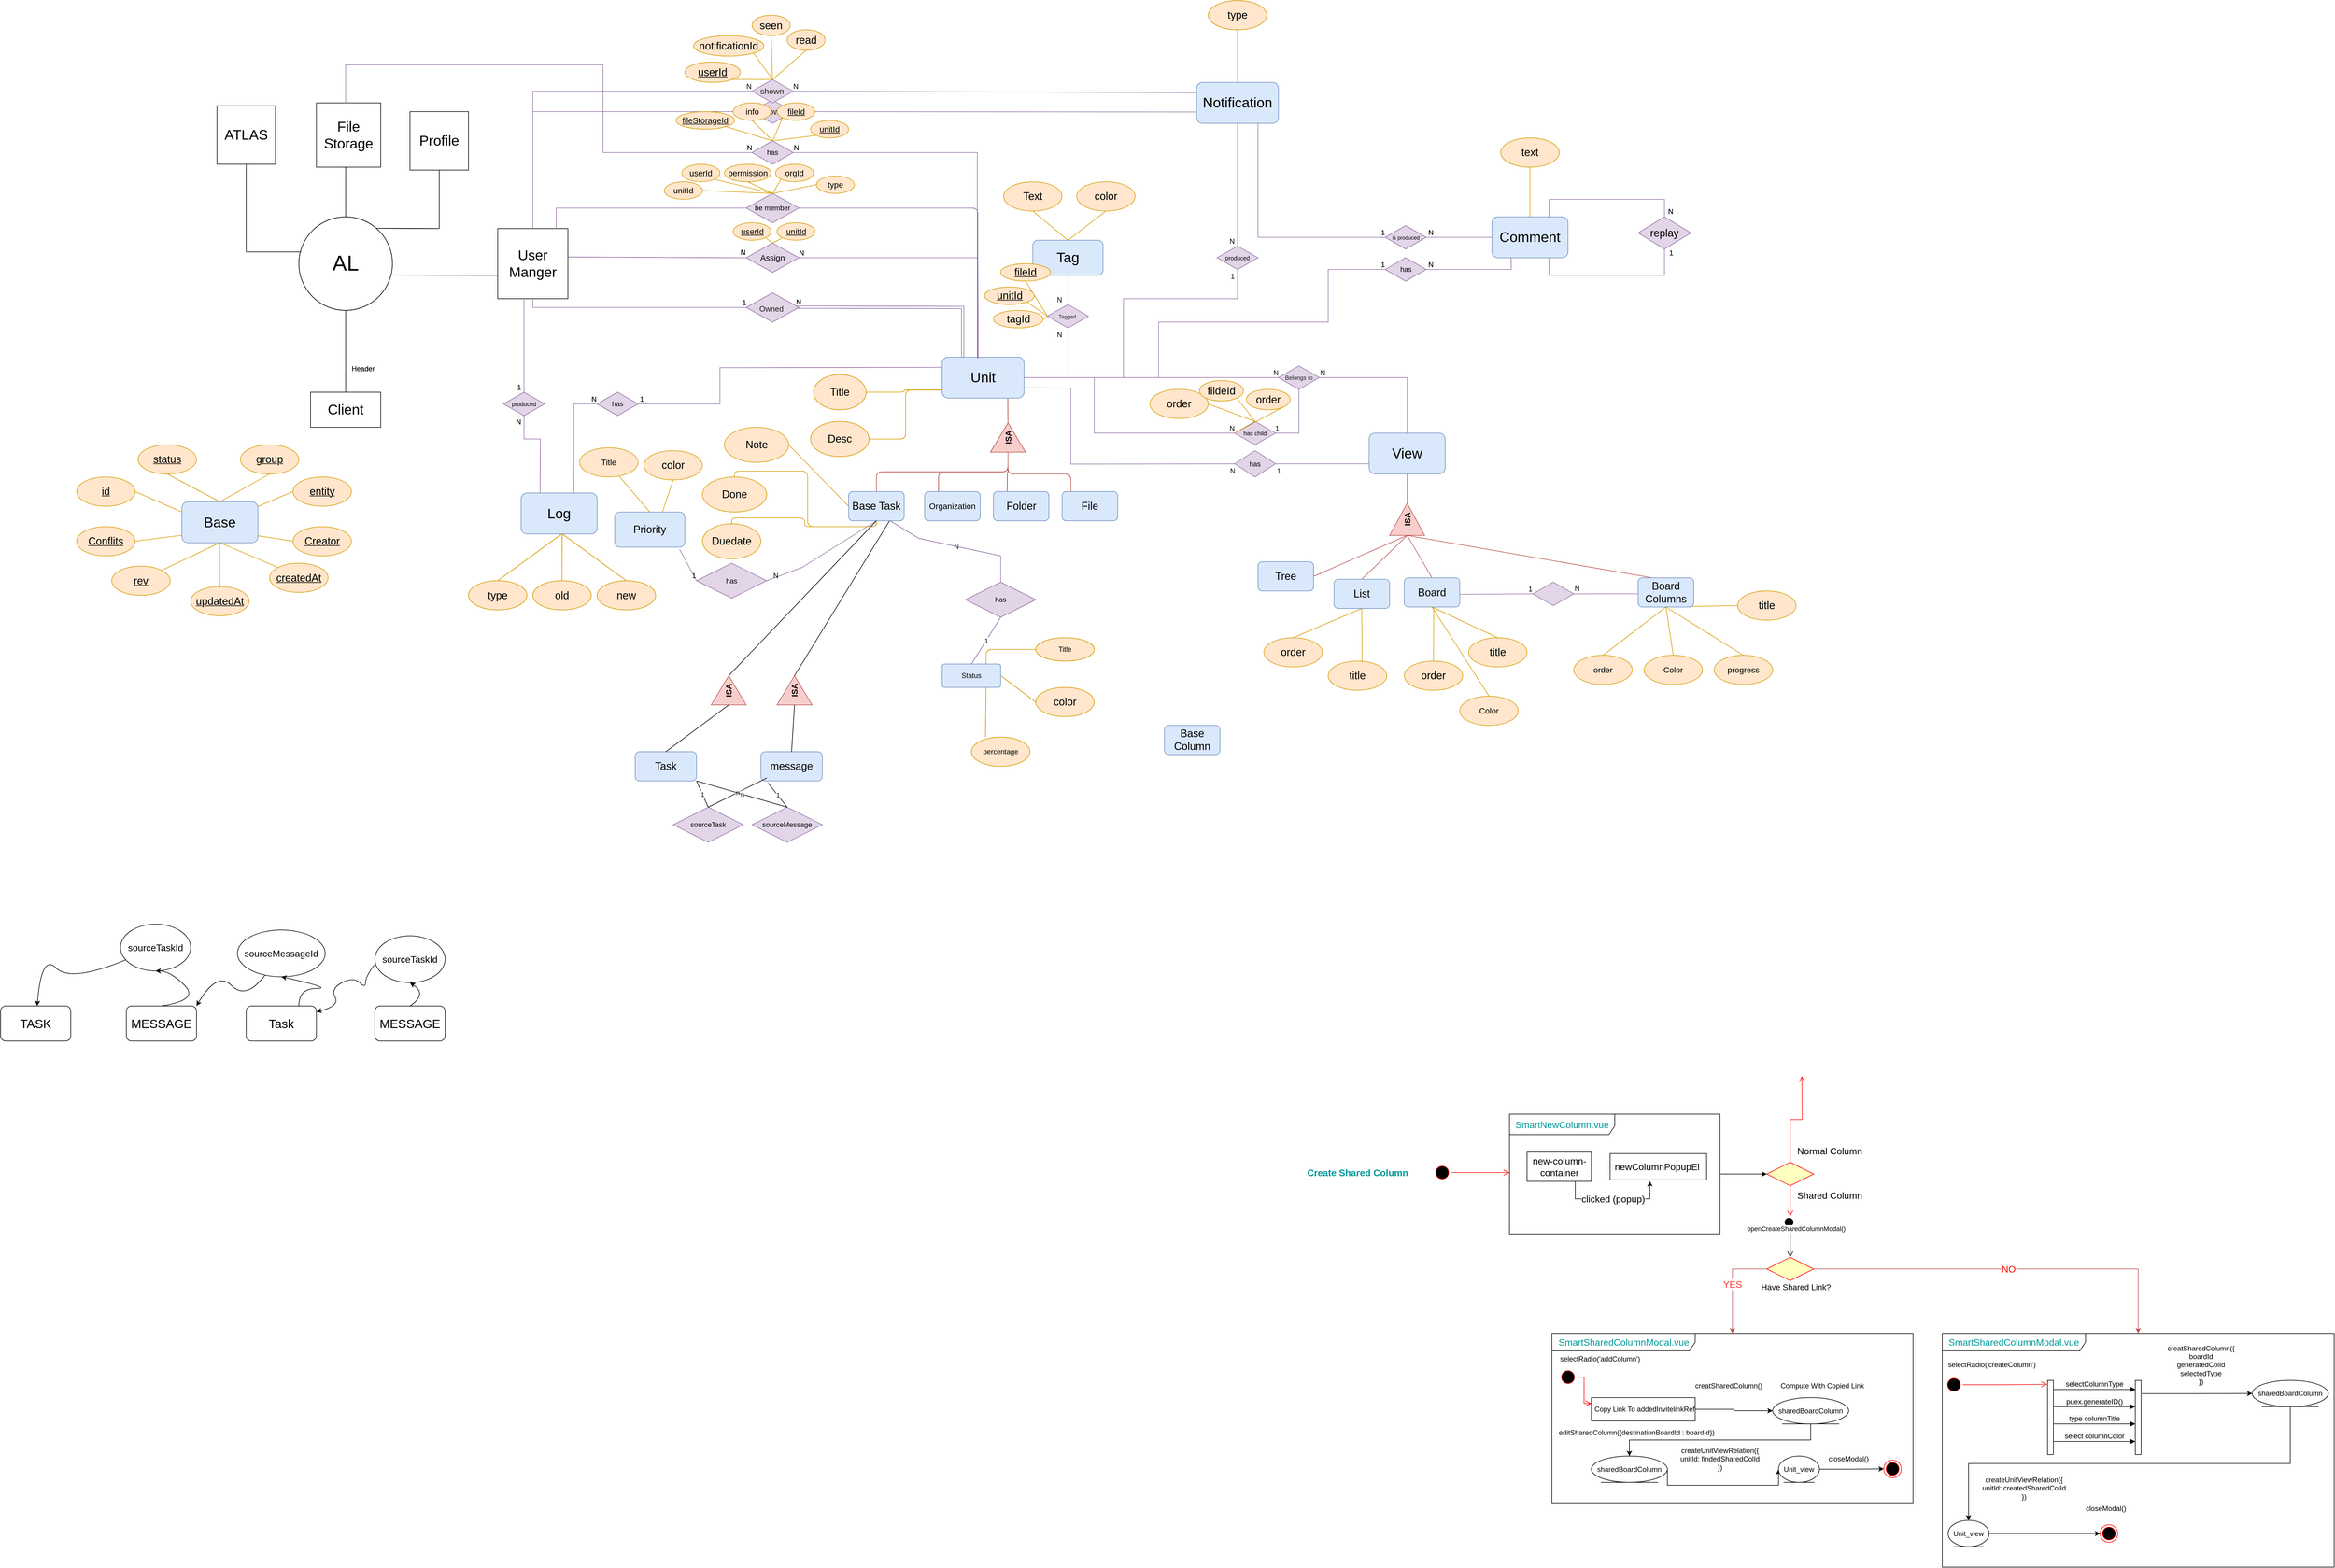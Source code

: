 <mxfile version="15.4.1" type="github">
  <diagram id="R2lEEEUBdFMjLlhIrx00" name="Page-1">
    <mxGraphModel dx="3153" dy="1410" grid="1" gridSize="10" guides="1" tooltips="1" connect="1" arrows="1" fold="1" page="1" pageScale="1" pageWidth="850" pageHeight="1100" math="0" shadow="0" extFonts="Permanent Marker^https://fonts.googleapis.com/css?family=Permanent+Marker">
      <root>
        <mxCell id="0" />
        <mxCell id="1" parent="0" />
        <mxCell id="sZon18tw1CkqyWqWMbGt-2" value="&lt;font style=&quot;font-size: 37px&quot;&gt;AL&lt;/font&gt;" style="ellipse;whiteSpace=wrap;html=1;aspect=fixed;" parent="1" vertex="1">
          <mxGeometry x="-200" y="540" width="160" height="160" as="geometry" />
        </mxCell>
        <mxCell id="sZon18tw1CkqyWqWMbGt-3" value="&lt;font style=&quot;font-size: 24px&quot;&gt;ATLAS&lt;/font&gt;" style="whiteSpace=wrap;html=1;aspect=fixed;" parent="1" vertex="1">
          <mxGeometry x="-340" y="350" width="100" height="100" as="geometry" />
        </mxCell>
        <mxCell id="sZon18tw1CkqyWqWMbGt-4" value="&lt;div&gt;&lt;font style=&quot;font-size: 24px&quot;&gt;File&lt;/font&gt;&lt;/div&gt;&lt;div&gt;&lt;font style=&quot;font-size: 18px&quot;&gt; &lt;font style=&quot;font-size: 24px&quot;&gt;Storage&lt;/font&gt;&lt;/font&gt;&lt;/div&gt;" style="whiteSpace=wrap;html=1;aspect=fixed;" parent="1" vertex="1">
          <mxGeometry x="-170" y="345" width="110" height="110" as="geometry" />
        </mxCell>
        <mxCell id="sZon18tw1CkqyWqWMbGt-5" value="&lt;font style=&quot;font-size: 24px&quot;&gt;Profile&lt;/font&gt;" style="whiteSpace=wrap;html=1;aspect=fixed;" parent="1" vertex="1">
          <mxGeometry x="-10" y="360" width="100" height="100" as="geometry" />
        </mxCell>
        <mxCell id="sZon18tw1CkqyWqWMbGt-6" value="&lt;div&gt;&lt;font style=&quot;font-size: 24px&quot;&gt;User&lt;/font&gt;&lt;/div&gt;&lt;div&gt;&lt;font style=&quot;font-size: 24px&quot;&gt; Manger&lt;/font&gt;&lt;/div&gt;" style="whiteSpace=wrap;html=1;aspect=fixed;" parent="1" vertex="1">
          <mxGeometry x="140" y="560" width="120" height="120" as="geometry" />
        </mxCell>
        <mxCell id="sZon18tw1CkqyWqWMbGt-8" value="" style="endArrow=none;html=1;entryX=0.5;entryY=1;entryDx=0;entryDy=0;" parent="1" target="sZon18tw1CkqyWqWMbGt-3" edge="1">
          <mxGeometry width="50" height="50" relative="1" as="geometry">
            <mxPoint x="-290" y="600" as="sourcePoint" />
            <mxPoint x="-260" y="450" as="targetPoint" />
          </mxGeometry>
        </mxCell>
        <mxCell id="sZon18tw1CkqyWqWMbGt-10" value="" style="endArrow=none;html=1;" parent="1" edge="1">
          <mxGeometry width="50" height="50" relative="1" as="geometry">
            <mxPoint x="-290" y="600" as="sourcePoint" />
            <mxPoint x="-196" y="600" as="targetPoint" />
          </mxGeometry>
        </mxCell>
        <mxCell id="sZon18tw1CkqyWqWMbGt-11" value="" style="endArrow=none;html=1;exitX=0.5;exitY=0;exitDx=0;exitDy=0;" parent="1" source="sZon18tw1CkqyWqWMbGt-2" edge="1">
          <mxGeometry width="50" height="50" relative="1" as="geometry">
            <mxPoint x="-130" y="500" as="sourcePoint" />
            <mxPoint x="-120" y="455" as="targetPoint" />
          </mxGeometry>
        </mxCell>
        <mxCell id="sZon18tw1CkqyWqWMbGt-13" value="" style="endArrow=none;html=1;entryX=0.5;entryY=1;entryDx=0;entryDy=0;" parent="1" target="sZon18tw1CkqyWqWMbGt-5" edge="1">
          <mxGeometry width="50" height="50" relative="1" as="geometry">
            <mxPoint x="40" y="560" as="sourcePoint" />
            <mxPoint x="80" y="460" as="targetPoint" />
          </mxGeometry>
        </mxCell>
        <mxCell id="sZon18tw1CkqyWqWMbGt-14" value="" style="endArrow=none;html=1;exitX=0.828;exitY=0.122;exitDx=0;exitDy=0;exitPerimeter=0;" parent="1" source="sZon18tw1CkqyWqWMbGt-2" edge="1">
          <mxGeometry width="50" height="50" relative="1" as="geometry">
            <mxPoint x="-60" y="560" as="sourcePoint" />
            <mxPoint x="40" y="560" as="targetPoint" />
          </mxGeometry>
        </mxCell>
        <mxCell id="sZon18tw1CkqyWqWMbGt-15" value="" style="endArrow=none;html=1;entryX=0;entryY=0.667;entryDx=0;entryDy=0;entryPerimeter=0;exitX=0.985;exitY=0.622;exitDx=0;exitDy=0;exitPerimeter=0;" parent="1" source="sZon18tw1CkqyWqWMbGt-2" target="sZon18tw1CkqyWqWMbGt-6" edge="1">
          <mxGeometry width="50" height="50" relative="1" as="geometry">
            <mxPoint x="-37" y="640" as="sourcePoint" />
            <mxPoint x="290" y="630" as="targetPoint" />
          </mxGeometry>
        </mxCell>
        <mxCell id="sZon18tw1CkqyWqWMbGt-16" value="&lt;font style=&quot;font-size: 24px&quot;&gt;Client&lt;/font&gt;" style="rounded=0;whiteSpace=wrap;html=1;" parent="1" vertex="1">
          <mxGeometry x="-180" y="840" width="120" height="60" as="geometry" />
        </mxCell>
        <mxCell id="sZon18tw1CkqyWqWMbGt-17" value="" style="endArrow=none;html=1;entryX=0.5;entryY=1;entryDx=0;entryDy=0;exitX=0.5;exitY=0;exitDx=0;exitDy=0;" parent="1" source="sZon18tw1CkqyWqWMbGt-16" target="sZon18tw1CkqyWqWMbGt-2" edge="1">
          <mxGeometry width="50" height="50" relative="1" as="geometry">
            <mxPoint x="80" y="630" as="sourcePoint" />
            <mxPoint x="130" y="580" as="targetPoint" />
          </mxGeometry>
        </mxCell>
        <mxCell id="sZon18tw1CkqyWqWMbGt-18" value="Header" style="text;html=1;strokeColor=none;fillColor=none;align=center;verticalAlign=middle;whiteSpace=wrap;rounded=0;" parent="1" vertex="1">
          <mxGeometry x="-110" y="790" width="40" height="20" as="geometry" />
        </mxCell>
        <mxCell id="sZon18tw1CkqyWqWMbGt-19" value="&lt;font style=&quot;font-size: 24px&quot;&gt;Unit&lt;/font&gt;" style="rounded=1;whiteSpace=wrap;html=1;fillColor=#dae8fc;strokeColor=#6c8ebf;" parent="1" vertex="1">
          <mxGeometry x="900" y="780" width="140" height="70" as="geometry" />
        </mxCell>
        <mxCell id="sZon18tw1CkqyWqWMbGt-20" value="&lt;font style=&quot;font-size: 14px&quot;&gt;&lt;b&gt;ISA&lt;/b&gt;&lt;/font&gt;" style="triangle;whiteSpace=wrap;html=1;rotation=-90;fillColor=#f8cecc;strokeColor=#b85450;" parent="1" vertex="1">
          <mxGeometry x="987.5" y="887.5" width="50" height="60" as="geometry" />
        </mxCell>
        <mxCell id="sZon18tw1CkqyWqWMbGt-22" value="" style="endArrow=none;html=1;entryX=0.801;entryY=1.009;entryDx=0;entryDy=0;entryPerimeter=0;exitX=1;exitY=0.5;exitDx=0;exitDy=0;fillColor=#f8cecc;strokeColor=#b85450;" parent="1" source="sZon18tw1CkqyWqWMbGt-20" target="sZon18tw1CkqyWqWMbGt-19" edge="1">
          <mxGeometry width="50" height="50" relative="1" as="geometry">
            <mxPoint x="990" y="900" as="sourcePoint" />
            <mxPoint x="1040" y="850" as="targetPoint" />
          </mxGeometry>
        </mxCell>
        <mxCell id="sZon18tw1CkqyWqWMbGt-26" value="&lt;font style=&quot;font-size: 18px&quot;&gt;Desc&lt;/font&gt;" style="ellipse;whiteSpace=wrap;html=1;fillColor=#ffe6cc;strokeColor=#d79b00;" parent="1" vertex="1">
          <mxGeometry x="675" y="890" width="100" height="60" as="geometry" />
        </mxCell>
        <mxCell id="sZon18tw1CkqyWqWMbGt-27" value="&lt;font style=&quot;font-size: 18px&quot;&gt;Title&lt;/font&gt;" style="ellipse;whiteSpace=wrap;html=1;fillColor=#ffe6cc;strokeColor=#d79b00;" parent="1" vertex="1">
          <mxGeometry x="680" y="810" width="90" height="60" as="geometry" />
        </mxCell>
        <mxCell id="sZon18tw1CkqyWqWMbGt-31" style="endArrow=none;html=1;fontFamily=Helvetica;fontSize=11;fontColor=#000000;align=center;strokeColor=#b85450;edgeStyle=orthogonalEdgeStyle;exitX=0;exitY=0.5;exitDx=0;exitDy=0;entryX=0;entryY=0.5;entryDx=0;entryDy=0;fillColor=#f8cecc;" parent="1" source="xGpFFr0qSvsDH9qU-ABI-13" target="sZon18tw1CkqyWqWMbGt-20" edge="1">
          <mxGeometry relative="1" as="geometry">
            <mxPoint x="1094.725" y="975.24" as="sourcePoint" />
            <Array as="points">
              <mxPoint x="1120" y="980" />
              <mxPoint x="1013" y="980" />
            </Array>
          </mxGeometry>
        </mxCell>
        <mxCell id="sZon18tw1CkqyWqWMbGt-33" style="endArrow=none;html=1;fontFamily=Helvetica;fontSize=11;fontColor=#000000;align=center;strokeColor=#b85450;edgeStyle=orthogonalEdgeStyle;exitX=0.25;exitY=0;exitDx=0;exitDy=0;entryX=0;entryY=0.5;entryDx=0;entryDy=0;fillColor=#f8cecc;" parent="1" source="xGpFFr0qSvsDH9qU-ABI-10" target="sZon18tw1CkqyWqWMbGt-20" edge="1">
          <mxGeometry relative="1" as="geometry">
            <mxPoint x="1009.38" y="1007.812" as="sourcePoint" />
            <mxPoint x="997.5" y="942.5" as="targetPoint" />
          </mxGeometry>
        </mxCell>
        <mxCell id="sZon18tw1CkqyWqWMbGt-34" style="endArrow=none;html=1;fontFamily=Helvetica;fontSize=11;fontColor=#000000;align=center;strokeColor=#b85450;edgeStyle=orthogonalEdgeStyle;exitX=0.25;exitY=0;exitDx=0;exitDy=0;entryX=0;entryY=0.5;entryDx=0;entryDy=0;fillColor=#f8cecc;" parent="1" source="xGpFFr0qSvsDH9qU-ABI-11" target="sZon18tw1CkqyWqWMbGt-20" edge="1">
          <mxGeometry relative="1" as="geometry">
            <mxPoint x="910" y="1007.5" as="sourcePoint" />
            <mxPoint x="997.5" y="942.5" as="targetPoint" />
          </mxGeometry>
        </mxCell>
        <mxCell id="sZon18tw1CkqyWqWMbGt-35" style="endArrow=none;html=1;fontFamily=Helvetica;fontSize=11;fontColor=#000000;align=center;strokeColor=#b85450;edgeStyle=orthogonalEdgeStyle;exitX=0.5;exitY=0;exitDx=0;exitDy=0;entryX=0;entryY=0.5;entryDx=0;entryDy=0;fillColor=#f8cecc;" parent="1" source="xGpFFr0qSvsDH9qU-ABI-12" target="sZon18tw1CkqyWqWMbGt-20" edge="1">
          <mxGeometry relative="1" as="geometry">
            <mxPoint x="799.325" y="1004.74" as="sourcePoint" />
            <mxPoint x="1007.5" y="952.5" as="targetPoint" />
          </mxGeometry>
        </mxCell>
        <mxCell id="sZon18tw1CkqyWqWMbGt-36" style="endArrow=none;html=1;fontFamily=Helvetica;fontSize=11;fontColor=#000000;align=center;strokeColor=#d79b00;edgeStyle=orthogonalEdgeStyle;exitX=1;exitY=0.5;exitDx=0;exitDy=0;entryX=0.001;entryY=0.802;entryDx=0;entryDy=0;entryPerimeter=0;fillColor=#ffe6cc;" parent="1" source="sZon18tw1CkqyWqWMbGt-27" target="sZon18tw1CkqyWqWMbGt-19" edge="1">
          <mxGeometry relative="1" as="geometry">
            <mxPoint x="827.8" y="1009.68" as="sourcePoint" />
            <mxPoint x="997.5" y="942.5" as="targetPoint" />
          </mxGeometry>
        </mxCell>
        <mxCell id="sZon18tw1CkqyWqWMbGt-37" style="endArrow=none;html=1;fontFamily=Helvetica;fontSize=11;fontColor=#000000;align=center;strokeColor=#d79b00;edgeStyle=orthogonalEdgeStyle;entryX=0;entryY=0.805;entryDx=0;entryDy=0;entryPerimeter=0;fillColor=#ffe6cc;" parent="1" source="sZon18tw1CkqyWqWMbGt-26" target="sZon18tw1CkqyWqWMbGt-19" edge="1">
          <mxGeometry relative="1" as="geometry">
            <mxPoint x="723.48" y="821.12" as="sourcePoint" />
            <mxPoint x="898" y="840" as="targetPoint" />
          </mxGeometry>
        </mxCell>
        <mxCell id="sZon18tw1CkqyWqWMbGt-42" value="&lt;pre class=&quot;tw-data-text tw-text-large XcVN5d tw-ta&quot; id=&quot;tw-target-text&quot; dir=&quot;ltr&quot; style=&quot;font-size: 28px ; line-height: 36px ; border: none ; padding: 2px 0.14em 2px 0px ; position: relative ; margin-top: -2px ; margin-bottom: -2px ; resize: none ; font-family: inherit ; overflow: hidden ; width: 277px ; overflow-wrap: break-word ; color: rgb(34 , 34 , 34)&quot;&gt;&lt;span lang=&quot;en&quot; style=&quot;font-size: 13px&quot;&gt;Owned&lt;/span&gt;&lt;/pre&gt;" style="rhombus;whiteSpace=wrap;html=1;fillColor=#e1d5e7;strokeColor=#9673a6;" parent="1" vertex="1">
          <mxGeometry x="565" y="670" width="90" height="50" as="geometry" />
        </mxCell>
        <mxCell id="sZon18tw1CkqyWqWMbGt-51" value="" style="endArrow=none;html=1;rounded=0;entryX=0;entryY=0.5;entryDx=0;entryDy=0;exitX=0.5;exitY=1;exitDx=0;exitDy=0;fillColor=#e1d5e7;strokeColor=#9673a6;" parent="1" source="sZon18tw1CkqyWqWMbGt-6" target="sZon18tw1CkqyWqWMbGt-42" edge="1">
          <mxGeometry relative="1" as="geometry">
            <mxPoint x="400" y="690" as="sourcePoint" />
            <mxPoint x="620" y="810" as="targetPoint" />
            <Array as="points">
              <mxPoint x="200" y="695" />
            </Array>
          </mxGeometry>
        </mxCell>
        <mxCell id="sZon18tw1CkqyWqWMbGt-52" value="1" style="resizable=0;html=1;align=right;verticalAlign=bottom;" parent="sZon18tw1CkqyWqWMbGt-51" connectable="0" vertex="1">
          <mxGeometry x="1" relative="1" as="geometry">
            <mxPoint as="offset" />
          </mxGeometry>
        </mxCell>
        <mxCell id="sZon18tw1CkqyWqWMbGt-53" value="&lt;font style=&quot;font-size: 14px&quot;&gt;Assigne&lt;/font&gt;" style="rhombus;whiteSpace=wrap;html=1;fillColor=#e1d5e7;strokeColor=#9673a6;" parent="1" vertex="1">
          <mxGeometry x="565" y="585" width="90" height="50" as="geometry" />
        </mxCell>
        <mxCell id="sZon18tw1CkqyWqWMbGt-54" value="be member" style="rhombus;whiteSpace=wrap;html=1;fillColor=#e1d5e7;strokeColor=#9673a6;" parent="1" vertex="1">
          <mxGeometry x="565" y="500" width="90" height="50" as="geometry" />
        </mxCell>
        <mxCell id="sZon18tw1CkqyWqWMbGt-55" value="" style="endArrow=none;html=1;rounded=0;entryX=0;entryY=0.5;entryDx=0;entryDy=0;exitX=1;exitY=0.406;exitDx=0;exitDy=0;exitPerimeter=0;fillColor=#e1d5e7;strokeColor=#9673a6;" parent="1" source="sZon18tw1CkqyWqWMbGt-6" target="sZon18tw1CkqyWqWMbGt-53" edge="1">
          <mxGeometry relative="1" as="geometry">
            <mxPoint x="250" y="600" as="sourcePoint" />
            <mxPoint x="530" y="600" as="targetPoint" />
          </mxGeometry>
        </mxCell>
        <mxCell id="sZon18tw1CkqyWqWMbGt-56" value="N" style="resizable=0;html=1;align=right;verticalAlign=bottom;" parent="sZon18tw1CkqyWqWMbGt-55" connectable="0" vertex="1">
          <mxGeometry x="1" relative="1" as="geometry" />
        </mxCell>
        <mxCell id="sZon18tw1CkqyWqWMbGt-57" value="" style="endArrow=none;html=1;rounded=0;entryX=1;entryY=0.5;entryDx=0;entryDy=0;exitX=0.439;exitY=0.025;exitDx=0;exitDy=0;exitPerimeter=0;fillColor=#e1d5e7;strokeColor=#9673a6;" parent="1" source="sZon18tw1CkqyWqWMbGt-19" target="sZon18tw1CkqyWqWMbGt-53" edge="1">
          <mxGeometry relative="1" as="geometry">
            <mxPoint x="790" y="600" as="sourcePoint" />
            <mxPoint x="950" y="600" as="targetPoint" />
            <Array as="points">
              <mxPoint x="961" y="610" />
            </Array>
          </mxGeometry>
        </mxCell>
        <mxCell id="sZon18tw1CkqyWqWMbGt-58" value="N" style="resizable=0;html=1;align=right;verticalAlign=bottom;" parent="sZon18tw1CkqyWqWMbGt-57" connectable="0" vertex="1">
          <mxGeometry x="1" relative="1" as="geometry">
            <mxPoint x="9.75" as="offset" />
          </mxGeometry>
        </mxCell>
        <mxCell id="sZon18tw1CkqyWqWMbGt-59" value="" style="endArrow=none;html=1;rounded=0;exitX=0.833;exitY=-0.011;exitDx=0;exitDy=0;exitPerimeter=0;fillColor=#e1d5e7;strokeColor=#9673a6;entryX=0;entryY=0.5;entryDx=0;entryDy=0;" parent="1" source="sZon18tw1CkqyWqWMbGt-6" target="sZon18tw1CkqyWqWMbGt-54" edge="1">
          <mxGeometry relative="1" as="geometry">
            <mxPoint x="240" y="520" as="sourcePoint" />
            <mxPoint x="560" y="520" as="targetPoint" />
            <Array as="points">
              <mxPoint x="240" y="525" />
            </Array>
          </mxGeometry>
        </mxCell>
        <mxCell id="3uCxtjvcboZ2eXP3qQcn-1" value="" style="endArrow=none;html=1;exitX=1;exitY=0.5;exitDx=0;exitDy=0;entryX=0.436;entryY=0;entryDx=0;entryDy=0;entryPerimeter=0;fillColor=#e1d5e7;strokeColor=#9673a6;" parent="1" source="sZon18tw1CkqyWqWMbGt-54" target="sZon18tw1CkqyWqWMbGt-19" edge="1">
          <mxGeometry width="50" height="50" relative="1" as="geometry">
            <mxPoint x="910" y="670" as="sourcePoint" />
            <mxPoint x="960" y="620" as="targetPoint" />
            <Array as="points">
              <mxPoint x="961" y="525" />
            </Array>
          </mxGeometry>
        </mxCell>
        <mxCell id="3uCxtjvcboZ2eXP3qQcn-2" value="&lt;pre class=&quot;tw-data-text tw-text-large XcVN5d tw-ta&quot; id=&quot;tw-target-text&quot; dir=&quot;ltr&quot; style=&quot;color: rgb(34 , 34 , 34) ; line-height: 36px ; border: none ; padding: 2px 0.14em 2px 0px ; position: relative ; margin-top: -2px ; margin-bottom: -2px ; resize: none ; font-family: inherit ; overflow: hidden ; width: 277px ; overflow-wrap: break-word&quot;&gt;&lt;span lang=&quot;en&quot;&gt;&lt;font style=&quot;font-size: 9px&quot;&gt;Tagged&lt;/font&gt;&lt;/span&gt;&lt;/pre&gt;" style="rhombus;whiteSpace=wrap;html=1;fillColor=#e1d5e7;strokeColor=#9673a6;" parent="1" vertex="1">
          <mxGeometry x="1080" y="690" width="70" height="40" as="geometry" />
        </mxCell>
        <mxCell id="3uCxtjvcboZ2eXP3qQcn-3" value="&lt;font style=&quot;font-size: 24px&quot;&gt;Tag&lt;/font&gt;" style="rounded=1;whiteSpace=wrap;html=1;fillColor=#dae8fc;strokeColor=#6c8ebf;" parent="1" vertex="1">
          <mxGeometry x="1055" y="580" width="120" height="60" as="geometry" />
        </mxCell>
        <mxCell id="3uCxtjvcboZ2eXP3qQcn-6" value="" style="endArrow=none;html=1;rounded=0;entryX=0.5;entryY=1;entryDx=0;entryDy=0;exitX=1;exitY=0.5;exitDx=0;exitDy=0;fillColor=#e1d5e7;strokeColor=#9673a6;" parent="1" source="sZon18tw1CkqyWqWMbGt-19" target="3uCxtjvcboZ2eXP3qQcn-2" edge="1">
          <mxGeometry relative="1" as="geometry">
            <mxPoint x="1080" y="800" as="sourcePoint" />
            <mxPoint x="1240" y="800" as="targetPoint" />
            <Array as="points">
              <mxPoint x="1115" y="815" />
            </Array>
          </mxGeometry>
        </mxCell>
        <mxCell id="3uCxtjvcboZ2eXP3qQcn-7" value="N" style="resizable=0;html=1;align=right;verticalAlign=bottom;" parent="3uCxtjvcboZ2eXP3qQcn-6" connectable="0" vertex="1">
          <mxGeometry x="1" relative="1" as="geometry">
            <mxPoint x="-10" y="20" as="offset" />
          </mxGeometry>
        </mxCell>
        <mxCell id="3uCxtjvcboZ2eXP3qQcn-11" value="" style="endArrow=none;html=1;rounded=0;exitX=0.5;exitY=1;exitDx=0;exitDy=0;entryX=0.5;entryY=0;entryDx=0;entryDy=0;fillColor=#e1d5e7;strokeColor=#9673a6;" parent="1" source="3uCxtjvcboZ2eXP3qQcn-3" target="3uCxtjvcboZ2eXP3qQcn-2" edge="1">
          <mxGeometry relative="1" as="geometry">
            <mxPoint x="1170" y="690" as="sourcePoint" />
            <mxPoint x="1330" y="690" as="targetPoint" />
          </mxGeometry>
        </mxCell>
        <mxCell id="3uCxtjvcboZ2eXP3qQcn-12" value="N" style="resizable=0;html=1;align=right;verticalAlign=bottom;" parent="3uCxtjvcboZ2eXP3qQcn-11" connectable="0" vertex="1">
          <mxGeometry x="1" relative="1" as="geometry">
            <mxPoint x="-10" as="offset" />
          </mxGeometry>
        </mxCell>
        <mxCell id="3uCxtjvcboZ2eXP3qQcn-13" value="&lt;font style=&quot;font-size: 18px&quot;&gt;Text&lt;/font&gt;" style="ellipse;whiteSpace=wrap;html=1;align=center;fillColor=#ffe6cc;strokeColor=#d79b00;" parent="1" vertex="1">
          <mxGeometry x="1005" y="480" width="100" height="50" as="geometry" />
        </mxCell>
        <mxCell id="3uCxtjvcboZ2eXP3qQcn-14" value="&lt;font style=&quot;font-size: 18px&quot;&gt;color&lt;/font&gt;" style="ellipse;whiteSpace=wrap;html=1;align=center;fillColor=#ffe6cc;strokeColor=#d79b00;" parent="1" vertex="1">
          <mxGeometry x="1130" y="480" width="100" height="50" as="geometry" />
        </mxCell>
        <mxCell id="3uCxtjvcboZ2eXP3qQcn-15" value="" style="endArrow=none;html=1;entryX=0.5;entryY=1;entryDx=0;entryDy=0;exitX=0.5;exitY=0;exitDx=0;exitDy=0;fillColor=#ffe6cc;strokeColor=#d79b00;" parent="1" source="3uCxtjvcboZ2eXP3qQcn-3" target="3uCxtjvcboZ2eXP3qQcn-13" edge="1">
          <mxGeometry width="50" height="50" relative="1" as="geometry">
            <mxPoint x="990" y="600" as="sourcePoint" />
            <mxPoint x="1040" y="550" as="targetPoint" />
          </mxGeometry>
        </mxCell>
        <mxCell id="3uCxtjvcboZ2eXP3qQcn-16" value="" style="endArrow=none;html=1;entryX=0.5;entryY=1;entryDx=0;entryDy=0;exitX=0.5;exitY=0;exitDx=0;exitDy=0;fillColor=#ffe6cc;strokeColor=#d79b00;" parent="1" source="3uCxtjvcboZ2eXP3qQcn-3" target="3uCxtjvcboZ2eXP3qQcn-14" edge="1">
          <mxGeometry width="50" height="50" relative="1" as="geometry">
            <mxPoint x="1190" y="590" as="sourcePoint" />
            <mxPoint x="1130" y="540" as="targetPoint" />
          </mxGeometry>
        </mxCell>
        <mxCell id="3uCxtjvcboZ2eXP3qQcn-18" value="&lt;font style=&quot;font-size: 24px&quot;&gt;View&lt;/font&gt;" style="rounded=1;whiteSpace=wrap;html=1;fillColor=#dae8fc;strokeColor=#6c8ebf;" parent="1" vertex="1">
          <mxGeometry x="1630" y="910" width="130" height="70" as="geometry" />
        </mxCell>
        <mxCell id="3uCxtjvcboZ2eXP3qQcn-19" value="&lt;font style=&quot;font-size: 14px&quot;&gt;&lt;b&gt;ISA&lt;/b&gt;&lt;/font&gt;" style="triangle;whiteSpace=wrap;html=1;rotation=-90;fillColor=#f8cecc;strokeColor=#b85450;" parent="1" vertex="1">
          <mxGeometry x="1667.5" y="1027.5" width="55" height="60" as="geometry" />
        </mxCell>
        <mxCell id="3uCxtjvcboZ2eXP3qQcn-24" value="&lt;font style=&quot;font-size: 18px&quot;&gt;title&lt;/font&gt;" style="ellipse;whiteSpace=wrap;html=1;align=center;fillColor=#ffe6cc;strokeColor=#d79b00;" parent="1" vertex="1">
          <mxGeometry x="1800" y="1260" width="100" height="50" as="geometry" />
        </mxCell>
        <mxCell id="3uCxtjvcboZ2eXP3qQcn-25" value="&lt;font style=&quot;font-size: 18px&quot;&gt;order&lt;/font&gt;" style="ellipse;whiteSpace=wrap;html=1;align=center;fillColor=#ffe6cc;strokeColor=#d79b00;" parent="1" vertex="1">
          <mxGeometry x="1690" y="1300" width="100" height="50" as="geometry" />
        </mxCell>
        <mxCell id="3uCxtjvcboZ2eXP3qQcn-26" value="&lt;font style=&quot;font-size: 18px&quot;&gt;title&lt;/font&gt;" style="ellipse;whiteSpace=wrap;html=1;align=center;fillColor=#ffe6cc;strokeColor=#d79b00;" parent="1" vertex="1">
          <mxGeometry x="1560" y="1300" width="100" height="50" as="geometry" />
        </mxCell>
        <mxCell id="3uCxtjvcboZ2eXP3qQcn-27" value="&lt;font style=&quot;font-size: 18px&quot;&gt;order&lt;/font&gt;" style="ellipse;whiteSpace=wrap;html=1;align=center;fillColor=#ffe6cc;strokeColor=#d79b00;" parent="1" vertex="1">
          <mxGeometry x="1450" y="1260" width="100" height="50" as="geometry" />
        </mxCell>
        <mxCell id="3uCxtjvcboZ2eXP3qQcn-29" value="" style="endArrow=none;html=1;entryX=0.5;entryY=1;entryDx=0;entryDy=0;fillColor=#f8cecc;strokeColor=#b85450;" parent="1" source="3uCxtjvcboZ2eXP3qQcn-19" target="3uCxtjvcboZ2eXP3qQcn-18" edge="1">
          <mxGeometry width="50" height="50" relative="1" as="geometry">
            <mxPoint x="1570" y="1080" as="sourcePoint" />
            <mxPoint x="1620" y="1030" as="targetPoint" />
          </mxGeometry>
        </mxCell>
        <mxCell id="3uCxtjvcboZ2eXP3qQcn-30" value="" style="endArrow=none;html=1;entryX=0;entryY=0.5;entryDx=0;entryDy=0;exitX=1;exitY=0.5;exitDx=0;exitDy=0;fillColor=#f8cecc;strokeColor=#b85450;" parent="1" source="xGpFFr0qSvsDH9qU-ABI-8" target="3uCxtjvcboZ2eXP3qQcn-19" edge="1">
          <mxGeometry width="50" height="50" relative="1" as="geometry">
            <mxPoint x="1535.355" y="1134.822" as="sourcePoint" />
            <mxPoint x="1620" y="1060" as="targetPoint" />
          </mxGeometry>
        </mxCell>
        <mxCell id="3uCxtjvcboZ2eXP3qQcn-31" value="" style="endArrow=none;html=1;entryX=0;entryY=0.5;entryDx=0;entryDy=0;exitX=0.5;exitY=0;exitDx=0;exitDy=0;fillColor=#f8cecc;strokeColor=#b85450;" parent="1" target="3uCxtjvcboZ2eXP3qQcn-19" edge="1">
          <mxGeometry width="50" height="50" relative="1" as="geometry">
            <mxPoint x="1617.5" y="1160" as="sourcePoint" />
            <mxPoint x="1710" y="1110" as="targetPoint" />
          </mxGeometry>
        </mxCell>
        <mxCell id="3uCxtjvcboZ2eXP3qQcn-32" value="" style="endArrow=none;html=1;entryX=0;entryY=0.5;entryDx=0;entryDy=0;exitX=0.5;exitY=0;exitDx=0;exitDy=0;fillColor=#f8cecc;strokeColor=#b85450;" parent="1" source="xGpFFr0qSvsDH9qU-ABI-15" target="3uCxtjvcboZ2eXP3qQcn-19" edge="1">
          <mxGeometry width="50" height="50" relative="1" as="geometry">
            <mxPoint x="1730" y="1160" as="sourcePoint" />
            <mxPoint x="1722.5" y="1097.5" as="targetPoint" />
          </mxGeometry>
        </mxCell>
        <mxCell id="3uCxtjvcboZ2eXP3qQcn-33" value="" style="endArrow=none;html=1;entryX=0.5;entryY=1;entryDx=0;entryDy=0;exitX=0.58;exitY=0.04;exitDx=0;exitDy=0;exitPerimeter=0;fillColor=#ffe6cc;strokeColor=#d79b00;entryPerimeter=0;" parent="1" source="3uCxtjvcboZ2eXP3qQcn-26" target="xGpFFr0qSvsDH9qU-ABI-14" edge="1">
          <mxGeometry width="50" height="50" relative="1" as="geometry">
            <mxPoint x="1570" y="1280" as="sourcePoint" />
            <mxPoint x="1617.5" y="1210" as="targetPoint" />
          </mxGeometry>
        </mxCell>
        <mxCell id="3uCxtjvcboZ2eXP3qQcn-35" value="" style="endArrow=none;html=1;entryX=0.5;entryY=1;entryDx=0;entryDy=0;exitX=0.5;exitY=0;exitDx=0;exitDy=0;fillColor=#ffe6cc;strokeColor=#d79b00;" parent="1" source="3uCxtjvcboZ2eXP3qQcn-27" target="xGpFFr0qSvsDH9qU-ABI-14" edge="1">
          <mxGeometry width="50" height="50" relative="1" as="geometry">
            <mxPoint x="1560" y="1280" as="sourcePoint" />
            <mxPoint x="1617.5" y="1210" as="targetPoint" />
          </mxGeometry>
        </mxCell>
        <mxCell id="3uCxtjvcboZ2eXP3qQcn-36" value="" style="endArrow=none;html=1;entryX=0.533;entryY=0.977;entryDx=0;entryDy=0;exitX=0.5;exitY=0;exitDx=0;exitDy=0;entryPerimeter=0;fillColor=#ffe6cc;strokeColor=#d79b00;" parent="1" source="3uCxtjvcboZ2eXP3qQcn-25" target="xGpFFr0qSvsDH9qU-ABI-15" edge="1">
          <mxGeometry width="50" height="50" relative="1" as="geometry">
            <mxPoint x="1670" y="1440" as="sourcePoint" />
            <mxPoint x="1741" y="1212" as="targetPoint" />
          </mxGeometry>
        </mxCell>
        <mxCell id="3uCxtjvcboZ2eXP3qQcn-37" value="" style="endArrow=none;html=1;entryX=0.5;entryY=1;entryDx=0;entryDy=0;exitX=0.5;exitY=0;exitDx=0;exitDy=0;fillColor=#ffe6cc;strokeColor=#d79b00;" parent="1" source="3uCxtjvcboZ2eXP3qQcn-24" target="xGpFFr0qSvsDH9qU-ABI-15" edge="1">
          <mxGeometry width="50" height="50" relative="1" as="geometry">
            <mxPoint x="1710" y="1480" as="sourcePoint" />
            <mxPoint x="1738" y="1209" as="targetPoint" />
          </mxGeometry>
        </mxCell>
        <mxCell id="3uCxtjvcboZ2eXP3qQcn-39" value="&lt;span style=&quot;color: rgb(34 , 34 , 34) ; font-family: &amp;#34;arial&amp;#34; , sans-serif ; font-size: x-small ; text-align: left&quot;&gt;Belongs to&lt;/span&gt;" style="rhombus;whiteSpace=wrap;html=1;fillColor=#e1d5e7;strokeColor=#9673a6;" parent="1" vertex="1">
          <mxGeometry x="1475" y="795" width="70" height="40" as="geometry" />
        </mxCell>
        <mxCell id="3uCxtjvcboZ2eXP3qQcn-41" value="" style="endArrow=none;html=1;rounded=0;exitX=1;exitY=0.5;exitDx=0;exitDy=0;entryX=0;entryY=0.5;entryDx=0;entryDy=0;fillColor=#e1d5e7;strokeColor=#9673a6;" parent="1" source="sZon18tw1CkqyWqWMbGt-19" target="3uCxtjvcboZ2eXP3qQcn-39" edge="1">
          <mxGeometry relative="1" as="geometry">
            <mxPoint x="1170" y="820" as="sourcePoint" />
            <mxPoint x="1330" y="820" as="targetPoint" />
          </mxGeometry>
        </mxCell>
        <mxCell id="3uCxtjvcboZ2eXP3qQcn-42" value="N" style="resizable=0;html=1;align=right;verticalAlign=bottom;" parent="3uCxtjvcboZ2eXP3qQcn-41" connectable="0" vertex="1">
          <mxGeometry x="1" relative="1" as="geometry" />
        </mxCell>
        <mxCell id="3uCxtjvcboZ2eXP3qQcn-43" value="" style="endArrow=none;html=1;rounded=0;entryX=1;entryY=0.5;entryDx=0;entryDy=0;exitX=0.5;exitY=0;exitDx=0;exitDy=0;fillColor=#e1d5e7;strokeColor=#9673a6;" parent="1" source="3uCxtjvcboZ2eXP3qQcn-18" target="3uCxtjvcboZ2eXP3qQcn-39" edge="1">
          <mxGeometry relative="1" as="geometry">
            <mxPoint x="1510" y="830" as="sourcePoint" />
            <mxPoint x="1670" y="830" as="targetPoint" />
            <Array as="points">
              <mxPoint x="1695" y="815" />
            </Array>
          </mxGeometry>
        </mxCell>
        <mxCell id="3uCxtjvcboZ2eXP3qQcn-44" value="N" style="resizable=0;html=1;align=right;verticalAlign=bottom;" parent="3uCxtjvcboZ2eXP3qQcn-43" connectable="0" vertex="1">
          <mxGeometry x="1" relative="1" as="geometry">
            <mxPoint x="10" as="offset" />
          </mxGeometry>
        </mxCell>
        <mxCell id="3uCxtjvcboZ2eXP3qQcn-46" value="&lt;font style=&quot;font-size: 24px&quot;&gt;Log&lt;/font&gt;" style="rounded=1;whiteSpace=wrap;html=1;fillColor=#dae8fc;strokeColor=#6c8ebf;" parent="1" vertex="1">
          <mxGeometry x="180" y="1012.5" width="130" height="70" as="geometry" />
        </mxCell>
        <mxCell id="3uCxtjvcboZ2eXP3qQcn-47" value="&lt;span&gt;has&lt;/span&gt;" style="rhombus;whiteSpace=wrap;html=1;fillColor=#e1d5e7;strokeColor=#9673a6;" parent="1" vertex="1">
          <mxGeometry x="310" y="840" width="70" height="40" as="geometry" />
        </mxCell>
        <mxCell id="3uCxtjvcboZ2eXP3qQcn-48" value="" style="endArrow=none;html=1;rounded=0;entryX=1;entryY=0.5;entryDx=0;entryDy=0;exitX=0;exitY=0.25;exitDx=0;exitDy=0;fillColor=#e1d5e7;strokeColor=#9673a6;" parent="1" source="sZon18tw1CkqyWqWMbGt-19" target="3uCxtjvcboZ2eXP3qQcn-47" edge="1">
          <mxGeometry relative="1" as="geometry">
            <mxPoint x="1200" y="740" as="sourcePoint" />
            <mxPoint x="1360" y="740" as="targetPoint" />
            <Array as="points">
              <mxPoint x="520" y="798" />
              <mxPoint x="520" y="860" />
            </Array>
          </mxGeometry>
        </mxCell>
        <mxCell id="3uCxtjvcboZ2eXP3qQcn-49" value="1" style="resizable=0;html=1;align=right;verticalAlign=bottom;" parent="3uCxtjvcboZ2eXP3qQcn-48" connectable="0" vertex="1">
          <mxGeometry x="1" relative="1" as="geometry">
            <mxPoint x="10" as="offset" />
          </mxGeometry>
        </mxCell>
        <mxCell id="3uCxtjvcboZ2eXP3qQcn-50" value="" style="endArrow=none;html=1;rounded=0;entryX=0;entryY=0.5;entryDx=0;entryDy=0;exitX=0.693;exitY=-0.016;exitDx=0;exitDy=0;fillColor=#e1d5e7;strokeColor=#9673a6;exitPerimeter=0;" parent="1" source="3uCxtjvcboZ2eXP3qQcn-46" target="3uCxtjvcboZ2eXP3qQcn-47" edge="1">
          <mxGeometry relative="1" as="geometry">
            <mxPoint x="1490" y="740" as="sourcePoint" />
            <mxPoint x="1650" y="740" as="targetPoint" />
            <Array as="points">
              <mxPoint x="270" y="860" />
            </Array>
          </mxGeometry>
        </mxCell>
        <mxCell id="3uCxtjvcboZ2eXP3qQcn-51" value="N" style="resizable=0;html=1;align=right;verticalAlign=bottom;" parent="3uCxtjvcboZ2eXP3qQcn-50" connectable="0" vertex="1">
          <mxGeometry x="1" relative="1" as="geometry">
            <mxPoint x="-0.15" as="offset" />
          </mxGeometry>
        </mxCell>
        <mxCell id="3uCxtjvcboZ2eXP3qQcn-52" value="&lt;font style=&quot;font-size: 18px&quot;&gt;type&lt;/font&gt;" style="ellipse;whiteSpace=wrap;html=1;align=center;fillColor=#ffe6cc;strokeColor=#d79b00;" parent="1" vertex="1">
          <mxGeometry x="90" y="1162.5" width="100" height="50" as="geometry" />
        </mxCell>
        <mxCell id="3uCxtjvcboZ2eXP3qQcn-53" value="&lt;font style=&quot;font-size: 18px&quot;&gt;old&lt;/font&gt;" style="ellipse;whiteSpace=wrap;html=1;align=center;fillColor=#ffe6cc;strokeColor=#d79b00;" parent="1" vertex="1">
          <mxGeometry x="200" y="1162.5" width="100" height="50" as="geometry" />
        </mxCell>
        <mxCell id="3uCxtjvcboZ2eXP3qQcn-54" value="&lt;font style=&quot;font-size: 18px&quot;&gt;new&lt;/font&gt;" style="ellipse;whiteSpace=wrap;html=1;align=center;fillColor=#ffe6cc;strokeColor=#d79b00;" parent="1" vertex="1">
          <mxGeometry x="310" y="1162.5" width="100" height="50" as="geometry" />
        </mxCell>
        <mxCell id="3uCxtjvcboZ2eXP3qQcn-55" value="" style="endArrow=none;html=1;entryX=0.5;entryY=0;entryDx=0;entryDy=0;exitX=0.54;exitY=0.992;exitDx=0;exitDy=0;fillColor=#ffe6cc;strokeColor=#d79b00;exitPerimeter=0;" parent="1" source="3uCxtjvcboZ2eXP3qQcn-46" target="3uCxtjvcboZ2eXP3qQcn-52" edge="1">
          <mxGeometry width="50" height="50" relative="1" as="geometry">
            <mxPoint x="250" y="967.5" as="sourcePoint" />
            <mxPoint x="300" y="917.5" as="targetPoint" />
          </mxGeometry>
        </mxCell>
        <mxCell id="3uCxtjvcboZ2eXP3qQcn-56" value="" style="endArrow=none;html=1;entryX=0.5;entryY=0;entryDx=0;entryDy=0;fillColor=#ffe6cc;strokeColor=#d79b00;exitX=0.54;exitY=0.998;exitDx=0;exitDy=0;exitPerimeter=0;" parent="1" source="3uCxtjvcboZ2eXP3qQcn-46" target="3uCxtjvcboZ2eXP3qQcn-53" edge="1">
          <mxGeometry width="50" height="50" relative="1" as="geometry">
            <mxPoint x="240" y="1083" as="sourcePoint" />
            <mxPoint x="300" y="937.5" as="targetPoint" />
          </mxGeometry>
        </mxCell>
        <mxCell id="3uCxtjvcboZ2eXP3qQcn-57" value="" style="endArrow=none;html=1;entryX=0.5;entryY=0;entryDx=0;entryDy=0;exitX=0.536;exitY=0.992;exitDx=0;exitDy=0;fillColor=#ffe6cc;strokeColor=#d79b00;exitPerimeter=0;" parent="1" source="3uCxtjvcboZ2eXP3qQcn-46" target="3uCxtjvcboZ2eXP3qQcn-54" edge="1">
          <mxGeometry width="50" height="50" relative="1" as="geometry">
            <mxPoint x="240" y="987.5" as="sourcePoint" />
            <mxPoint x="290" y="937.5" as="targetPoint" />
          </mxGeometry>
        </mxCell>
        <mxCell id="3uCxtjvcboZ2eXP3qQcn-59" value="&lt;span style=&quot;font-size: 10px&quot;&gt;produced&lt;/span&gt;" style="rhombus;whiteSpace=wrap;html=1;fillColor=#e1d5e7;strokeColor=#9673a6;" parent="1" vertex="1">
          <mxGeometry x="150" y="840" width="70" height="40" as="geometry" />
        </mxCell>
        <mxCell id="3uCxtjvcboZ2eXP3qQcn-61" value="" style="endArrow=none;html=1;rounded=0;entryX=0.5;entryY=0;entryDx=0;entryDy=0;fillColor=#e1d5e7;strokeColor=#9673a6;" parent="1" target="3uCxtjvcboZ2eXP3qQcn-59" edge="1">
          <mxGeometry relative="1" as="geometry">
            <mxPoint x="185" y="681" as="sourcePoint" />
            <mxPoint x="310" y="750" as="targetPoint" />
          </mxGeometry>
        </mxCell>
        <mxCell id="3uCxtjvcboZ2eXP3qQcn-62" value="1" style="resizable=0;html=1;align=right;verticalAlign=bottom;" parent="3uCxtjvcboZ2eXP3qQcn-61" connectable="0" vertex="1">
          <mxGeometry x="1" relative="1" as="geometry">
            <mxPoint x="-5" as="offset" />
          </mxGeometry>
        </mxCell>
        <mxCell id="3uCxtjvcboZ2eXP3qQcn-63" value="" style="endArrow=none;html=1;rounded=0;entryX=0.5;entryY=1;entryDx=0;entryDy=0;exitX=0.25;exitY=0;exitDx=0;exitDy=0;fillColor=#e1d5e7;strokeColor=#9673a6;" parent="1" source="3uCxtjvcboZ2eXP3qQcn-46" target="3uCxtjvcboZ2eXP3qQcn-59" edge="1">
          <mxGeometry relative="1" as="geometry">
            <mxPoint x="70" y="940" as="sourcePoint" />
            <mxPoint x="230" y="940" as="targetPoint" />
            <Array as="points">
              <mxPoint x="213" y="920" />
              <mxPoint x="185" y="920" />
            </Array>
          </mxGeometry>
        </mxCell>
        <mxCell id="3uCxtjvcboZ2eXP3qQcn-64" value="N" style="resizable=0;html=1;align=right;verticalAlign=bottom;" parent="3uCxtjvcboZ2eXP3qQcn-63" connectable="0" vertex="1">
          <mxGeometry x="1" relative="1" as="geometry">
            <mxPoint x="-5" y="19.97" as="offset" />
          </mxGeometry>
        </mxCell>
        <mxCell id="3uCxtjvcboZ2eXP3qQcn-65" value="" style="rhombus;whiteSpace=wrap;html=1;fillColor=#e1d5e7;strokeColor=#9673a6;" parent="1" vertex="1">
          <mxGeometry x="575" y="410" width="70" height="40" as="geometry" />
        </mxCell>
        <mxCell id="3uCxtjvcboZ2eXP3qQcn-69" value="" style="endArrow=none;html=1;rounded=0;entryX=0;entryY=0.5;entryDx=0;entryDy=0;fillColor=#e1d5e7;strokeColor=#9673a6;" parent="1" target="3uCxtjvcboZ2eXP3qQcn-65" edge="1">
          <mxGeometry relative="1" as="geometry">
            <mxPoint x="-120" y="345" as="sourcePoint" />
            <mxPoint x="510" y="420" as="targetPoint" />
            <Array as="points">
              <mxPoint x="-120" y="280" />
              <mxPoint x="320" y="280" />
              <mxPoint x="320" y="430" />
            </Array>
          </mxGeometry>
        </mxCell>
        <mxCell id="3uCxtjvcboZ2eXP3qQcn-70" value="N" style="resizable=0;html=1;align=right;verticalAlign=bottom;" parent="3uCxtjvcboZ2eXP3qQcn-69" connectable="0" vertex="1">
          <mxGeometry x="1" relative="1" as="geometry" />
        </mxCell>
        <mxCell id="3uCxtjvcboZ2eXP3qQcn-71" value="" style="endArrow=none;html=1;rounded=0;entryX=1;entryY=0.5;entryDx=0;entryDy=0;fillColor=#e1d5e7;strokeColor=#9673a6;" parent="1" target="3uCxtjvcboZ2eXP3qQcn-65" edge="1">
          <mxGeometry relative="1" as="geometry">
            <mxPoint x="960" y="782" as="sourcePoint" />
            <mxPoint x="920" y="460" as="targetPoint" />
            <Array as="points">
              <mxPoint x="960" y="430" />
            </Array>
          </mxGeometry>
        </mxCell>
        <mxCell id="3uCxtjvcboZ2eXP3qQcn-72" value="N" style="resizable=0;html=1;align=right;verticalAlign=bottom;" parent="3uCxtjvcboZ2eXP3qQcn-71" connectable="0" vertex="1">
          <mxGeometry x="1" relative="1" as="geometry">
            <mxPoint x="10" as="offset" />
          </mxGeometry>
        </mxCell>
        <mxCell id="3uCxtjvcboZ2eXP3qQcn-73" value="&lt;font style=&quot;font-size: 24px&quot;&gt;Notification&lt;/font&gt;" style="rounded=1;whiteSpace=wrap;html=1;fillColor=#dae8fc;strokeColor=#6c8ebf;" parent="1" vertex="1">
          <mxGeometry x="1335" y="310" width="140" height="70" as="geometry" />
        </mxCell>
        <mxCell id="3uCxtjvcboZ2eXP3qQcn-74" value="&lt;font style=&quot;font-size: 18px&quot;&gt;type&lt;/font&gt;" style="ellipse;whiteSpace=wrap;html=1;align=center;fillColor=#ffe6cc;strokeColor=#d79b00;" parent="1" vertex="1">
          <mxGeometry x="1355" y="170" width="100" height="50" as="geometry" />
        </mxCell>
        <mxCell id="3uCxtjvcboZ2eXP3qQcn-75" value="" style="endArrow=none;html=1;entryX=0.5;entryY=1;entryDx=0;entryDy=0;exitX=0.5;exitY=0;exitDx=0;exitDy=0;fillColor=#ffe6cc;strokeColor=#d79b00;" parent="1" source="3uCxtjvcboZ2eXP3qQcn-73" target="3uCxtjvcboZ2eXP3qQcn-74" edge="1">
          <mxGeometry width="50" height="50" relative="1" as="geometry">
            <mxPoint x="1570" y="330" as="sourcePoint" />
            <mxPoint x="1620" y="280" as="targetPoint" />
          </mxGeometry>
        </mxCell>
        <mxCell id="3uCxtjvcboZ2eXP3qQcn-76" value="&lt;span style=&quot;font-size: 10px&quot;&gt;produced&lt;/span&gt;" style="rhombus;whiteSpace=wrap;html=1;fillColor=#e1d5e7;strokeColor=#9673a6;" parent="1" vertex="1">
          <mxGeometry x="1370" y="590" width="70" height="40" as="geometry" />
        </mxCell>
        <mxCell id="3uCxtjvcboZ2eXP3qQcn-77" value="" style="endArrow=none;html=1;rounded=0;entryX=0.5;entryY=0;entryDx=0;entryDy=0;exitX=0.5;exitY=1;exitDx=0;exitDy=0;fillColor=#e1d5e7;strokeColor=#9673a6;" parent="1" source="3uCxtjvcboZ2eXP3qQcn-73" target="3uCxtjvcboZ2eXP3qQcn-76" edge="1">
          <mxGeometry relative="1" as="geometry">
            <mxPoint x="1270" y="500" as="sourcePoint" />
            <mxPoint x="1430" y="500" as="targetPoint" />
          </mxGeometry>
        </mxCell>
        <mxCell id="3uCxtjvcboZ2eXP3qQcn-78" value="N" style="resizable=0;html=1;align=right;verticalAlign=bottom;" parent="3uCxtjvcboZ2eXP3qQcn-77" connectable="0" vertex="1">
          <mxGeometry x="1" relative="1" as="geometry">
            <mxPoint x="-5" as="offset" />
          </mxGeometry>
        </mxCell>
        <mxCell id="3uCxtjvcboZ2eXP3qQcn-79" value="" style="endArrow=none;html=1;rounded=0;entryX=0.5;entryY=1;entryDx=0;entryDy=0;exitX=1;exitY=0.5;exitDx=0;exitDy=0;fillColor=#e1d5e7;strokeColor=#9673a6;" parent="1" source="sZon18tw1CkqyWqWMbGt-19" target="3uCxtjvcboZ2eXP3qQcn-76" edge="1">
          <mxGeometry relative="1" as="geometry">
            <mxPoint x="1280" y="720" as="sourcePoint" />
            <mxPoint x="1440" y="720" as="targetPoint" />
            <Array as="points">
              <mxPoint x="1210" y="815" />
              <mxPoint x="1210" y="680" />
              <mxPoint x="1405" y="680" />
            </Array>
          </mxGeometry>
        </mxCell>
        <mxCell id="3uCxtjvcboZ2eXP3qQcn-80" value="1" style="resizable=0;html=1;align=right;verticalAlign=bottom;" parent="3uCxtjvcboZ2eXP3qQcn-79" connectable="0" vertex="1">
          <mxGeometry x="1" relative="1" as="geometry">
            <mxPoint x="-5" y="20" as="offset" />
          </mxGeometry>
        </mxCell>
        <mxCell id="3uCxtjvcboZ2eXP3qQcn-82" value="&lt;pre class=&quot;tw-data-text tw-text-large XcVN5d tw-ta&quot; id=&quot;tw-target-text&quot; dir=&quot;ltr&quot; style=&quot;line-height: 36px ; border: none ; padding: 2px 0.14em 2px 0px ; position: relative ; margin-top: -2px ; margin-bottom: -2px ; resize: none ; font-family: inherit ; overflow: hidden ; width: 277px ; overflow-wrap: break-word ; color: rgb(34 , 34 , 34)&quot;&gt;&lt;span lang=&quot;en&quot;&gt;&lt;font style=&quot;font-size: 14px&quot;&gt;shown&lt;/font&gt;&lt;/span&gt;&lt;/pre&gt;" style="rhombus;whiteSpace=wrap;html=1;fillColor=#e1d5e7;strokeColor=#9673a6;" parent="1" vertex="1">
          <mxGeometry x="575" y="340" width="70" height="40" as="geometry" />
        </mxCell>
        <mxCell id="3uCxtjvcboZ2eXP3qQcn-87" value="" style="endArrow=none;html=1;rounded=0;entryX=1;entryY=0.5;entryDx=0;entryDy=0;exitX=0.007;exitY=0.724;exitDx=0;exitDy=0;fillColor=#e1d5e7;strokeColor=#9673a6;exitPerimeter=0;" parent="1" source="3uCxtjvcboZ2eXP3qQcn-73" target="3uCxtjvcboZ2eXP3qQcn-82" edge="1">
          <mxGeometry relative="1" as="geometry">
            <mxPoint x="890" y="480" as="sourcePoint" />
            <mxPoint x="1050" y="480" as="targetPoint" />
          </mxGeometry>
        </mxCell>
        <mxCell id="3uCxtjvcboZ2eXP3qQcn-88" value="N" style="resizable=0;html=1;align=right;verticalAlign=bottom;" parent="3uCxtjvcboZ2eXP3qQcn-87" connectable="0" vertex="1">
          <mxGeometry x="1" relative="1" as="geometry">
            <mxPoint x="9.82" as="offset" />
          </mxGeometry>
        </mxCell>
        <mxCell id="3uCxtjvcboZ2eXP3qQcn-89" value="" style="endArrow=none;html=1;rounded=0;entryX=0;entryY=0.5;entryDx=0;entryDy=0;exitX=0.5;exitY=0;exitDx=0;exitDy=0;fillColor=#e1d5e7;strokeColor=#9673a6;" parent="1" source="sZon18tw1CkqyWqWMbGt-6" target="3uCxtjvcboZ2eXP3qQcn-82" edge="1">
          <mxGeometry relative="1" as="geometry">
            <mxPoint x="240" y="380" as="sourcePoint" />
            <mxPoint x="400" y="380" as="targetPoint" />
            <Array as="points">
              <mxPoint x="200" y="360" />
            </Array>
          </mxGeometry>
        </mxCell>
        <mxCell id="3uCxtjvcboZ2eXP3qQcn-90" value="N" style="resizable=0;html=1;align=right;verticalAlign=bottom;" parent="3uCxtjvcboZ2eXP3qQcn-89" connectable="0" vertex="1">
          <mxGeometry x="1" relative="1" as="geometry">
            <mxPoint x="-0.2" as="offset" />
          </mxGeometry>
        </mxCell>
        <mxCell id="3uCxtjvcboZ2eXP3qQcn-91" value="&lt;font style=&quot;font-size: 24px&quot;&gt;Comment&lt;/font&gt;" style="rounded=1;whiteSpace=wrap;html=1;fillColor=#dae8fc;strokeColor=#6c8ebf;" parent="1" vertex="1">
          <mxGeometry x="1840" y="540" width="130" height="70" as="geometry" />
        </mxCell>
        <mxCell id="3uCxtjvcboZ2eXP3qQcn-92" value="&lt;font style=&quot;font-size: 18px&quot;&gt;text&lt;/font&gt;" style="ellipse;whiteSpace=wrap;html=1;align=center;fillColor=#ffe6cc;strokeColor=#d79b00;" parent="1" vertex="1">
          <mxGeometry x="1855" y="405" width="100" height="50" as="geometry" />
        </mxCell>
        <mxCell id="3uCxtjvcboZ2eXP3qQcn-93" value="" style="endArrow=none;html=1;entryX=0.5;entryY=1;entryDx=0;entryDy=0;exitX=0.5;exitY=0;exitDx=0;exitDy=0;fillColor=#ffe6cc;strokeColor=#d79b00;" parent="1" source="3uCxtjvcboZ2eXP3qQcn-91" target="3uCxtjvcboZ2eXP3qQcn-92" edge="1">
          <mxGeometry width="50" height="50" relative="1" as="geometry">
            <mxPoint x="1810" y="590" as="sourcePoint" />
            <mxPoint x="1860" y="540" as="targetPoint" />
          </mxGeometry>
        </mxCell>
        <mxCell id="3uCxtjvcboZ2eXP3qQcn-96" value="&lt;font style=&quot;font-size: 18px&quot;&gt;replay&lt;/font&gt;" style="rhombus;whiteSpace=wrap;html=1;fillColor=#e1d5e7;strokeColor=#9673a6;" parent="1" vertex="1">
          <mxGeometry x="2090" y="540" width="90" height="55" as="geometry" />
        </mxCell>
        <mxCell id="3uCxtjvcboZ2eXP3qQcn-97" value="" style="endArrow=none;html=1;rounded=0;exitX=0.75;exitY=0;exitDx=0;exitDy=0;entryX=0.5;entryY=0;entryDx=0;entryDy=0;fillColor=#e1d5e7;strokeColor=#9673a6;" parent="1" source="3uCxtjvcboZ2eXP3qQcn-91" target="3uCxtjvcboZ2eXP3qQcn-96" edge="1">
          <mxGeometry relative="1" as="geometry">
            <mxPoint x="1960" y="510" as="sourcePoint" />
            <mxPoint x="2120" y="510" as="targetPoint" />
            <Array as="points">
              <mxPoint x="1938" y="510" />
              <mxPoint x="2135" y="510" />
            </Array>
          </mxGeometry>
        </mxCell>
        <mxCell id="3uCxtjvcboZ2eXP3qQcn-98" value="N" style="resizable=0;html=1;align=right;verticalAlign=bottom;" parent="3uCxtjvcboZ2eXP3qQcn-97" connectable="0" vertex="1">
          <mxGeometry x="1" relative="1" as="geometry">
            <mxPoint x="15" y="-0.2" as="offset" />
          </mxGeometry>
        </mxCell>
        <mxCell id="3uCxtjvcboZ2eXP3qQcn-99" value="" style="endArrow=none;html=1;rounded=0;exitX=0.75;exitY=1;exitDx=0;exitDy=0;entryX=0.5;entryY=1;entryDx=0;entryDy=0;fillColor=#e1d5e7;strokeColor=#9673a6;" parent="1" source="3uCxtjvcboZ2eXP3qQcn-91" target="3uCxtjvcboZ2eXP3qQcn-96" edge="1">
          <mxGeometry relative="1" as="geometry">
            <mxPoint x="1970" y="640" as="sourcePoint" />
            <mxPoint x="2130" y="640" as="targetPoint" />
            <Array as="points">
              <mxPoint x="1938" y="640" />
              <mxPoint x="2135" y="640" />
            </Array>
          </mxGeometry>
        </mxCell>
        <mxCell id="3uCxtjvcboZ2eXP3qQcn-100" value="1" style="resizable=0;html=1;align=right;verticalAlign=bottom;" parent="3uCxtjvcboZ2eXP3qQcn-99" connectable="0" vertex="1">
          <mxGeometry x="1" relative="1" as="geometry">
            <mxPoint x="15" y="15" as="offset" />
          </mxGeometry>
        </mxCell>
        <mxCell id="3uCxtjvcboZ2eXP3qQcn-103" value="&lt;span style=&quot;font-size: 9px&quot;&gt;is produced&lt;/span&gt;" style="rhombus;whiteSpace=wrap;html=1;fillColor=#e1d5e7;strokeColor=#9673a6;" parent="1" vertex="1">
          <mxGeometry x="1657.5" y="555" width="70" height="40" as="geometry" />
        </mxCell>
        <mxCell id="3uCxtjvcboZ2eXP3qQcn-104" value="" style="endArrow=none;html=1;rounded=0;entryX=1;entryY=0.5;entryDx=0;entryDy=0;exitX=0;exitY=0.5;exitDx=0;exitDy=0;fillColor=#e1d5e7;strokeColor=#9673a6;" parent="1" source="3uCxtjvcboZ2eXP3qQcn-91" target="3uCxtjvcboZ2eXP3qQcn-103" edge="1">
          <mxGeometry relative="1" as="geometry">
            <mxPoint x="1600" y="650" as="sourcePoint" />
            <mxPoint x="1760" y="650" as="targetPoint" />
          </mxGeometry>
        </mxCell>
        <mxCell id="3uCxtjvcboZ2eXP3qQcn-105" value="N" style="resizable=0;html=1;align=right;verticalAlign=bottom;" parent="3uCxtjvcboZ2eXP3qQcn-104" connectable="0" vertex="1">
          <mxGeometry x="1" relative="1" as="geometry">
            <mxPoint x="12.67" as="offset" />
          </mxGeometry>
        </mxCell>
        <mxCell id="3uCxtjvcboZ2eXP3qQcn-106" value="" style="endArrow=none;html=1;rounded=0;entryX=0;entryY=0.5;entryDx=0;entryDy=0;exitX=0.75;exitY=1;exitDx=0;exitDy=0;fillColor=#e1d5e7;strokeColor=#9673a6;" parent="1" source="3uCxtjvcboZ2eXP3qQcn-73" target="3uCxtjvcboZ2eXP3qQcn-103" edge="1">
          <mxGeometry relative="1" as="geometry">
            <mxPoint x="1500" y="580" as="sourcePoint" />
            <mxPoint x="1660" y="580" as="targetPoint" />
            <Array as="points">
              <mxPoint x="1440" y="575" />
            </Array>
          </mxGeometry>
        </mxCell>
        <mxCell id="3uCxtjvcboZ2eXP3qQcn-107" value="1" style="resizable=0;html=1;align=right;verticalAlign=bottom;" parent="3uCxtjvcboZ2eXP3qQcn-106" connectable="0" vertex="1">
          <mxGeometry x="1" relative="1" as="geometry" />
        </mxCell>
        <mxCell id="3uCxtjvcboZ2eXP3qQcn-108" value="&lt;span&gt;has&lt;/span&gt;" style="rhombus;whiteSpace=wrap;html=1;fillColor=#e1d5e7;strokeColor=#9673a6;" parent="1" vertex="1">
          <mxGeometry x="1657.5" y="610" width="70" height="40" as="geometry" />
        </mxCell>
        <mxCell id="3uCxtjvcboZ2eXP3qQcn-109" value="" style="endArrow=none;html=1;rounded=0;entryX=1;entryY=0.5;entryDx=0;entryDy=0;exitX=0.25;exitY=1;exitDx=0;exitDy=0;fillColor=#e1d5e7;strokeColor=#9673a6;" parent="1" source="3uCxtjvcboZ2eXP3qQcn-91" target="3uCxtjvcboZ2eXP3qQcn-108" edge="1">
          <mxGeometry relative="1" as="geometry">
            <mxPoint x="1770" y="700" as="sourcePoint" />
            <mxPoint x="1850" y="720" as="targetPoint" />
            <Array as="points">
              <mxPoint x="1873" y="630" />
            </Array>
          </mxGeometry>
        </mxCell>
        <mxCell id="3uCxtjvcboZ2eXP3qQcn-110" value="N" style="resizable=0;html=1;align=right;verticalAlign=bottom;" parent="3uCxtjvcboZ2eXP3qQcn-109" connectable="0" vertex="1">
          <mxGeometry x="1" relative="1" as="geometry">
            <mxPoint x="12.55" as="offset" />
          </mxGeometry>
        </mxCell>
        <mxCell id="3uCxtjvcboZ2eXP3qQcn-111" value="" style="endArrow=none;html=1;rounded=0;entryX=0;entryY=0.5;entryDx=0;entryDy=0;exitX=1;exitY=0.5;exitDx=0;exitDy=0;fillColor=#e1d5e7;strokeColor=#9673a6;" parent="1" source="sZon18tw1CkqyWqWMbGt-19" target="3uCxtjvcboZ2eXP3qQcn-108" edge="1">
          <mxGeometry relative="1" as="geometry">
            <mxPoint x="1460" y="670" as="sourcePoint" />
            <mxPoint x="1620" y="670" as="targetPoint" />
            <Array as="points">
              <mxPoint x="1270" y="815" />
              <mxPoint x="1270" y="720" />
              <mxPoint x="1560" y="720" />
              <mxPoint x="1560" y="630" />
            </Array>
          </mxGeometry>
        </mxCell>
        <mxCell id="3uCxtjvcboZ2eXP3qQcn-112" value="1" style="resizable=0;html=1;align=right;verticalAlign=bottom;" parent="3uCxtjvcboZ2eXP3qQcn-111" connectable="0" vertex="1">
          <mxGeometry x="1" relative="1" as="geometry" />
        </mxCell>
        <mxCell id="3uCxtjvcboZ2eXP3qQcn-113" value="&lt;font style=&quot;font-size: 24px&quot;&gt;Base&lt;/font&gt;" style="rounded=1;whiteSpace=wrap;html=1;fillColor=#dae8fc;strokeColor=#6c8ebf;" parent="1" vertex="1">
          <mxGeometry x="-400" y="1027.5" width="130" height="70" as="geometry" />
        </mxCell>
        <mxCell id="3uCxtjvcboZ2eXP3qQcn-114" value="&lt;u&gt;&lt;font style=&quot;font-size: 18px&quot;&gt;rev&lt;/font&gt;&lt;/u&gt;" style="ellipse;whiteSpace=wrap;html=1;align=center;fillColor=#ffe6cc;strokeColor=#d79b00;" parent="1" vertex="1">
          <mxGeometry x="-520" y="1137.5" width="100" height="50" as="geometry" />
        </mxCell>
        <mxCell id="3uCxtjvcboZ2eXP3qQcn-115" value="&lt;u&gt;&lt;font style=&quot;font-size: 18px&quot;&gt;updatedAt&lt;/font&gt;&lt;/u&gt;" style="ellipse;whiteSpace=wrap;html=1;align=center;fillColor=#ffe6cc;strokeColor=#d79b00;" parent="1" vertex="1">
          <mxGeometry x="-385" y="1172.5" width="100" height="50" as="geometry" />
        </mxCell>
        <mxCell id="3uCxtjvcboZ2eXP3qQcn-116" value="&lt;u&gt;&lt;font style=&quot;font-size: 18px&quot;&gt;createdAt&lt;/font&gt;&lt;/u&gt;" style="ellipse;whiteSpace=wrap;html=1;align=center;fillColor=#ffe6cc;strokeColor=#d79b00;" parent="1" vertex="1">
          <mxGeometry x="-250" y="1132.5" width="100" height="50" as="geometry" />
        </mxCell>
        <mxCell id="3uCxtjvcboZ2eXP3qQcn-117" value="&lt;u&gt;&lt;font style=&quot;font-size: 18px&quot;&gt;id&lt;/font&gt;&lt;/u&gt;" style="ellipse;whiteSpace=wrap;html=1;align=center;fillColor=#ffe6cc;strokeColor=#d79b00;" parent="1" vertex="1">
          <mxGeometry x="-580" y="985" width="100" height="50" as="geometry" />
        </mxCell>
        <mxCell id="3uCxtjvcboZ2eXP3qQcn-118" value="&lt;u&gt;&lt;font style=&quot;font-size: 18px&quot;&gt;entity&lt;/font&gt;&lt;/u&gt;" style="ellipse;whiteSpace=wrap;html=1;align=center;fillColor=#ffe6cc;strokeColor=#d79b00;" parent="1" vertex="1">
          <mxGeometry x="-210" y="985" width="100" height="50" as="geometry" />
        </mxCell>
        <mxCell id="3uCxtjvcboZ2eXP3qQcn-119" value="&lt;u&gt;&lt;font style=&quot;font-size: 18px&quot;&gt;group&lt;/font&gt;&lt;/u&gt;" style="ellipse;whiteSpace=wrap;html=1;align=center;fillColor=#ffe6cc;strokeColor=#d79b00;" parent="1" vertex="1">
          <mxGeometry x="-300" y="930" width="100" height="50" as="geometry" />
        </mxCell>
        <mxCell id="3uCxtjvcboZ2eXP3qQcn-120" value="&lt;u&gt;&lt;font style=&quot;font-size: 18px&quot;&gt;status&lt;/font&gt;&lt;/u&gt;" style="ellipse;whiteSpace=wrap;html=1;align=center;fillColor=#ffe6cc;strokeColor=#d79b00;" parent="1" vertex="1">
          <mxGeometry x="-475" y="930" width="100" height="50" as="geometry" />
        </mxCell>
        <mxCell id="3uCxtjvcboZ2eXP3qQcn-121" value="" style="endArrow=none;html=1;entryX=0.5;entryY=0;entryDx=0;entryDy=0;exitX=0.5;exitY=1;exitDx=0;exitDy=0;fillColor=#ffe6cc;strokeColor=#d79b00;" parent="1" source="3uCxtjvcboZ2eXP3qQcn-119" target="3uCxtjvcboZ2eXP3qQcn-113" edge="1">
          <mxGeometry width="50" height="50" relative="1" as="geometry">
            <mxPoint x="-380" y="1170" as="sourcePoint" />
            <mxPoint x="-330" y="1120" as="targetPoint" />
          </mxGeometry>
        </mxCell>
        <mxCell id="3uCxtjvcboZ2eXP3qQcn-124" value="" style="endArrow=none;html=1;entryX=0.5;entryY=1;entryDx=0;entryDy=0;exitX=1;exitY=0;exitDx=0;exitDy=0;fillColor=#ffe6cc;strokeColor=#d79b00;" parent="1" source="3uCxtjvcboZ2eXP3qQcn-114" target="3uCxtjvcboZ2eXP3qQcn-113" edge="1">
          <mxGeometry width="50" height="50" relative="1" as="geometry">
            <mxPoint x="-600" y="1180" as="sourcePoint" />
            <mxPoint x="-550" y="1130" as="targetPoint" />
          </mxGeometry>
        </mxCell>
        <mxCell id="3uCxtjvcboZ2eXP3qQcn-126" value="" style="endArrow=none;html=1;entryX=0.5;entryY=1;entryDx=0;entryDy=0;exitX=0;exitY=0;exitDx=0;exitDy=0;fillColor=#ffe6cc;strokeColor=#d79b00;" parent="1" source="3uCxtjvcboZ2eXP3qQcn-116" target="3uCxtjvcboZ2eXP3qQcn-113" edge="1">
          <mxGeometry width="50" height="50" relative="1" as="geometry">
            <mxPoint x="-320" y="1330" as="sourcePoint" />
            <mxPoint x="-270" y="1280" as="targetPoint" />
          </mxGeometry>
        </mxCell>
        <mxCell id="3uCxtjvcboZ2eXP3qQcn-127" value="" style="endArrow=none;html=1;entryX=0;entryY=0.5;entryDx=0;entryDy=0;fillColor=#ffe6cc;strokeColor=#d79b00;" parent="1" target="3uCxtjvcboZ2eXP3qQcn-118" edge="1">
          <mxGeometry width="50" height="50" relative="1" as="geometry">
            <mxPoint x="-270" y="1035.5" as="sourcePoint" />
            <mxPoint x="-600" y="1157.5" as="targetPoint" />
          </mxGeometry>
        </mxCell>
        <mxCell id="3uCxtjvcboZ2eXP3qQcn-128" value="" style="endArrow=none;html=1;entryX=0.5;entryY=1;entryDx=0;entryDy=0;exitX=0.5;exitY=0;exitDx=0;exitDy=0;fillColor=#ffe6cc;strokeColor=#d79b00;" parent="1" edge="1">
          <mxGeometry width="50" height="50" relative="1" as="geometry">
            <mxPoint x="-335" y="1027.5" as="sourcePoint" />
            <mxPoint x="-425" y="980" as="targetPoint" />
          </mxGeometry>
        </mxCell>
        <mxCell id="3uCxtjvcboZ2eXP3qQcn-129" value="" style="endArrow=none;html=1;entryX=1;entryY=0.5;entryDx=0;entryDy=0;exitX=0;exitY=0.25;exitDx=0;exitDy=0;fillColor=#ffe6cc;strokeColor=#d79b00;" parent="1" source="3uCxtjvcboZ2eXP3qQcn-113" target="3uCxtjvcboZ2eXP3qQcn-117" edge="1">
          <mxGeometry width="50" height="50" relative="1" as="geometry">
            <mxPoint x="-400" y="1024.58" as="sourcePoint" />
            <mxPoint x="-475" y="1024.58" as="targetPoint" />
          </mxGeometry>
        </mxCell>
        <mxCell id="3uCxtjvcboZ2eXP3qQcn-130" value="" style="endArrow=none;html=1;entryX=0.5;entryY=1;entryDx=0;entryDy=0;exitX=0.5;exitY=0;exitDx=0;exitDy=0;fillColor=#ffe6cc;strokeColor=#d79b00;" parent="1" edge="1">
          <mxGeometry width="50" height="50" relative="1" as="geometry">
            <mxPoint x="-335.42" y="1175" as="sourcePoint" />
            <mxPoint x="-335.42" y="1100" as="targetPoint" />
          </mxGeometry>
        </mxCell>
        <mxCell id="3uCxtjvcboZ2eXP3qQcn-131" value="&lt;span&gt;has&lt;/span&gt;" style="rhombus;whiteSpace=wrap;html=1;fillColor=#e1d5e7;strokeColor=#9673a6;" parent="1" vertex="1">
          <mxGeometry x="1400" y="940" width="70" height="45" as="geometry" />
        </mxCell>
        <mxCell id="3uCxtjvcboZ2eXP3qQcn-132" value="" style="endArrow=none;html=1;rounded=0;exitX=0;exitY=0.75;exitDx=0;exitDy=0;entryX=1;entryY=0.5;entryDx=0;entryDy=0;fillColor=#e1d5e7;strokeColor=#9673a6;" parent="1" source="3uCxtjvcboZ2eXP3qQcn-18" target="3uCxtjvcboZ2eXP3qQcn-131" edge="1">
          <mxGeometry relative="1" as="geometry">
            <mxPoint x="1570" y="860" as="sourcePoint" />
            <mxPoint x="1730" y="860" as="targetPoint" />
            <Array as="points" />
          </mxGeometry>
        </mxCell>
        <mxCell id="3uCxtjvcboZ2eXP3qQcn-133" value="N" style="resizable=0;html=1;align=right;verticalAlign=bottom;" parent="3uCxtjvcboZ2eXP3qQcn-132" connectable="0" vertex="1">
          <mxGeometry x="1" relative="1" as="geometry">
            <mxPoint x="-69" y="20.5" as="offset" />
          </mxGeometry>
        </mxCell>
        <mxCell id="3uCxtjvcboZ2eXP3qQcn-134" value="" style="endArrow=none;html=1;rounded=0;entryX=0;entryY=0.5;entryDx=0;entryDy=0;exitX=1;exitY=0.75;exitDx=0;exitDy=0;fillColor=#e1d5e7;strokeColor=#9673a6;" parent="1" source="sZon18tw1CkqyWqWMbGt-19" target="3uCxtjvcboZ2eXP3qQcn-131" edge="1">
          <mxGeometry relative="1" as="geometry">
            <mxPoint x="1590" y="1000" as="sourcePoint" />
            <mxPoint x="1750" y="1000" as="targetPoint" />
            <Array as="points">
              <mxPoint x="1120" y="833" />
              <mxPoint x="1120" y="963" />
            </Array>
          </mxGeometry>
        </mxCell>
        <mxCell id="3uCxtjvcboZ2eXP3qQcn-135" value="1" style="resizable=0;html=1;align=right;verticalAlign=bottom;" parent="3uCxtjvcboZ2eXP3qQcn-134" connectable="0" vertex="1">
          <mxGeometry x="1" relative="1" as="geometry">
            <mxPoint x="79.72" y="20.5" as="offset" />
          </mxGeometry>
        </mxCell>
        <mxCell id="3uCxtjvcboZ2eXP3qQcn-136" value="" style="rhombus;whiteSpace=wrap;html=1;fillColor=#e1d5e7;strokeColor=#9673a6;" parent="1" vertex="1">
          <mxGeometry x="1910" y="1165" width="70" height="40" as="geometry" />
        </mxCell>
        <mxCell id="3uCxtjvcboZ2eXP3qQcn-137" value="" style="endArrow=none;html=1;rounded=0;entryX=1;entryY=0.5;entryDx=0;entryDy=0;exitX=0.006;exitY=0.548;exitDx=0;exitDy=0;fillColor=#e1d5e7;strokeColor=#9673a6;exitPerimeter=0;" parent="1" source="xGpFFr0qSvsDH9qU-ABI-16" target="3uCxtjvcboZ2eXP3qQcn-136" edge="1">
          <mxGeometry relative="1" as="geometry">
            <mxPoint x="2040" y="1120" as="sourcePoint" />
            <mxPoint x="2040" y="1150" as="targetPoint" />
          </mxGeometry>
        </mxCell>
        <mxCell id="3uCxtjvcboZ2eXP3qQcn-138" value="N" style="resizable=0;html=1;align=right;verticalAlign=bottom;" parent="3uCxtjvcboZ2eXP3qQcn-137" connectable="0" vertex="1">
          <mxGeometry x="1" relative="1" as="geometry">
            <mxPoint x="9.97" as="offset" />
          </mxGeometry>
        </mxCell>
        <mxCell id="3uCxtjvcboZ2eXP3qQcn-139" value="" style="endArrow=none;html=1;rounded=0;entryX=0;entryY=0.5;entryDx=0;entryDy=0;exitX=0.999;exitY=0.567;exitDx=0;exitDy=0;fillColor=#e1d5e7;strokeColor=#9673a6;exitPerimeter=0;" parent="1" source="xGpFFr0qSvsDH9qU-ABI-15" target="3uCxtjvcboZ2eXP3qQcn-136" edge="1">
          <mxGeometry relative="1" as="geometry">
            <mxPoint x="1780" y="1185" as="sourcePoint" />
            <mxPoint x="1980" y="1190" as="targetPoint" />
          </mxGeometry>
        </mxCell>
        <mxCell id="3uCxtjvcboZ2eXP3qQcn-140" value="1" style="resizable=0;html=1;align=right;verticalAlign=bottom;" parent="3uCxtjvcboZ2eXP3qQcn-139" connectable="0" vertex="1">
          <mxGeometry x="1" relative="1" as="geometry" />
        </mxCell>
        <mxCell id="3uCxtjvcboZ2eXP3qQcn-141" value="&lt;span style=&quot;font-size: 10px&quot;&gt;has child&lt;/span&gt;" style="rhombus;whiteSpace=wrap;html=1;fillColor=#e1d5e7;strokeColor=#9673a6;" parent="1" vertex="1">
          <mxGeometry x="1400" y="890" width="70" height="40" as="geometry" />
        </mxCell>
        <mxCell id="3uCxtjvcboZ2eXP3qQcn-142" value="" style="endArrow=none;html=1;rounded=0;entryX=1;entryY=0.5;entryDx=0;entryDy=0;fillColor=#e1d5e7;strokeColor=#9673a6;exitX=0.5;exitY=1;exitDx=0;exitDy=0;" parent="1" source="3uCxtjvcboZ2eXP3qQcn-39" target="3uCxtjvcboZ2eXP3qQcn-141" edge="1">
          <mxGeometry relative="1" as="geometry">
            <mxPoint x="1270" y="963" as="sourcePoint" />
            <mxPoint x="1420" y="990" as="targetPoint" />
            <Array as="points">
              <mxPoint x="1510" y="910" />
            </Array>
          </mxGeometry>
        </mxCell>
        <mxCell id="3uCxtjvcboZ2eXP3qQcn-143" value="N" style="resizable=0;html=1;align=right;verticalAlign=bottom;" parent="3uCxtjvcboZ2eXP3qQcn-142" connectable="0" vertex="1">
          <mxGeometry x="1" relative="1" as="geometry">
            <mxPoint x="-69.8" as="offset" />
          </mxGeometry>
        </mxCell>
        <mxCell id="3uCxtjvcboZ2eXP3qQcn-144" value="" style="endArrow=none;html=1;rounded=0;entryX=0;entryY=0.5;entryDx=0;entryDy=0;exitX=1;exitY=0.5;exitDx=0;exitDy=0;fillColor=#e1d5e7;strokeColor=#9673a6;" parent="1" source="sZon18tw1CkqyWqWMbGt-19" target="3uCxtjvcboZ2eXP3qQcn-141" edge="1">
          <mxGeometry relative="1" as="geometry">
            <mxPoint x="1110" y="860" as="sourcePoint" />
            <mxPoint x="1270" y="860" as="targetPoint" />
            <Array as="points">
              <mxPoint x="1160" y="815" />
              <mxPoint x="1160" y="910" />
            </Array>
          </mxGeometry>
        </mxCell>
        <mxCell id="3uCxtjvcboZ2eXP3qQcn-145" value="1" style="resizable=0;html=1;align=right;verticalAlign=bottom;" parent="3uCxtjvcboZ2eXP3qQcn-144" connectable="0" vertex="1">
          <mxGeometry x="1" relative="1" as="geometry">
            <mxPoint x="76.8" as="offset" />
          </mxGeometry>
        </mxCell>
        <mxCell id="xGpFFr0qSvsDH9qU-ABI-1" value="&lt;font style=&quot;font-size: 18px&quot;&gt;order&lt;/font&gt;" style="ellipse;whiteSpace=wrap;html=1;align=center;fillColor=#ffe6cc;strokeColor=#d79b00;" parent="1" vertex="1">
          <mxGeometry x="1255" y="835" width="100" height="50" as="geometry" />
        </mxCell>
        <mxCell id="xGpFFr0qSvsDH9qU-ABI-2" value="" style="endArrow=none;html=1;entryX=1;entryY=0.5;entryDx=0;entryDy=0;exitX=0.5;exitY=0;exitDx=0;exitDy=0;fillColor=#ffe6cc;strokeColor=#d79b00;" parent="1" source="3uCxtjvcboZ2eXP3qQcn-141" target="xGpFFr0qSvsDH9qU-ABI-1" edge="1">
          <mxGeometry width="50" height="50" relative="1" as="geometry">
            <mxPoint x="970" y="850" as="sourcePoint" />
            <mxPoint x="1020" y="800" as="targetPoint" />
          </mxGeometry>
        </mxCell>
        <mxCell id="xGpFFr0qSvsDH9qU-ABI-5" value="" style="shape=link;html=1;rounded=0;entryX=0.94;entryY=0.489;entryDx=0;entryDy=0;exitX=0.25;exitY=0;exitDx=0;exitDy=0;fillColor=#e1d5e7;strokeColor=#9673a6;entryPerimeter=0;" parent="1" source="sZon18tw1CkqyWqWMbGt-19" target="sZon18tw1CkqyWqWMbGt-42" edge="1">
          <mxGeometry relative="1" as="geometry">
            <mxPoint x="680" y="720" as="sourcePoint" />
            <mxPoint x="840" y="720" as="targetPoint" />
            <Array as="points">
              <mxPoint x="935" y="695" />
            </Array>
          </mxGeometry>
        </mxCell>
        <mxCell id="xGpFFr0qSvsDH9qU-ABI-6" value="N" style="resizable=0;html=1;align=right;verticalAlign=bottom;" parent="xGpFFr0qSvsDH9qU-ABI-5" connectable="0" vertex="1">
          <mxGeometry x="1" relative="1" as="geometry">
            <mxPoint x="10.14" as="offset" />
          </mxGeometry>
        </mxCell>
        <mxCell id="xGpFFr0qSvsDH9qU-ABI-8" value="&lt;font style=&quot;font-size: 18px&quot;&gt;Tree&lt;/font&gt;" style="rounded=1;whiteSpace=wrap;html=1;fillColor=#dae8fc;strokeColor=#6c8ebf;" parent="1" vertex="1">
          <mxGeometry x="1440" y="1130" width="95" height="50" as="geometry" />
        </mxCell>
        <mxCell id="xGpFFr0qSvsDH9qU-ABI-10" value="&lt;font style=&quot;font-size: 18px&quot;&gt;Folder&lt;/font&gt;" style="rounded=1;whiteSpace=wrap;html=1;fillColor=#dae8fc;strokeColor=#6c8ebf;" parent="1" vertex="1">
          <mxGeometry x="987.5" y="1010" width="95" height="50" as="geometry" />
        </mxCell>
        <mxCell id="xGpFFr0qSvsDH9qU-ABI-11" value="&lt;font style=&quot;font-size: 14px&quot;&gt;Organization&lt;/font&gt;" style="rounded=1;whiteSpace=wrap;html=1;fillColor=#dae8fc;strokeColor=#6c8ebf;" parent="1" vertex="1">
          <mxGeometry x="870" y="1010" width="95" height="50" as="geometry" />
        </mxCell>
        <mxCell id="xGpFFr0qSvsDH9qU-ABI-12" value="&lt;font style=&quot;font-size: 18px&quot;&gt;Task&lt;/font&gt;" style="rounded=1;whiteSpace=wrap;html=1;fillColor=#dae8fc;strokeColor=#6c8ebf;" parent="1" vertex="1">
          <mxGeometry x="740" y="1010" width="95" height="50" as="geometry" />
        </mxCell>
        <mxCell id="xGpFFr0qSvsDH9qU-ABI-13" value="&lt;font style=&quot;font-size: 18px&quot;&gt;File&lt;/font&gt;" style="rounded=1;whiteSpace=wrap;html=1;fillColor=#dae8fc;strokeColor=#6c8ebf;" parent="1" vertex="1">
          <mxGeometry x="1105" y="1010" width="95" height="50" as="geometry" />
        </mxCell>
        <mxCell id="xGpFFr0qSvsDH9qU-ABI-14" value="&lt;font style=&quot;font-size: 18px&quot;&gt;List&lt;/font&gt;" style="rounded=1;whiteSpace=wrap;html=1;fillColor=#dae8fc;strokeColor=#6c8ebf;" parent="1" vertex="1">
          <mxGeometry x="1570" y="1160" width="95" height="50" as="geometry" />
        </mxCell>
        <mxCell id="xGpFFr0qSvsDH9qU-ABI-15" value="&lt;font style=&quot;font-size: 18px&quot;&gt;Board&lt;/font&gt;" style="rounded=1;whiteSpace=wrap;html=1;fillColor=#dae8fc;strokeColor=#6c8ebf;" parent="1" vertex="1">
          <mxGeometry x="1690" y="1157.5" width="95" height="50" as="geometry" />
        </mxCell>
        <mxCell id="xGpFFr0qSvsDH9qU-ABI-16" value="&lt;font style=&quot;font-size: 18px&quot;&gt;Board Columns&lt;br&gt;&lt;/font&gt;" style="rounded=1;whiteSpace=wrap;html=1;fillColor=#dae8fc;strokeColor=#6c8ebf;" parent="1" vertex="1">
          <mxGeometry x="2090" y="1157.5" width="95" height="50" as="geometry" />
        </mxCell>
        <mxCell id="z-BOoYsUa1davI0olxYt-1" value="&lt;u&gt;&lt;font style=&quot;font-size: 18px&quot;&gt;Conflits&lt;/font&gt;&lt;/u&gt;" style="ellipse;whiteSpace=wrap;html=1;align=center;fillColor=#ffe6cc;strokeColor=#d79b00;" parent="1" vertex="1">
          <mxGeometry x="-580" y="1070" width="100" height="50" as="geometry" />
        </mxCell>
        <mxCell id="z-BOoYsUa1davI0olxYt-2" value="" style="endArrow=none;html=1;entryX=1;entryY=0.5;entryDx=0;entryDy=0;exitX=0;exitY=0.5;exitDx=0;exitDy=0;fillColor=#ffe6cc;strokeColor=#d79b00;" parent="1" target="z-BOoYsUa1davI0olxYt-1" edge="1">
          <mxGeometry width="50" height="50" relative="1" as="geometry">
            <mxPoint x="-400" y="1084.58" as="sourcePoint" />
            <mxPoint x="-475" y="1084.58" as="targetPoint" />
          </mxGeometry>
        </mxCell>
        <mxCell id="z-BOoYsUa1davI0olxYt-3" value="&lt;font style=&quot;font-size: 18px&quot;&gt;&lt;u&gt;Creator&lt;/u&gt;&lt;/font&gt;" style="ellipse;whiteSpace=wrap;html=1;align=center;fillColor=#ffe6cc;strokeColor=#d79b00;" parent="1" vertex="1">
          <mxGeometry x="-210" y="1070" width="100" height="50" as="geometry" />
        </mxCell>
        <mxCell id="z-BOoYsUa1davI0olxYt-4" value="" style="endArrow=none;html=1;entryX=0;entryY=0.5;entryDx=0;entryDy=0;fillColor=#ffe6cc;strokeColor=#d79b00;" parent="1" target="z-BOoYsUa1davI0olxYt-3" edge="1">
          <mxGeometry width="50" height="50" relative="1" as="geometry">
            <mxPoint x="-270" y="1085.5" as="sourcePoint" />
            <mxPoint x="-600" y="1207.5" as="targetPoint" />
          </mxGeometry>
        </mxCell>
        <mxCell id="8jYZASSV-mLNNf4ixBIp-171" value="Status" style="rounded=1;arcSize=10;whiteSpace=wrap;html=1;align=center;fillColor=#dae8fc;strokeColor=#6c8ebf;" parent="1" vertex="1">
          <mxGeometry x="900" y="1305" width="100" height="40" as="geometry" />
        </mxCell>
        <mxCell id="8jYZASSV-mLNNf4ixBIp-173" value="has" style="shape=rhombus;perimeter=rhombusPerimeter;whiteSpace=wrap;html=1;align=center;fillColor=#e1d5e7;strokeColor=#9673a6;" parent="1" vertex="1">
          <mxGeometry x="940" y="1165" width="120" height="60" as="geometry" />
        </mxCell>
        <mxCell id="8jYZASSV-mLNNf4ixBIp-177" value="N" style="endArrow=none;html=1;rounded=0;entryX=0.5;entryY=0;entryDx=0;entryDy=0;fillColor=#e1d5e7;strokeColor=#9673a6;exitX=0.75;exitY=1;exitDx=0;exitDy=0;" parent="1" source="xGpFFr0qSvsDH9qU-ABI-12" target="8jYZASSV-mLNNf4ixBIp-173" edge="1">
          <mxGeometry relative="1" as="geometry">
            <mxPoint x="810" y="1090" as="sourcePoint" />
            <mxPoint x="1180" y="1190" as="targetPoint" />
            <Array as="points">
              <mxPoint x="860" y="1090" />
              <mxPoint x="1000" y="1120" />
            </Array>
          </mxGeometry>
        </mxCell>
        <mxCell id="8jYZASSV-mLNNf4ixBIp-179" value="1" style="endArrow=none;html=1;rounded=0;entryX=0.5;entryY=0;entryDx=0;entryDy=0;exitX=0.5;exitY=1;exitDx=0;exitDy=0;fillColor=#e1d5e7;strokeColor=#9673a6;" parent="1" source="8jYZASSV-mLNNf4ixBIp-173" target="8jYZASSV-mLNNf4ixBIp-171" edge="1">
          <mxGeometry relative="1" as="geometry">
            <mxPoint x="1055.0" y="1250.0" as="sourcePoint" />
            <mxPoint x="1415" y="1380" as="targetPoint" />
            <Array as="points" />
          </mxGeometry>
        </mxCell>
        <mxCell id="8jYZASSV-mLNNf4ixBIp-181" value="Title" style="ellipse;whiteSpace=wrap;html=1;align=center;fillColor=#ffe6cc;strokeColor=#d79b00;" parent="1" vertex="1">
          <mxGeometry x="1060" y="1260" width="100" height="40" as="geometry" />
        </mxCell>
        <mxCell id="8jYZASSV-mLNNf4ixBIp-183" style="endArrow=none;html=1;fontFamily=Helvetica;fontSize=11;fontColor=#000000;align=center;strokeColor=#d79b00;edgeStyle=orthogonalEdgeStyle;exitX=0;exitY=0.5;exitDx=0;exitDy=0;fillColor=#ffe6cc;entryX=0.75;entryY=0;entryDx=0;entryDy=0;" parent="1" source="8jYZASSV-mLNNf4ixBIp-181" target="8jYZASSV-mLNNf4ixBIp-171" edge="1">
          <mxGeometry relative="1" as="geometry">
            <mxPoint x="1060.0" y="1349.97" as="sourcePoint" />
            <mxPoint x="1012.5" y="1252.47" as="targetPoint" />
          </mxGeometry>
        </mxCell>
        <mxCell id="R6muFfaONoRuTNoeg175-1" value="&lt;font style=&quot;font-size: 14px&quot;&gt;Title&lt;/font&gt;" style="ellipse;whiteSpace=wrap;html=1;align=center;fillColor=#ffe6cc;strokeColor=#d79b00;" parent="1" vertex="1">
          <mxGeometry x="280" y="935" width="100" height="50" as="geometry" />
        </mxCell>
        <mxCell id="R6muFfaONoRuTNoeg175-2" value="&lt;font style=&quot;font-size: 18px&quot;&gt;color&lt;/font&gt;" style="ellipse;whiteSpace=wrap;html=1;align=center;fillColor=#ffe6cc;strokeColor=#d79b00;" parent="1" vertex="1">
          <mxGeometry x="390" y="940" width="100" height="50" as="geometry" />
        </mxCell>
        <mxCell id="R6muFfaONoRuTNoeg175-3" value="" style="endArrow=none;html=1;entryX=0.5;entryY=0;entryDx=0;entryDy=0;exitX=0.681;exitY=0.989;exitDx=0;exitDy=0;fillColor=#ffe6cc;strokeColor=#d79b00;exitPerimeter=0;" parent="1" source="R6muFfaONoRuTNoeg175-1" target="R6muFfaONoRuTNoeg175-6" edge="1">
          <mxGeometry width="50" height="50" relative="1" as="geometry">
            <mxPoint x="730" y="1060" as="sourcePoint" />
            <mxPoint x="615" y="1357.5" as="targetPoint" />
          </mxGeometry>
        </mxCell>
        <mxCell id="R6muFfaONoRuTNoeg175-4" value="" style="endArrow=none;html=1;exitX=0.5;exitY=1;exitDx=0;exitDy=0;fillColor=#ffe6cc;strokeColor=#d79b00;" parent="1" source="R6muFfaONoRuTNoeg175-2" edge="1">
          <mxGeometry width="50" height="50" relative="1" as="geometry">
            <mxPoint x="730.355" y="1302.322" as="sourcePoint" />
            <mxPoint x="420" y="1050" as="targetPoint" />
          </mxGeometry>
        </mxCell>
        <mxCell id="R6muFfaONoRuTNoeg175-6" value="&lt;font style=&quot;font-size: 18px&quot;&gt;&lt;br&gt;&lt;font style=&quot;font-size: 18px&quot;&gt;Priority&lt;/font&gt;&lt;br&gt;&lt;br&gt;&lt;/font&gt;" style="rounded=1;whiteSpace=wrap;html=1;fillColor=#dae8fc;strokeColor=#6c8ebf;" parent="1" vertex="1">
          <mxGeometry x="340" y="1045" width="120" height="60" as="geometry" />
        </mxCell>
        <mxCell id="R6muFfaONoRuTNoeg175-7" value="has" style="shape=rhombus;perimeter=rhombusPerimeter;whiteSpace=wrap;html=1;align=center;fillColor=#e1d5e7;strokeColor=#9673a6;" parent="1" vertex="1">
          <mxGeometry x="480" y="1132.5" width="120" height="60" as="geometry" />
        </mxCell>
        <mxCell id="R6muFfaONoRuTNoeg175-9" value="" style="endArrow=none;html=1;rounded=0;entryX=0;entryY=0.5;entryDx=0;entryDy=0;exitX=0.925;exitY=1.062;exitDx=0;exitDy=0;fillColor=#e1d5e7;strokeColor=#9673a6;exitPerimeter=0;" parent="1" source="R6muFfaONoRuTNoeg175-6" target="R6muFfaONoRuTNoeg175-7" edge="1">
          <mxGeometry relative="1" as="geometry">
            <mxPoint x="510" y="1010" as="sourcePoint" />
            <mxPoint x="670" y="1010" as="targetPoint" />
          </mxGeometry>
        </mxCell>
        <mxCell id="R6muFfaONoRuTNoeg175-10" value="1" style="resizable=0;html=1;align=right;verticalAlign=bottom;" parent="R6muFfaONoRuTNoeg175-9" connectable="0" vertex="1">
          <mxGeometry x="1" relative="1" as="geometry" />
        </mxCell>
        <mxCell id="R6muFfaONoRuTNoeg175-11" value="" style="endArrow=none;html=1;rounded=0;exitX=0.5;exitY=1;exitDx=0;exitDy=0;fillColor=#e1d5e7;strokeColor=#9673a6;entryX=1;entryY=0.5;entryDx=0;entryDy=0;" parent="1" source="xGpFFr0qSvsDH9qU-ABI-12" target="R6muFfaONoRuTNoeg175-7" edge="1">
          <mxGeometry relative="1" as="geometry">
            <mxPoint x="790" y="1220" as="sourcePoint" />
            <mxPoint x="788" y="1263" as="targetPoint" />
            <Array as="points">
              <mxPoint x="660" y="1140" />
            </Array>
          </mxGeometry>
        </mxCell>
        <mxCell id="R6muFfaONoRuTNoeg175-12" value="N" style="resizable=0;html=1;align=right;verticalAlign=bottom;" parent="R6muFfaONoRuTNoeg175-11" connectable="0" vertex="1">
          <mxGeometry x="1" relative="1" as="geometry">
            <mxPoint x="20" y="-0.22" as="offset" />
          </mxGeometry>
        </mxCell>
        <mxCell id="ytrGIJJPCU_bko2ZLRPb-1" value="&lt;font style=&quot;font-size: 18px&quot;&gt;color&lt;/font&gt;" style="ellipse;whiteSpace=wrap;html=1;align=center;fillColor=#ffe6cc;strokeColor=#d79b00;" parent="1" vertex="1">
          <mxGeometry x="1060" y="1345" width="100" height="50" as="geometry" />
        </mxCell>
        <mxCell id="ytrGIJJPCU_bko2ZLRPb-2" value="" style="endArrow=none;html=1;entryX=0;entryY=0.5;entryDx=0;entryDy=0;exitX=1;exitY=0.5;exitDx=0;exitDy=0;fillColor=#ffe6cc;strokeColor=#d79b00;" parent="1" source="8jYZASSV-mLNNf4ixBIp-171" target="ytrGIJJPCU_bko2ZLRPb-1" edge="1">
          <mxGeometry width="50" height="50" relative="1" as="geometry">
            <mxPoint x="840" y="1160" as="sourcePoint" />
            <mxPoint x="890" y="1110" as="targetPoint" />
          </mxGeometry>
        </mxCell>
        <mxCell id="ytrGIJJPCU_bko2ZLRPb-3" value="percentage" style="ellipse;whiteSpace=wrap;html=1;align=center;fillColor=#ffe6cc;strokeColor=#d79b00;" parent="1" vertex="1">
          <mxGeometry x="950" y="1430" width="100" height="50" as="geometry" />
        </mxCell>
        <mxCell id="ytrGIJJPCU_bko2ZLRPb-4" value="" style="endArrow=none;html=1;entryX=0.75;entryY=1;entryDx=0;entryDy=0;exitX=0.24;exitY=0;exitDx=0;exitDy=0;exitPerimeter=0;fillColor=#ffe6cc;strokeColor=#d79b00;" parent="1" source="ytrGIJJPCU_bko2ZLRPb-3" target="8jYZASSV-mLNNf4ixBIp-171" edge="1">
          <mxGeometry width="50" height="50" relative="1" as="geometry">
            <mxPoint x="830" y="1480" as="sourcePoint" />
            <mxPoint x="880" y="1430" as="targetPoint" />
          </mxGeometry>
        </mxCell>
        <mxCell id="VekHrKzLmgEzpKCSjmuU-1" value="" style="endArrow=none;html=1;entryX=0;entryY=0.5;entryDx=0;entryDy=0;exitX=0.25;exitY=0;exitDx=0;exitDy=0;fillColor=#f8cecc;strokeColor=#b85450;" parent="1" source="xGpFFr0qSvsDH9qU-ABI-16" target="3uCxtjvcboZ2eXP3qQcn-19" edge="1">
          <mxGeometry width="50" height="50" relative="1" as="geometry">
            <mxPoint x="1840" y="1110" as="sourcePoint" />
            <mxPoint x="1890" y="1060" as="targetPoint" />
          </mxGeometry>
        </mxCell>
        <mxCell id="VekHrKzLmgEzpKCSjmuU-2" value="&lt;font style=&quot;font-size: 14px&quot;&gt;progress&lt;/font&gt;" style="ellipse;whiteSpace=wrap;html=1;align=center;fillColor=#ffe6cc;strokeColor=#d79b00;" parent="1" vertex="1">
          <mxGeometry x="2220" y="1290" width="100" height="50" as="geometry" />
        </mxCell>
        <mxCell id="VekHrKzLmgEzpKCSjmuU-3" value="&lt;font style=&quot;font-size: 14px&quot;&gt;Color&lt;/font&gt;" style="ellipse;whiteSpace=wrap;html=1;align=center;fillColor=#ffe6cc;strokeColor=#d79b00;" parent="1" vertex="1">
          <mxGeometry x="2100" y="1290" width="100" height="50" as="geometry" />
        </mxCell>
        <mxCell id="VekHrKzLmgEzpKCSjmuU-4" value="&lt;font style=&quot;font-size: 14px&quot;&gt;order&lt;/font&gt;" style="ellipse;whiteSpace=wrap;html=1;align=center;fillColor=#ffe6cc;strokeColor=#d79b00;" parent="1" vertex="1">
          <mxGeometry x="1980" y="1290" width="100" height="50" as="geometry" />
        </mxCell>
        <mxCell id="VekHrKzLmgEzpKCSjmuU-5" value="&lt;font style=&quot;font-size: 18px&quot;&gt;title&lt;/font&gt;" style="ellipse;whiteSpace=wrap;html=1;align=center;fillColor=#ffe6cc;strokeColor=#d79b00;" parent="1" vertex="1">
          <mxGeometry x="2260" y="1180" width="100" height="50" as="geometry" />
        </mxCell>
        <mxCell id="VekHrKzLmgEzpKCSjmuU-6" value="" style="endArrow=none;html=1;entryX=0.5;entryY=1;entryDx=0;entryDy=0;exitX=0.5;exitY=0;exitDx=0;exitDy=0;fillColor=#ffe6cc;strokeColor=#d79b00;" parent="1" source="VekHrKzLmgEzpKCSjmuU-4" target="xGpFFr0qSvsDH9qU-ABI-16" edge="1">
          <mxGeometry width="50" height="50" relative="1" as="geometry">
            <mxPoint x="2060" y="1300" as="sourcePoint" />
            <mxPoint x="2110" y="1250" as="targetPoint" />
          </mxGeometry>
        </mxCell>
        <mxCell id="VekHrKzLmgEzpKCSjmuU-7" value="" style="endArrow=none;html=1;entryX=0.5;entryY=1;entryDx=0;entryDy=0;exitX=0.5;exitY=0;exitDx=0;exitDy=0;fillColor=#ffe6cc;strokeColor=#d79b00;" parent="1" source="VekHrKzLmgEzpKCSjmuU-3" edge="1">
          <mxGeometry width="50" height="50" relative="1" as="geometry">
            <mxPoint x="2030" y="1290" as="sourcePoint" />
            <mxPoint x="2137.5" y="1207.5" as="targetPoint" />
          </mxGeometry>
        </mxCell>
        <mxCell id="VekHrKzLmgEzpKCSjmuU-8" value="" style="endArrow=none;html=1;entryX=0.5;entryY=1;entryDx=0;entryDy=0;exitX=0.5;exitY=0;exitDx=0;exitDy=0;fillColor=#ffe6cc;strokeColor=#d79b00;" parent="1" source="VekHrKzLmgEzpKCSjmuU-2" edge="1">
          <mxGeometry width="50" height="50" relative="1" as="geometry">
            <mxPoint x="2150" y="1290" as="sourcePoint" />
            <mxPoint x="2137.5" y="1207.5" as="targetPoint" />
          </mxGeometry>
        </mxCell>
        <mxCell id="VekHrKzLmgEzpKCSjmuU-9" value="" style="endArrow=none;html=1;entryX=0.5;entryY=1;entryDx=0;entryDy=0;exitX=0;exitY=0.5;exitDx=0;exitDy=0;fillColor=#ffe6cc;strokeColor=#d79b00;" parent="1" source="VekHrKzLmgEzpKCSjmuU-5" edge="1">
          <mxGeometry width="50" height="50" relative="1" as="geometry">
            <mxPoint x="2270" y="1290" as="sourcePoint" />
            <mxPoint x="2137.5" y="1207.5" as="targetPoint" />
          </mxGeometry>
        </mxCell>
        <mxCell id="VekHrKzLmgEzpKCSjmuU-10" value="&lt;font style=&quot;font-size: 14px&quot;&gt;Color&lt;/font&gt;" style="ellipse;whiteSpace=wrap;html=1;align=center;fillColor=#ffe6cc;strokeColor=#d79b00;" parent="1" vertex="1">
          <mxGeometry x="1785" y="1360" width="100" height="50" as="geometry" />
        </mxCell>
        <mxCell id="VekHrKzLmgEzpKCSjmuU-11" value="" style="endArrow=none;html=1;entryX=0.5;entryY=1;entryDx=0;entryDy=0;exitX=0.5;exitY=0;exitDx=0;exitDy=0;fillColor=#ffe6cc;strokeColor=#d79b00;" parent="1" source="VekHrKzLmgEzpKCSjmuU-10" edge="1">
          <mxGeometry width="50" height="50" relative="1" as="geometry">
            <mxPoint x="1850" y="1260" as="sourcePoint" />
            <mxPoint x="1737.5" y="1207.5" as="targetPoint" />
          </mxGeometry>
        </mxCell>
        <mxCell id="bWIrtR30BxnCNWTmStVH-1" value="&lt;font style=&quot;font-size: 37px&quot;&gt;AL&lt;/font&gt;" style="ellipse;whiteSpace=wrap;html=1;aspect=fixed;" parent="1" vertex="1">
          <mxGeometry x="-200" y="540" width="160" height="160" as="geometry" />
        </mxCell>
        <mxCell id="bWIrtR30BxnCNWTmStVH-2" value="&lt;font style=&quot;font-size: 24px&quot;&gt;ATLAS&lt;/font&gt;" style="whiteSpace=wrap;html=1;aspect=fixed;" parent="1" vertex="1">
          <mxGeometry x="-340" y="350" width="100" height="100" as="geometry" />
        </mxCell>
        <mxCell id="bWIrtR30BxnCNWTmStVH-3" value="&lt;div&gt;&lt;font style=&quot;font-size: 24px&quot;&gt;File&lt;/font&gt;&lt;/div&gt;&lt;div&gt;&lt;font style=&quot;font-size: 18px&quot;&gt; &lt;font style=&quot;font-size: 24px&quot;&gt;Storage&lt;/font&gt;&lt;/font&gt;&lt;/div&gt;" style="whiteSpace=wrap;html=1;aspect=fixed;" parent="1" vertex="1">
          <mxGeometry x="-170" y="345" width="110" height="110" as="geometry" />
        </mxCell>
        <mxCell id="bWIrtR30BxnCNWTmStVH-4" value="&lt;font style=&quot;font-size: 24px&quot;&gt;Profile&lt;/font&gt;" style="whiteSpace=wrap;html=1;aspect=fixed;" parent="1" vertex="1">
          <mxGeometry x="-10" y="360" width="100" height="100" as="geometry" />
        </mxCell>
        <mxCell id="bWIrtR30BxnCNWTmStVH-5" value="&lt;div&gt;&lt;font style=&quot;font-size: 24px&quot;&gt;User&lt;/font&gt;&lt;/div&gt;&lt;div&gt;&lt;font style=&quot;font-size: 24px&quot;&gt; Manger&lt;/font&gt;&lt;/div&gt;" style="whiteSpace=wrap;html=1;aspect=fixed;" parent="1" vertex="1">
          <mxGeometry x="140" y="560" width="120" height="120" as="geometry" />
        </mxCell>
        <mxCell id="bWIrtR30BxnCNWTmStVH-6" value="" style="endArrow=none;html=1;entryX=0.5;entryY=1;entryDx=0;entryDy=0;" parent="1" target="bWIrtR30BxnCNWTmStVH-2" edge="1">
          <mxGeometry width="50" height="50" relative="1" as="geometry">
            <mxPoint x="-290" y="600" as="sourcePoint" />
            <mxPoint x="-260" y="450" as="targetPoint" />
          </mxGeometry>
        </mxCell>
        <mxCell id="bWIrtR30BxnCNWTmStVH-7" value="" style="endArrow=none;html=1;" parent="1" edge="1">
          <mxGeometry width="50" height="50" relative="1" as="geometry">
            <mxPoint x="-290" y="600" as="sourcePoint" />
            <mxPoint x="-196" y="600" as="targetPoint" />
          </mxGeometry>
        </mxCell>
        <mxCell id="bWIrtR30BxnCNWTmStVH-8" value="" style="endArrow=none;html=1;exitX=0.5;exitY=0;exitDx=0;exitDy=0;" parent="1" source="bWIrtR30BxnCNWTmStVH-1" edge="1">
          <mxGeometry width="50" height="50" relative="1" as="geometry">
            <mxPoint x="-130" y="500" as="sourcePoint" />
            <mxPoint x="-120" y="455" as="targetPoint" />
          </mxGeometry>
        </mxCell>
        <mxCell id="bWIrtR30BxnCNWTmStVH-9" value="" style="endArrow=none;html=1;entryX=0.5;entryY=1;entryDx=0;entryDy=0;" parent="1" target="bWIrtR30BxnCNWTmStVH-4" edge="1">
          <mxGeometry width="50" height="50" relative="1" as="geometry">
            <mxPoint x="40" y="560" as="sourcePoint" />
            <mxPoint x="80" y="460" as="targetPoint" />
          </mxGeometry>
        </mxCell>
        <mxCell id="bWIrtR30BxnCNWTmStVH-10" value="" style="endArrow=none;html=1;exitX=0.828;exitY=0.122;exitDx=0;exitDy=0;exitPerimeter=0;" parent="1" source="bWIrtR30BxnCNWTmStVH-1" edge="1">
          <mxGeometry width="50" height="50" relative="1" as="geometry">
            <mxPoint x="-60" y="560" as="sourcePoint" />
            <mxPoint x="40" y="560" as="targetPoint" />
          </mxGeometry>
        </mxCell>
        <mxCell id="bWIrtR30BxnCNWTmStVH-11" value="" style="endArrow=none;html=1;entryX=0;entryY=0.667;entryDx=0;entryDy=0;entryPerimeter=0;exitX=0.985;exitY=0.622;exitDx=0;exitDy=0;exitPerimeter=0;" parent="1" source="bWIrtR30BxnCNWTmStVH-1" target="bWIrtR30BxnCNWTmStVH-5" edge="1">
          <mxGeometry width="50" height="50" relative="1" as="geometry">
            <mxPoint x="-37" y="640" as="sourcePoint" />
            <mxPoint x="290" y="630" as="targetPoint" />
          </mxGeometry>
        </mxCell>
        <mxCell id="bWIrtR30BxnCNWTmStVH-12" value="&lt;font style=&quot;font-size: 24px&quot;&gt;Client&lt;/font&gt;" style="rounded=0;whiteSpace=wrap;html=1;" parent="1" vertex="1">
          <mxGeometry x="-180" y="840" width="120" height="60" as="geometry" />
        </mxCell>
        <mxCell id="bWIrtR30BxnCNWTmStVH-13" value="" style="endArrow=none;html=1;entryX=0.5;entryY=1;entryDx=0;entryDy=0;exitX=0.5;exitY=0;exitDx=0;exitDy=0;" parent="1" source="bWIrtR30BxnCNWTmStVH-12" target="bWIrtR30BxnCNWTmStVH-1" edge="1">
          <mxGeometry width="50" height="50" relative="1" as="geometry">
            <mxPoint x="80" y="630" as="sourcePoint" />
            <mxPoint x="130" y="580" as="targetPoint" />
          </mxGeometry>
        </mxCell>
        <mxCell id="bWIrtR30BxnCNWTmStVH-14" value="Header" style="text;html=1;strokeColor=none;fillColor=none;align=center;verticalAlign=middle;whiteSpace=wrap;rounded=0;" parent="1" vertex="1">
          <mxGeometry x="-110" y="790" width="40" height="20" as="geometry" />
        </mxCell>
        <mxCell id="bWIrtR30BxnCNWTmStVH-15" value="&lt;font style=&quot;font-size: 24px&quot;&gt;Unit&lt;/font&gt;" style="rounded=1;whiteSpace=wrap;html=1;fillColor=#dae8fc;strokeColor=#6c8ebf;" parent="1" vertex="1">
          <mxGeometry x="900" y="780" width="140" height="70" as="geometry" />
        </mxCell>
        <mxCell id="bWIrtR30BxnCNWTmStVH-16" value="&lt;font style=&quot;font-size: 14px&quot;&gt;&lt;b&gt;ISA&lt;/b&gt;&lt;/font&gt;" style="triangle;whiteSpace=wrap;html=1;rotation=-90;fillColor=#f8cecc;strokeColor=#b85450;" parent="1" vertex="1">
          <mxGeometry x="987.5" y="887.5" width="50" height="60" as="geometry" />
        </mxCell>
        <mxCell id="bWIrtR30BxnCNWTmStVH-17" value="" style="endArrow=none;html=1;entryX=0.801;entryY=1.009;entryDx=0;entryDy=0;entryPerimeter=0;exitX=1;exitY=0.5;exitDx=0;exitDy=0;fillColor=#f8cecc;strokeColor=#b85450;" parent="1" source="bWIrtR30BxnCNWTmStVH-16" target="bWIrtR30BxnCNWTmStVH-15" edge="1">
          <mxGeometry width="50" height="50" relative="1" as="geometry">
            <mxPoint x="990" y="900" as="sourcePoint" />
            <mxPoint x="1040" y="850" as="targetPoint" />
          </mxGeometry>
        </mxCell>
        <mxCell id="bWIrtR30BxnCNWTmStVH-18" value="&lt;font style=&quot;font-size: 18px&quot;&gt;Desc&lt;/font&gt;" style="ellipse;whiteSpace=wrap;html=1;fillColor=#ffe6cc;strokeColor=#d79b00;" parent="1" vertex="1">
          <mxGeometry x="675" y="890" width="100" height="60" as="geometry" />
        </mxCell>
        <mxCell id="bWIrtR30BxnCNWTmStVH-19" value="&lt;font style=&quot;font-size: 18px&quot;&gt;Title&lt;/font&gt;" style="ellipse;whiteSpace=wrap;html=1;fillColor=#ffe6cc;strokeColor=#d79b00;" parent="1" vertex="1">
          <mxGeometry x="680" y="810" width="90" height="60" as="geometry" />
        </mxCell>
        <mxCell id="bWIrtR30BxnCNWTmStVH-20" value="&lt;font style=&quot;font-size: 18px&quot;&gt;Duedate&lt;/font&gt;" style="ellipse;whiteSpace=wrap;html=1;fillColor=#ffe6cc;strokeColor=#d79b00;" parent="1" vertex="1">
          <mxGeometry x="490" y="1065" width="100" height="60" as="geometry" />
        </mxCell>
        <mxCell id="bWIrtR30BxnCNWTmStVH-21" value="&lt;font style=&quot;font-size: 18px&quot;&gt;Done&lt;/font&gt;" style="ellipse;whiteSpace=wrap;html=1;fillColor=#ffe6cc;strokeColor=#d79b00;" parent="1" vertex="1">
          <mxGeometry x="490" y="985" width="110" height="60" as="geometry" />
        </mxCell>
        <mxCell id="bWIrtR30BxnCNWTmStVH-22" style="endArrow=none;html=1;fontFamily=Helvetica;fontSize=11;fontColor=#000000;align=center;strokeColor=#b85450;edgeStyle=orthogonalEdgeStyle;exitX=0;exitY=0.5;exitDx=0;exitDy=0;entryX=0;entryY=0.5;entryDx=0;entryDy=0;fillColor=#f8cecc;" parent="1" source="bWIrtR30BxnCNWTmStVH-161" target="bWIrtR30BxnCNWTmStVH-16" edge="1">
          <mxGeometry relative="1" as="geometry">
            <mxPoint x="1094.725" y="975.24" as="sourcePoint" />
            <Array as="points">
              <mxPoint x="1120" y="980" />
              <mxPoint x="1013" y="980" />
            </Array>
          </mxGeometry>
        </mxCell>
        <mxCell id="bWIrtR30BxnCNWTmStVH-23" style="endArrow=none;html=1;fontFamily=Helvetica;fontSize=11;fontColor=#000000;align=center;strokeColor=#b85450;edgeStyle=orthogonalEdgeStyle;exitX=0.25;exitY=0;exitDx=0;exitDy=0;entryX=0;entryY=0.5;entryDx=0;entryDy=0;fillColor=#f8cecc;" parent="1" source="bWIrtR30BxnCNWTmStVH-158" target="bWIrtR30BxnCNWTmStVH-16" edge="1">
          <mxGeometry relative="1" as="geometry">
            <mxPoint x="1009.38" y="1007.812" as="sourcePoint" />
            <mxPoint x="997.5" y="942.5" as="targetPoint" />
          </mxGeometry>
        </mxCell>
        <mxCell id="bWIrtR30BxnCNWTmStVH-24" style="endArrow=none;html=1;fontFamily=Helvetica;fontSize=11;fontColor=#000000;align=center;strokeColor=#b85450;edgeStyle=orthogonalEdgeStyle;exitX=0.25;exitY=0;exitDx=0;exitDy=0;entryX=0;entryY=0.5;entryDx=0;entryDy=0;fillColor=#f8cecc;" parent="1" source="bWIrtR30BxnCNWTmStVH-159" target="bWIrtR30BxnCNWTmStVH-16" edge="1">
          <mxGeometry relative="1" as="geometry">
            <mxPoint x="910" y="1007.5" as="sourcePoint" />
            <mxPoint x="997.5" y="942.5" as="targetPoint" />
          </mxGeometry>
        </mxCell>
        <mxCell id="bWIrtR30BxnCNWTmStVH-25" style="endArrow=none;html=1;fontFamily=Helvetica;fontSize=11;fontColor=#000000;align=center;strokeColor=#b85450;edgeStyle=orthogonalEdgeStyle;exitX=0.5;exitY=0;exitDx=0;exitDy=0;entryX=0;entryY=0.5;entryDx=0;entryDy=0;fillColor=#f8cecc;" parent="1" source="bWIrtR30BxnCNWTmStVH-160" target="bWIrtR30BxnCNWTmStVH-16" edge="1">
          <mxGeometry relative="1" as="geometry">
            <mxPoint x="799.325" y="1004.74" as="sourcePoint" />
            <mxPoint x="1007.5" y="952.5" as="targetPoint" />
          </mxGeometry>
        </mxCell>
        <mxCell id="bWIrtR30BxnCNWTmStVH-26" style="endArrow=none;html=1;fontFamily=Helvetica;fontSize=11;fontColor=#000000;align=center;strokeColor=#d79b00;edgeStyle=orthogonalEdgeStyle;exitX=1;exitY=0.5;exitDx=0;exitDy=0;entryX=0.001;entryY=0.802;entryDx=0;entryDy=0;entryPerimeter=0;fillColor=#ffe6cc;" parent="1" source="bWIrtR30BxnCNWTmStVH-19" target="bWIrtR30BxnCNWTmStVH-15" edge="1">
          <mxGeometry relative="1" as="geometry">
            <mxPoint x="827.8" y="1009.68" as="sourcePoint" />
            <mxPoint x="997.5" y="942.5" as="targetPoint" />
          </mxGeometry>
        </mxCell>
        <mxCell id="bWIrtR30BxnCNWTmStVH-27" style="endArrow=none;html=1;fontFamily=Helvetica;fontSize=11;fontColor=#000000;align=center;strokeColor=#d79b00;edgeStyle=orthogonalEdgeStyle;entryX=0;entryY=0.805;entryDx=0;entryDy=0;entryPerimeter=0;fillColor=#ffe6cc;" parent="1" source="bWIrtR30BxnCNWTmStVH-18" target="bWIrtR30BxnCNWTmStVH-15" edge="1">
          <mxGeometry relative="1" as="geometry">
            <mxPoint x="723.48" y="821.12" as="sourcePoint" />
            <mxPoint x="898" y="840" as="targetPoint" />
          </mxGeometry>
        </mxCell>
        <mxCell id="bWIrtR30BxnCNWTmStVH-28" style="endArrow=none;html=1;fontFamily=Helvetica;fontSize=11;fontColor=#000000;align=center;strokeColor=#d79b00;edgeStyle=orthogonalEdgeStyle;exitX=0.5;exitY=0;exitDx=0;exitDy=0;entryX=0.5;entryY=1;entryDx=0;entryDy=0;fillColor=#ffe6cc;" parent="1" source="bWIrtR30BxnCNWTmStVH-21" target="bWIrtR30BxnCNWTmStVH-160" edge="1">
          <mxGeometry relative="1" as="geometry">
            <mxPoint x="684.86" y="1093.86" as="sourcePoint" />
            <mxPoint x="792.5" y="1070" as="targetPoint" />
          </mxGeometry>
        </mxCell>
        <mxCell id="bWIrtR30BxnCNWTmStVH-29" style="endArrow=none;html=1;fontFamily=Helvetica;fontSize=11;fontColor=#000000;align=center;strokeColor=#d79b00;edgeStyle=orthogonalEdgeStyle;exitX=0.5;exitY=0;exitDx=0;exitDy=0;entryX=0.5;entryY=1;entryDx=0;entryDy=0;fillColor=#ffe6cc;" parent="1" source="bWIrtR30BxnCNWTmStVH-20" target="bWIrtR30BxnCNWTmStVH-160" edge="1">
          <mxGeometry relative="1" as="geometry">
            <mxPoint x="640.32" y="1139.04" as="sourcePoint" />
            <mxPoint x="792.5" y="1070" as="targetPoint" />
          </mxGeometry>
        </mxCell>
        <mxCell id="bWIrtR30BxnCNWTmStVH-30" value="&lt;pre class=&quot;tw-data-text tw-text-large XcVN5d tw-ta&quot; id=&quot;tw-target-text&quot; dir=&quot;ltr&quot; style=&quot;font-size: 28px ; line-height: 36px ; border: none ; padding: 2px 0.14em 2px 0px ; position: relative ; margin-top: -2px ; margin-bottom: -2px ; resize: none ; font-family: inherit ; overflow: hidden ; width: 277px ; overflow-wrap: break-word ; color: rgb(34 , 34 , 34)&quot;&gt;&lt;span lang=&quot;en&quot; style=&quot;font-size: 13px&quot;&gt;Owned&lt;/span&gt;&lt;/pre&gt;" style="rhombus;whiteSpace=wrap;html=1;fillColor=#e1d5e7;strokeColor=#9673a6;" parent="1" vertex="1">
          <mxGeometry x="565" y="670" width="90" height="50" as="geometry" />
        </mxCell>
        <mxCell id="bWIrtR30BxnCNWTmStVH-31" value="" style="endArrow=none;html=1;rounded=0;entryX=0;entryY=0.5;entryDx=0;entryDy=0;exitX=0.5;exitY=1;exitDx=0;exitDy=0;fillColor=#e1d5e7;strokeColor=#9673a6;" parent="1" source="bWIrtR30BxnCNWTmStVH-5" target="bWIrtR30BxnCNWTmStVH-30" edge="1">
          <mxGeometry relative="1" as="geometry">
            <mxPoint x="400" y="690" as="sourcePoint" />
            <mxPoint x="620" y="810" as="targetPoint" />
            <Array as="points">
              <mxPoint x="200" y="695" />
            </Array>
          </mxGeometry>
        </mxCell>
        <mxCell id="bWIrtR30BxnCNWTmStVH-32" value="1" style="resizable=0;html=1;align=right;verticalAlign=bottom;" parent="bWIrtR30BxnCNWTmStVH-31" connectable="0" vertex="1">
          <mxGeometry x="1" relative="1" as="geometry">
            <mxPoint as="offset" />
          </mxGeometry>
        </mxCell>
        <mxCell id="bWIrtR30BxnCNWTmStVH-33" value="&lt;font style=&quot;font-size: 14px&quot;&gt;Assign&lt;/font&gt;" style="rhombus;whiteSpace=wrap;html=1;fillColor=#e1d5e7;strokeColor=#9673a6;" parent="1" vertex="1">
          <mxGeometry x="565" y="585" width="90" height="50" as="geometry" />
        </mxCell>
        <mxCell id="bWIrtR30BxnCNWTmStVH-34" value="be member" style="rhombus;whiteSpace=wrap;html=1;fillColor=#e1d5e7;strokeColor=#9673a6;" parent="1" vertex="1">
          <mxGeometry x="565" y="500" width="90" height="50" as="geometry" />
        </mxCell>
        <mxCell id="bWIrtR30BxnCNWTmStVH-35" value="" style="endArrow=none;html=1;rounded=0;entryX=0;entryY=0.5;entryDx=0;entryDy=0;exitX=1;exitY=0.406;exitDx=0;exitDy=0;exitPerimeter=0;fillColor=#e1d5e7;strokeColor=#9673a6;" parent="1" source="bWIrtR30BxnCNWTmStVH-5" target="bWIrtR30BxnCNWTmStVH-33" edge="1">
          <mxGeometry relative="1" as="geometry">
            <mxPoint x="250" y="600" as="sourcePoint" />
            <mxPoint x="530" y="600" as="targetPoint" />
          </mxGeometry>
        </mxCell>
        <mxCell id="bWIrtR30BxnCNWTmStVH-36" value="N" style="resizable=0;html=1;align=right;verticalAlign=bottom;" parent="bWIrtR30BxnCNWTmStVH-35" connectable="0" vertex="1">
          <mxGeometry x="1" relative="1" as="geometry" />
        </mxCell>
        <mxCell id="bWIrtR30BxnCNWTmStVH-37" value="" style="endArrow=none;html=1;rounded=0;entryX=1;entryY=0.5;entryDx=0;entryDy=0;exitX=0.439;exitY=0.025;exitDx=0;exitDy=0;exitPerimeter=0;fillColor=#e1d5e7;strokeColor=#9673a6;" parent="1" source="bWIrtR30BxnCNWTmStVH-15" target="bWIrtR30BxnCNWTmStVH-33" edge="1">
          <mxGeometry relative="1" as="geometry">
            <mxPoint x="790" y="600" as="sourcePoint" />
            <mxPoint x="950" y="600" as="targetPoint" />
            <Array as="points">
              <mxPoint x="961" y="610" />
            </Array>
          </mxGeometry>
        </mxCell>
        <mxCell id="bWIrtR30BxnCNWTmStVH-38" value="N" style="resizable=0;html=1;align=right;verticalAlign=bottom;" parent="bWIrtR30BxnCNWTmStVH-37" connectable="0" vertex="1">
          <mxGeometry x="1" relative="1" as="geometry">
            <mxPoint x="9.75" as="offset" />
          </mxGeometry>
        </mxCell>
        <mxCell id="bWIrtR30BxnCNWTmStVH-39" value="" style="endArrow=none;html=1;rounded=0;exitX=0.833;exitY=-0.011;exitDx=0;exitDy=0;exitPerimeter=0;fillColor=#e1d5e7;strokeColor=#9673a6;entryX=0;entryY=0.5;entryDx=0;entryDy=0;" parent="1" source="bWIrtR30BxnCNWTmStVH-5" target="bWIrtR30BxnCNWTmStVH-34" edge="1">
          <mxGeometry relative="1" as="geometry">
            <mxPoint x="240" y="520" as="sourcePoint" />
            <mxPoint x="560" y="520" as="targetPoint" />
            <Array as="points">
              <mxPoint x="240" y="525" />
            </Array>
          </mxGeometry>
        </mxCell>
        <mxCell id="bWIrtR30BxnCNWTmStVH-40" value="" style="endArrow=none;html=1;exitX=1;exitY=0.5;exitDx=0;exitDy=0;entryX=0.436;entryY=0;entryDx=0;entryDy=0;entryPerimeter=0;fillColor=#e1d5e7;strokeColor=#9673a6;" parent="1" source="bWIrtR30BxnCNWTmStVH-34" target="bWIrtR30BxnCNWTmStVH-15" edge="1">
          <mxGeometry width="50" height="50" relative="1" as="geometry">
            <mxPoint x="910" y="670" as="sourcePoint" />
            <mxPoint x="960" y="620" as="targetPoint" />
            <Array as="points">
              <mxPoint x="961" y="525" />
            </Array>
          </mxGeometry>
        </mxCell>
        <mxCell id="bWIrtR30BxnCNWTmStVH-70" value="&lt;font style=&quot;font-size: 24px&quot;&gt;Log&lt;/font&gt;" style="rounded=1;whiteSpace=wrap;html=1;fillColor=#dae8fc;strokeColor=#6c8ebf;" parent="1" vertex="1">
          <mxGeometry x="180" y="1012.5" width="130" height="70" as="geometry" />
        </mxCell>
        <mxCell id="bWIrtR30BxnCNWTmStVH-71" value="&lt;span&gt;has&lt;/span&gt;" style="rhombus;whiteSpace=wrap;html=1;fillColor=#e1d5e7;strokeColor=#9673a6;" parent="1" vertex="1">
          <mxGeometry x="310" y="840" width="70" height="40" as="geometry" />
        </mxCell>
        <mxCell id="bWIrtR30BxnCNWTmStVH-72" value="" style="endArrow=none;html=1;rounded=0;entryX=1;entryY=0.5;entryDx=0;entryDy=0;exitX=0;exitY=0.25;exitDx=0;exitDy=0;fillColor=#e1d5e7;strokeColor=#9673a6;" parent="1" source="bWIrtR30BxnCNWTmStVH-15" target="bWIrtR30BxnCNWTmStVH-71" edge="1">
          <mxGeometry relative="1" as="geometry">
            <mxPoint x="1200" y="740" as="sourcePoint" />
            <mxPoint x="1360" y="740" as="targetPoint" />
            <Array as="points">
              <mxPoint x="520" y="798" />
              <mxPoint x="520" y="860" />
            </Array>
          </mxGeometry>
        </mxCell>
        <mxCell id="bWIrtR30BxnCNWTmStVH-73" value="1" style="resizable=0;html=1;align=right;verticalAlign=bottom;" parent="bWIrtR30BxnCNWTmStVH-72" connectable="0" vertex="1">
          <mxGeometry x="1" relative="1" as="geometry">
            <mxPoint x="10" as="offset" />
          </mxGeometry>
        </mxCell>
        <mxCell id="bWIrtR30BxnCNWTmStVH-74" value="" style="endArrow=none;html=1;rounded=0;entryX=0;entryY=0.5;entryDx=0;entryDy=0;exitX=0.693;exitY=-0.016;exitDx=0;exitDy=0;fillColor=#e1d5e7;strokeColor=#9673a6;exitPerimeter=0;" parent="1" source="bWIrtR30BxnCNWTmStVH-70" target="bWIrtR30BxnCNWTmStVH-71" edge="1">
          <mxGeometry relative="1" as="geometry">
            <mxPoint x="1490" y="740" as="sourcePoint" />
            <mxPoint x="1650" y="740" as="targetPoint" />
            <Array as="points">
              <mxPoint x="270" y="860" />
            </Array>
          </mxGeometry>
        </mxCell>
        <mxCell id="bWIrtR30BxnCNWTmStVH-75" value="N" style="resizable=0;html=1;align=right;verticalAlign=bottom;" parent="bWIrtR30BxnCNWTmStVH-74" connectable="0" vertex="1">
          <mxGeometry x="1" relative="1" as="geometry">
            <mxPoint x="-0.15" as="offset" />
          </mxGeometry>
        </mxCell>
        <mxCell id="bWIrtR30BxnCNWTmStVH-76" value="&lt;font style=&quot;font-size: 18px&quot;&gt;type&lt;/font&gt;" style="ellipse;whiteSpace=wrap;html=1;align=center;fillColor=#ffe6cc;strokeColor=#d79b00;" parent="1" vertex="1">
          <mxGeometry x="90" y="1162.5" width="100" height="50" as="geometry" />
        </mxCell>
        <mxCell id="bWIrtR30BxnCNWTmStVH-77" value="&lt;font style=&quot;font-size: 18px&quot;&gt;old&lt;/font&gt;" style="ellipse;whiteSpace=wrap;html=1;align=center;fillColor=#ffe6cc;strokeColor=#d79b00;" parent="1" vertex="1">
          <mxGeometry x="200" y="1162.5" width="100" height="50" as="geometry" />
        </mxCell>
        <mxCell id="bWIrtR30BxnCNWTmStVH-78" value="&lt;font style=&quot;font-size: 18px&quot;&gt;new&lt;/font&gt;" style="ellipse;whiteSpace=wrap;html=1;align=center;fillColor=#ffe6cc;strokeColor=#d79b00;" parent="1" vertex="1">
          <mxGeometry x="310" y="1162.5" width="100" height="50" as="geometry" />
        </mxCell>
        <mxCell id="bWIrtR30BxnCNWTmStVH-79" value="" style="endArrow=none;html=1;entryX=0.5;entryY=0;entryDx=0;entryDy=0;exitX=0.54;exitY=0.992;exitDx=0;exitDy=0;fillColor=#ffe6cc;strokeColor=#d79b00;exitPerimeter=0;" parent="1" source="bWIrtR30BxnCNWTmStVH-70" target="bWIrtR30BxnCNWTmStVH-76" edge="1">
          <mxGeometry width="50" height="50" relative="1" as="geometry">
            <mxPoint x="250" y="967.5" as="sourcePoint" />
            <mxPoint x="300" y="917.5" as="targetPoint" />
          </mxGeometry>
        </mxCell>
        <mxCell id="bWIrtR30BxnCNWTmStVH-80" value="" style="endArrow=none;html=1;entryX=0.5;entryY=0;entryDx=0;entryDy=0;fillColor=#ffe6cc;strokeColor=#d79b00;exitX=0.54;exitY=0.998;exitDx=0;exitDy=0;exitPerimeter=0;" parent="1" source="bWIrtR30BxnCNWTmStVH-70" target="bWIrtR30BxnCNWTmStVH-77" edge="1">
          <mxGeometry width="50" height="50" relative="1" as="geometry">
            <mxPoint x="240" y="1083" as="sourcePoint" />
            <mxPoint x="300" y="937.5" as="targetPoint" />
          </mxGeometry>
        </mxCell>
        <mxCell id="bWIrtR30BxnCNWTmStVH-81" value="" style="endArrow=none;html=1;entryX=0.5;entryY=0;entryDx=0;entryDy=0;exitX=0.536;exitY=0.992;exitDx=0;exitDy=0;fillColor=#ffe6cc;strokeColor=#d79b00;exitPerimeter=0;" parent="1" source="bWIrtR30BxnCNWTmStVH-70" target="bWIrtR30BxnCNWTmStVH-78" edge="1">
          <mxGeometry width="50" height="50" relative="1" as="geometry">
            <mxPoint x="240" y="987.5" as="sourcePoint" />
            <mxPoint x="290" y="937.5" as="targetPoint" />
          </mxGeometry>
        </mxCell>
        <mxCell id="bWIrtR30BxnCNWTmStVH-82" value="&lt;span style=&quot;font-size: 10px&quot;&gt;produced&lt;/span&gt;" style="rhombus;whiteSpace=wrap;html=1;fillColor=#e1d5e7;strokeColor=#9673a6;" parent="1" vertex="1">
          <mxGeometry x="150" y="840" width="70" height="40" as="geometry" />
        </mxCell>
        <mxCell id="bWIrtR30BxnCNWTmStVH-83" value="" style="endArrow=none;html=1;rounded=0;entryX=0.5;entryY=0;entryDx=0;entryDy=0;fillColor=#e1d5e7;strokeColor=#9673a6;" parent="1" target="bWIrtR30BxnCNWTmStVH-82" edge="1">
          <mxGeometry relative="1" as="geometry">
            <mxPoint x="185" y="681" as="sourcePoint" />
            <mxPoint x="310" y="750" as="targetPoint" />
          </mxGeometry>
        </mxCell>
        <mxCell id="bWIrtR30BxnCNWTmStVH-84" value="1" style="resizable=0;html=1;align=right;verticalAlign=bottom;" parent="bWIrtR30BxnCNWTmStVH-83" connectable="0" vertex="1">
          <mxGeometry x="1" relative="1" as="geometry">
            <mxPoint x="-5" as="offset" />
          </mxGeometry>
        </mxCell>
        <mxCell id="bWIrtR30BxnCNWTmStVH-85" value="" style="endArrow=none;html=1;rounded=0;entryX=0.5;entryY=1;entryDx=0;entryDy=0;exitX=0.25;exitY=0;exitDx=0;exitDy=0;fillColor=#e1d5e7;strokeColor=#9673a6;" parent="1" source="bWIrtR30BxnCNWTmStVH-70" target="bWIrtR30BxnCNWTmStVH-82" edge="1">
          <mxGeometry relative="1" as="geometry">
            <mxPoint x="70" y="940" as="sourcePoint" />
            <mxPoint x="230" y="940" as="targetPoint" />
            <Array as="points">
              <mxPoint x="213" y="920" />
              <mxPoint x="185" y="920" />
            </Array>
          </mxGeometry>
        </mxCell>
        <mxCell id="bWIrtR30BxnCNWTmStVH-86" value="N" style="resizable=0;html=1;align=right;verticalAlign=bottom;" parent="bWIrtR30BxnCNWTmStVH-85" connectable="0" vertex="1">
          <mxGeometry x="1" relative="1" as="geometry">
            <mxPoint x="-5" y="19.97" as="offset" />
          </mxGeometry>
        </mxCell>
        <mxCell id="bWIrtR30BxnCNWTmStVH-87" value="has" style="rhombus;whiteSpace=wrap;html=1;fillColor=#e1d5e7;strokeColor=#9673a6;" parent="1" vertex="1">
          <mxGeometry x="575" y="410" width="70" height="40" as="geometry" />
        </mxCell>
        <mxCell id="bWIrtR30BxnCNWTmStVH-88" value="" style="endArrow=none;html=1;rounded=0;entryX=0;entryY=0.5;entryDx=0;entryDy=0;fillColor=#e1d5e7;strokeColor=#9673a6;" parent="1" target="bWIrtR30BxnCNWTmStVH-87" edge="1">
          <mxGeometry relative="1" as="geometry">
            <mxPoint x="-120" y="345" as="sourcePoint" />
            <mxPoint x="510" y="420" as="targetPoint" />
            <Array as="points">
              <mxPoint x="-120" y="280" />
              <mxPoint x="320" y="280" />
              <mxPoint x="320" y="430" />
            </Array>
          </mxGeometry>
        </mxCell>
        <mxCell id="bWIrtR30BxnCNWTmStVH-89" value="N" style="resizable=0;html=1;align=right;verticalAlign=bottom;" parent="bWIrtR30BxnCNWTmStVH-88" connectable="0" vertex="1">
          <mxGeometry x="1" relative="1" as="geometry" />
        </mxCell>
        <mxCell id="bWIrtR30BxnCNWTmStVH-90" value="" style="endArrow=none;html=1;rounded=0;entryX=1;entryY=0.5;entryDx=0;entryDy=0;fillColor=#e1d5e7;strokeColor=#9673a6;" parent="1" target="bWIrtR30BxnCNWTmStVH-87" edge="1">
          <mxGeometry relative="1" as="geometry">
            <mxPoint x="960" y="782" as="sourcePoint" />
            <mxPoint x="920" y="460" as="targetPoint" />
            <Array as="points">
              <mxPoint x="960" y="430" />
            </Array>
          </mxGeometry>
        </mxCell>
        <mxCell id="bWIrtR30BxnCNWTmStVH-91" value="N" style="resizable=0;html=1;align=right;verticalAlign=bottom;" parent="bWIrtR30BxnCNWTmStVH-90" connectable="0" vertex="1">
          <mxGeometry x="1" relative="1" as="geometry">
            <mxPoint x="10" as="offset" />
          </mxGeometry>
        </mxCell>
        <mxCell id="bWIrtR30BxnCNWTmStVH-92" value="&lt;font style=&quot;font-size: 24px&quot;&gt;Notification&lt;/font&gt;" style="rounded=1;whiteSpace=wrap;html=1;fillColor=#dae8fc;strokeColor=#6c8ebf;" parent="1" vertex="1">
          <mxGeometry x="1335" y="310" width="140" height="70" as="geometry" />
        </mxCell>
        <mxCell id="bWIrtR30BxnCNWTmStVH-93" value="&lt;font style=&quot;font-size: 18px&quot;&gt;type&lt;/font&gt;" style="ellipse;whiteSpace=wrap;html=1;align=center;fillColor=#ffe6cc;strokeColor=#d79b00;" parent="1" vertex="1">
          <mxGeometry x="1355" y="170" width="100" height="50" as="geometry" />
        </mxCell>
        <mxCell id="bWIrtR30BxnCNWTmStVH-94" value="" style="endArrow=none;html=1;entryX=0.5;entryY=1;entryDx=0;entryDy=0;exitX=0.5;exitY=0;exitDx=0;exitDy=0;fillColor=#ffe6cc;strokeColor=#d79b00;" parent="1" source="bWIrtR30BxnCNWTmStVH-92" target="bWIrtR30BxnCNWTmStVH-93" edge="1">
          <mxGeometry width="50" height="50" relative="1" as="geometry">
            <mxPoint x="1570" y="330" as="sourcePoint" />
            <mxPoint x="1620" y="280" as="targetPoint" />
          </mxGeometry>
        </mxCell>
        <mxCell id="bWIrtR30BxnCNWTmStVH-100" value="&lt;pre class=&quot;tw-data-text tw-text-large XcVN5d tw-ta&quot; id=&quot;tw-target-text&quot; dir=&quot;ltr&quot; style=&quot;line-height: 36px ; border: none ; padding: 2px 0.14em 2px 0px ; position: relative ; margin-top: -2px ; margin-bottom: -2px ; resize: none ; font-family: inherit ; overflow: hidden ; width: 277px ; overflow-wrap: break-word ; color: rgb(34 , 34 , 34)&quot;&gt;&lt;span lang=&quot;en&quot;&gt;&lt;font style=&quot;font-size: 14px&quot;&gt;shown&lt;/font&gt;&lt;/span&gt;&lt;/pre&gt;" style="rhombus;whiteSpace=wrap;html=1;fillColor=#e1d5e7;strokeColor=#9673a6;" parent="1" vertex="1">
          <mxGeometry x="575" y="305" width="70" height="40" as="geometry" />
        </mxCell>
        <mxCell id="bWIrtR30BxnCNWTmStVH-101" value="" style="endArrow=none;html=1;rounded=0;entryX=1;entryY=0.5;entryDx=0;entryDy=0;exitX=0;exitY=0.25;exitDx=0;exitDy=0;fillColor=#e1d5e7;strokeColor=#9673a6;" parent="1" source="bWIrtR30BxnCNWTmStVH-92" target="bWIrtR30BxnCNWTmStVH-100" edge="1">
          <mxGeometry relative="1" as="geometry">
            <mxPoint x="890" y="480" as="sourcePoint" />
            <mxPoint x="1050" y="480" as="targetPoint" />
          </mxGeometry>
        </mxCell>
        <mxCell id="bWIrtR30BxnCNWTmStVH-102" value="N" style="resizable=0;html=1;align=right;verticalAlign=bottom;" parent="bWIrtR30BxnCNWTmStVH-101" connectable="0" vertex="1">
          <mxGeometry x="1" relative="1" as="geometry">
            <mxPoint x="9.82" as="offset" />
          </mxGeometry>
        </mxCell>
        <mxCell id="bWIrtR30BxnCNWTmStVH-103" value="" style="endArrow=none;html=1;rounded=0;entryX=0;entryY=0.5;entryDx=0;entryDy=0;exitX=0.5;exitY=0;exitDx=0;exitDy=0;fillColor=#e1d5e7;strokeColor=#9673a6;" parent="1" source="bWIrtR30BxnCNWTmStVH-5" target="bWIrtR30BxnCNWTmStVH-100" edge="1">
          <mxGeometry relative="1" as="geometry">
            <mxPoint x="240" y="380" as="sourcePoint" />
            <mxPoint x="400" y="380" as="targetPoint" />
            <Array as="points">
              <mxPoint x="200" y="325" />
            </Array>
          </mxGeometry>
        </mxCell>
        <mxCell id="bWIrtR30BxnCNWTmStVH-104" value="N" style="resizable=0;html=1;align=right;verticalAlign=bottom;" parent="bWIrtR30BxnCNWTmStVH-103" connectable="0" vertex="1">
          <mxGeometry x="1" relative="1" as="geometry">
            <mxPoint x="-0.2" as="offset" />
          </mxGeometry>
        </mxCell>
        <mxCell id="bWIrtR30BxnCNWTmStVH-105" value="&lt;font style=&quot;font-size: 24px&quot;&gt;Comment&lt;/font&gt;" style="rounded=1;whiteSpace=wrap;html=1;fillColor=#dae8fc;strokeColor=#6c8ebf;" parent="1" vertex="1">
          <mxGeometry x="1840" y="540" width="130" height="70" as="geometry" />
        </mxCell>
        <mxCell id="bWIrtR30BxnCNWTmStVH-106" value="&lt;font style=&quot;font-size: 18px&quot;&gt;text&lt;/font&gt;" style="ellipse;whiteSpace=wrap;html=1;align=center;fillColor=#ffe6cc;strokeColor=#d79b00;" parent="1" vertex="1">
          <mxGeometry x="1855" y="405" width="100" height="50" as="geometry" />
        </mxCell>
        <mxCell id="bWIrtR30BxnCNWTmStVH-107" value="" style="endArrow=none;html=1;entryX=0.5;entryY=1;entryDx=0;entryDy=0;exitX=0.5;exitY=0;exitDx=0;exitDy=0;fillColor=#ffe6cc;strokeColor=#d79b00;" parent="1" source="bWIrtR30BxnCNWTmStVH-105" target="bWIrtR30BxnCNWTmStVH-106" edge="1">
          <mxGeometry width="50" height="50" relative="1" as="geometry">
            <mxPoint x="1810" y="590" as="sourcePoint" />
            <mxPoint x="1860" y="540" as="targetPoint" />
          </mxGeometry>
        </mxCell>
        <mxCell id="bWIrtR30BxnCNWTmStVH-108" value="&lt;font style=&quot;font-size: 18px&quot;&gt;replay&lt;/font&gt;" style="rhombus;whiteSpace=wrap;html=1;fillColor=#e1d5e7;strokeColor=#9673a6;" parent="1" vertex="1">
          <mxGeometry x="2090" y="540" width="90" height="55" as="geometry" />
        </mxCell>
        <mxCell id="bWIrtR30BxnCNWTmStVH-109" value="" style="endArrow=none;html=1;rounded=0;exitX=0.75;exitY=0;exitDx=0;exitDy=0;entryX=0.5;entryY=0;entryDx=0;entryDy=0;fillColor=#e1d5e7;strokeColor=#9673a6;" parent="1" source="bWIrtR30BxnCNWTmStVH-105" target="bWIrtR30BxnCNWTmStVH-108" edge="1">
          <mxGeometry relative="1" as="geometry">
            <mxPoint x="1960" y="510" as="sourcePoint" />
            <mxPoint x="2120" y="510" as="targetPoint" />
            <Array as="points">
              <mxPoint x="1938" y="510" />
              <mxPoint x="2135" y="510" />
            </Array>
          </mxGeometry>
        </mxCell>
        <mxCell id="bWIrtR30BxnCNWTmStVH-110" value="N" style="resizable=0;html=1;align=right;verticalAlign=bottom;" parent="bWIrtR30BxnCNWTmStVH-109" connectable="0" vertex="1">
          <mxGeometry x="1" relative="1" as="geometry">
            <mxPoint x="15" y="-0.2" as="offset" />
          </mxGeometry>
        </mxCell>
        <mxCell id="bWIrtR30BxnCNWTmStVH-111" value="" style="endArrow=none;html=1;rounded=0;exitX=0.75;exitY=1;exitDx=0;exitDy=0;entryX=0.5;entryY=1;entryDx=0;entryDy=0;fillColor=#e1d5e7;strokeColor=#9673a6;" parent="1" source="bWIrtR30BxnCNWTmStVH-105" target="bWIrtR30BxnCNWTmStVH-108" edge="1">
          <mxGeometry relative="1" as="geometry">
            <mxPoint x="1970" y="640" as="sourcePoint" />
            <mxPoint x="2130" y="640" as="targetPoint" />
            <Array as="points">
              <mxPoint x="1938" y="640" />
              <mxPoint x="2135" y="640" />
            </Array>
          </mxGeometry>
        </mxCell>
        <mxCell id="bWIrtR30BxnCNWTmStVH-112" value="1" style="resizable=0;html=1;align=right;verticalAlign=bottom;" parent="bWIrtR30BxnCNWTmStVH-111" connectable="0" vertex="1">
          <mxGeometry x="1" relative="1" as="geometry">
            <mxPoint x="15" y="15" as="offset" />
          </mxGeometry>
        </mxCell>
        <mxCell id="bWIrtR30BxnCNWTmStVH-113" value="&lt;span style=&quot;font-size: 9px&quot;&gt;is produced&lt;/span&gt;" style="rhombus;whiteSpace=wrap;html=1;fillColor=#e1d5e7;strokeColor=#9673a6;" parent="1" vertex="1">
          <mxGeometry x="1657.5" y="555" width="70" height="40" as="geometry" />
        </mxCell>
        <mxCell id="bWIrtR30BxnCNWTmStVH-114" value="" style="endArrow=none;html=1;rounded=0;entryX=1;entryY=0.5;entryDx=0;entryDy=0;exitX=0;exitY=0.5;exitDx=0;exitDy=0;fillColor=#e1d5e7;strokeColor=#9673a6;" parent="1" source="bWIrtR30BxnCNWTmStVH-105" target="bWIrtR30BxnCNWTmStVH-113" edge="1">
          <mxGeometry relative="1" as="geometry">
            <mxPoint x="1600" y="650" as="sourcePoint" />
            <mxPoint x="1760" y="650" as="targetPoint" />
          </mxGeometry>
        </mxCell>
        <mxCell id="bWIrtR30BxnCNWTmStVH-115" value="N" style="resizable=0;html=1;align=right;verticalAlign=bottom;" parent="bWIrtR30BxnCNWTmStVH-114" connectable="0" vertex="1">
          <mxGeometry x="1" relative="1" as="geometry">
            <mxPoint x="12.67" as="offset" />
          </mxGeometry>
        </mxCell>
        <mxCell id="bWIrtR30BxnCNWTmStVH-116" value="" style="endArrow=none;html=1;rounded=0;entryX=0;entryY=0.5;entryDx=0;entryDy=0;exitX=0.75;exitY=1;exitDx=0;exitDy=0;fillColor=#e1d5e7;strokeColor=#9673a6;" parent="1" source="bWIrtR30BxnCNWTmStVH-92" target="bWIrtR30BxnCNWTmStVH-113" edge="1">
          <mxGeometry relative="1" as="geometry">
            <mxPoint x="1500" y="580" as="sourcePoint" />
            <mxPoint x="1660" y="580" as="targetPoint" />
            <Array as="points">
              <mxPoint x="1440" y="575" />
            </Array>
          </mxGeometry>
        </mxCell>
        <mxCell id="bWIrtR30BxnCNWTmStVH-117" value="1" style="resizable=0;html=1;align=right;verticalAlign=bottom;" parent="bWIrtR30BxnCNWTmStVH-116" connectable="0" vertex="1">
          <mxGeometry x="1" relative="1" as="geometry" />
        </mxCell>
        <mxCell id="bWIrtR30BxnCNWTmStVH-118" value="&lt;span&gt;has&lt;/span&gt;" style="rhombus;whiteSpace=wrap;html=1;fillColor=#e1d5e7;strokeColor=#9673a6;" parent="1" vertex="1">
          <mxGeometry x="1657.5" y="610" width="70" height="40" as="geometry" />
        </mxCell>
        <mxCell id="bWIrtR30BxnCNWTmStVH-119" value="" style="endArrow=none;html=1;rounded=0;entryX=1;entryY=0.5;entryDx=0;entryDy=0;exitX=0.25;exitY=1;exitDx=0;exitDy=0;fillColor=#e1d5e7;strokeColor=#9673a6;" parent="1" source="bWIrtR30BxnCNWTmStVH-105" target="bWIrtR30BxnCNWTmStVH-118" edge="1">
          <mxGeometry relative="1" as="geometry">
            <mxPoint x="1770" y="700" as="sourcePoint" />
            <mxPoint x="1850" y="720" as="targetPoint" />
            <Array as="points">
              <mxPoint x="1873" y="630" />
            </Array>
          </mxGeometry>
        </mxCell>
        <mxCell id="bWIrtR30BxnCNWTmStVH-120" value="N" style="resizable=0;html=1;align=right;verticalAlign=bottom;" parent="bWIrtR30BxnCNWTmStVH-119" connectable="0" vertex="1">
          <mxGeometry x="1" relative="1" as="geometry">
            <mxPoint x="12.55" as="offset" />
          </mxGeometry>
        </mxCell>
        <mxCell id="bWIrtR30BxnCNWTmStVH-121" value="" style="endArrow=none;html=1;rounded=0;entryX=0;entryY=0.5;entryDx=0;entryDy=0;exitX=1;exitY=0.5;exitDx=0;exitDy=0;fillColor=#e1d5e7;strokeColor=#9673a6;" parent="1" source="bWIrtR30BxnCNWTmStVH-15" target="bWIrtR30BxnCNWTmStVH-118" edge="1">
          <mxGeometry relative="1" as="geometry">
            <mxPoint x="1460" y="670" as="sourcePoint" />
            <mxPoint x="1620" y="670" as="targetPoint" />
            <Array as="points">
              <mxPoint x="1270" y="815" />
              <mxPoint x="1270" y="720" />
              <mxPoint x="1560" y="720" />
              <mxPoint x="1560" y="630" />
            </Array>
          </mxGeometry>
        </mxCell>
        <mxCell id="bWIrtR30BxnCNWTmStVH-122" value="1" style="resizable=0;html=1;align=right;verticalAlign=bottom;" parent="bWIrtR30BxnCNWTmStVH-121" connectable="0" vertex="1">
          <mxGeometry x="1" relative="1" as="geometry" />
        </mxCell>
        <mxCell id="bWIrtR30BxnCNWTmStVH-153" value="&lt;font style=&quot;font-size: 18px&quot;&gt;order&lt;/font&gt;" style="ellipse;whiteSpace=wrap;html=1;align=center;fillColor=#ffe6cc;strokeColor=#d79b00;" parent="1" vertex="1">
          <mxGeometry x="1420" y="835" width="75" height="35" as="geometry" />
        </mxCell>
        <mxCell id="bWIrtR30BxnCNWTmStVH-154" value="" style="endArrow=none;html=1;entryX=1;entryY=1;entryDx=0;entryDy=0;exitX=0;exitY=0.5;exitDx=0;exitDy=0;fillColor=#ffe6cc;strokeColor=#d79b00;" parent="1" source="3uCxtjvcboZ2eXP3qQcn-141" target="bWIrtR30BxnCNWTmStVH-153" edge="1">
          <mxGeometry width="50" height="50" relative="1" as="geometry">
            <mxPoint x="1450" y="840" as="sourcePoint" />
            <mxPoint x="1020" y="800" as="targetPoint" />
          </mxGeometry>
        </mxCell>
        <mxCell id="bWIrtR30BxnCNWTmStVH-155" value="" style="shape=link;html=1;rounded=0;entryX=0.94;entryY=0.489;entryDx=0;entryDy=0;exitX=0.25;exitY=0;exitDx=0;exitDy=0;fillColor=#e1d5e7;strokeColor=#9673a6;entryPerimeter=0;" parent="1" source="bWIrtR30BxnCNWTmStVH-15" target="bWIrtR30BxnCNWTmStVH-30" edge="1">
          <mxGeometry relative="1" as="geometry">
            <mxPoint x="680" y="720" as="sourcePoint" />
            <mxPoint x="840" y="720" as="targetPoint" />
            <Array as="points">
              <mxPoint x="935" y="695" />
            </Array>
          </mxGeometry>
        </mxCell>
        <mxCell id="bWIrtR30BxnCNWTmStVH-156" value="N" style="resizable=0;html=1;align=right;verticalAlign=bottom;" parent="bWIrtR30BxnCNWTmStVH-155" connectable="0" vertex="1">
          <mxGeometry x="1" relative="1" as="geometry">
            <mxPoint x="10.14" as="offset" />
          </mxGeometry>
        </mxCell>
        <mxCell id="bWIrtR30BxnCNWTmStVH-157" value="&lt;font style=&quot;font-size: 18px&quot;&gt;Tree&lt;/font&gt;" style="rounded=1;whiteSpace=wrap;html=1;fillColor=#dae8fc;strokeColor=#6c8ebf;" parent="1" vertex="1">
          <mxGeometry x="1440" y="1130" width="95" height="50" as="geometry" />
        </mxCell>
        <mxCell id="bWIrtR30BxnCNWTmStVH-158" value="&lt;font style=&quot;font-size: 18px&quot;&gt;Folder&lt;/font&gt;" style="rounded=1;whiteSpace=wrap;html=1;fillColor=#dae8fc;strokeColor=#6c8ebf;" parent="1" vertex="1">
          <mxGeometry x="987.5" y="1010" width="95" height="50" as="geometry" />
        </mxCell>
        <mxCell id="bWIrtR30BxnCNWTmStVH-159" value="&lt;font style=&quot;font-size: 14px&quot;&gt;Organization&lt;/font&gt;" style="rounded=1;whiteSpace=wrap;html=1;fillColor=#dae8fc;strokeColor=#6c8ebf;" parent="1" vertex="1">
          <mxGeometry x="870" y="1010" width="95" height="50" as="geometry" />
        </mxCell>
        <mxCell id="bWIrtR30BxnCNWTmStVH-160" value="&lt;font style=&quot;font-size: 18px&quot;&gt;Base Task&lt;/font&gt;" style="rounded=1;whiteSpace=wrap;html=1;fillColor=#dae8fc;strokeColor=#6c8ebf;" parent="1" vertex="1">
          <mxGeometry x="740" y="1010" width="95" height="50" as="geometry" />
        </mxCell>
        <mxCell id="bWIrtR30BxnCNWTmStVH-161" value="&lt;font style=&quot;font-size: 18px&quot;&gt;File&lt;/font&gt;" style="rounded=1;whiteSpace=wrap;html=1;fillColor=#dae8fc;strokeColor=#6c8ebf;" parent="1" vertex="1">
          <mxGeometry x="1105" y="1010" width="95" height="50" as="geometry" />
        </mxCell>
        <mxCell id="bWIrtR30BxnCNWTmStVH-164" value="&lt;font style=&quot;font-size: 18px&quot;&gt;Board Columns&lt;br&gt;&lt;/font&gt;" style="rounded=1;whiteSpace=wrap;html=1;fillColor=#dae8fc;strokeColor=#6c8ebf;" parent="1" vertex="1">
          <mxGeometry x="2090" y="1157.5" width="95" height="50" as="geometry" />
        </mxCell>
        <mxCell id="bWIrtR30BxnCNWTmStVH-169" value="Status" style="rounded=1;arcSize=10;whiteSpace=wrap;html=1;align=center;fillColor=#dae8fc;strokeColor=#6c8ebf;" parent="1" vertex="1">
          <mxGeometry x="900" y="1305" width="100" height="40" as="geometry" />
        </mxCell>
        <mxCell id="bWIrtR30BxnCNWTmStVH-170" value="has" style="shape=rhombus;perimeter=rhombusPerimeter;whiteSpace=wrap;html=1;align=center;fillColor=#e1d5e7;strokeColor=#9673a6;" parent="1" vertex="1">
          <mxGeometry x="940" y="1165" width="120" height="60" as="geometry" />
        </mxCell>
        <mxCell id="bWIrtR30BxnCNWTmStVH-171" value="N" style="endArrow=none;html=1;rounded=0;entryX=0.5;entryY=0;entryDx=0;entryDy=0;fillColor=#e1d5e7;strokeColor=#9673a6;exitX=0.75;exitY=1;exitDx=0;exitDy=0;" parent="1" source="bWIrtR30BxnCNWTmStVH-160" target="bWIrtR30BxnCNWTmStVH-170" edge="1">
          <mxGeometry relative="1" as="geometry">
            <mxPoint x="810" y="1090" as="sourcePoint" />
            <mxPoint x="1180" y="1190" as="targetPoint" />
            <Array as="points">
              <mxPoint x="860" y="1090" />
              <mxPoint x="1000" y="1120" />
            </Array>
          </mxGeometry>
        </mxCell>
        <mxCell id="bWIrtR30BxnCNWTmStVH-172" value="1" style="endArrow=none;html=1;rounded=0;entryX=0.5;entryY=0;entryDx=0;entryDy=0;exitX=0.5;exitY=1;exitDx=0;exitDy=0;fillColor=#e1d5e7;strokeColor=#9673a6;" parent="1" source="bWIrtR30BxnCNWTmStVH-170" target="bWIrtR30BxnCNWTmStVH-169" edge="1">
          <mxGeometry relative="1" as="geometry">
            <mxPoint x="1055.0" y="1250.0" as="sourcePoint" />
            <mxPoint x="1415" y="1380" as="targetPoint" />
            <Array as="points" />
          </mxGeometry>
        </mxCell>
        <mxCell id="bWIrtR30BxnCNWTmStVH-173" value="Title" style="ellipse;whiteSpace=wrap;html=1;align=center;fillColor=#ffe6cc;strokeColor=#d79b00;" parent="1" vertex="1">
          <mxGeometry x="1060" y="1260" width="100" height="40" as="geometry" />
        </mxCell>
        <mxCell id="bWIrtR30BxnCNWTmStVH-174" style="endArrow=none;html=1;fontFamily=Helvetica;fontSize=11;fontColor=#000000;align=center;strokeColor=#d79b00;edgeStyle=orthogonalEdgeStyle;exitX=0;exitY=0.5;exitDx=0;exitDy=0;fillColor=#ffe6cc;entryX=0.75;entryY=0;entryDx=0;entryDy=0;" parent="1" source="bWIrtR30BxnCNWTmStVH-173" target="bWIrtR30BxnCNWTmStVH-169" edge="1">
          <mxGeometry relative="1" as="geometry">
            <mxPoint x="1060.0" y="1349.97" as="sourcePoint" />
            <mxPoint x="1012.5" y="1252.47" as="targetPoint" />
          </mxGeometry>
        </mxCell>
        <mxCell id="bWIrtR30BxnCNWTmStVH-175" value="&lt;font style=&quot;font-size: 18px&quot;&gt;Note&lt;/font&gt;" style="ellipse;whiteSpace=wrap;html=1;fillColor=#ffe6cc;strokeColor=#d79b00;" parent="1" vertex="1">
          <mxGeometry x="527.5" y="900" width="110" height="60" as="geometry" />
        </mxCell>
        <mxCell id="bWIrtR30BxnCNWTmStVH-176" value="" style="endArrow=none;html=1;entryX=0;entryY=0.5;entryDx=0;entryDy=0;exitX=1;exitY=0.5;exitDx=0;exitDy=0;fillColor=#ffe6cc;strokeColor=#d79b00;" parent="1" source="bWIrtR30BxnCNWTmStVH-175" target="bWIrtR30BxnCNWTmStVH-160" edge="1">
          <mxGeometry width="50" height="50" relative="1" as="geometry">
            <mxPoint x="645" y="1082.5" as="sourcePoint" />
            <mxPoint x="695" y="1032.5" as="targetPoint" />
          </mxGeometry>
        </mxCell>
        <mxCell id="bWIrtR30BxnCNWTmStVH-187" value="&lt;font style=&quot;font-size: 18px&quot;&gt;color&lt;/font&gt;" style="ellipse;whiteSpace=wrap;html=1;align=center;fillColor=#ffe6cc;strokeColor=#d79b00;" parent="1" vertex="1">
          <mxGeometry x="1060" y="1345" width="100" height="50" as="geometry" />
        </mxCell>
        <mxCell id="bWIrtR30BxnCNWTmStVH-188" value="" style="endArrow=none;html=1;entryX=0;entryY=0.5;entryDx=0;entryDy=0;exitX=1;exitY=0.5;exitDx=0;exitDy=0;fillColor=#ffe6cc;strokeColor=#d79b00;" parent="1" source="bWIrtR30BxnCNWTmStVH-169" target="bWIrtR30BxnCNWTmStVH-187" edge="1">
          <mxGeometry width="50" height="50" relative="1" as="geometry">
            <mxPoint x="840" y="1160" as="sourcePoint" />
            <mxPoint x="890" y="1110" as="targetPoint" />
          </mxGeometry>
        </mxCell>
        <mxCell id="bWIrtR30BxnCNWTmStVH-189" value="percentage" style="ellipse;whiteSpace=wrap;html=1;align=center;fillColor=#ffe6cc;strokeColor=#d79b00;" parent="1" vertex="1">
          <mxGeometry x="950" y="1430" width="100" height="50" as="geometry" />
        </mxCell>
        <mxCell id="bWIrtR30BxnCNWTmStVH-190" value="" style="endArrow=none;html=1;entryX=0.75;entryY=1;entryDx=0;entryDy=0;exitX=0.24;exitY=0;exitDx=0;exitDy=0;exitPerimeter=0;fillColor=#ffe6cc;strokeColor=#d79b00;" parent="1" source="bWIrtR30BxnCNWTmStVH-189" target="bWIrtR30BxnCNWTmStVH-169" edge="1">
          <mxGeometry width="50" height="50" relative="1" as="geometry">
            <mxPoint x="830" y="1480" as="sourcePoint" />
            <mxPoint x="880" y="1430" as="targetPoint" />
          </mxGeometry>
        </mxCell>
        <mxCell id="bWIrtR30BxnCNWTmStVH-202" value="&lt;font style=&quot;font-size: 18px&quot;&gt;fildeId&lt;/font&gt;" style="ellipse;whiteSpace=wrap;html=1;align=center;fillColor=#ffe6cc;strokeColor=#d79b00;" parent="1" vertex="1">
          <mxGeometry x="1340" y="820" width="75" height="35" as="geometry" />
        </mxCell>
        <mxCell id="bWIrtR30BxnCNWTmStVH-203" value="" style="endArrow=none;html=1;entryX=1;entryY=1;entryDx=0;entryDy=0;exitX=0.5;exitY=0;exitDx=0;exitDy=0;fillColor=#ffe6cc;strokeColor=#d79b00;" parent="1" source="3uCxtjvcboZ2eXP3qQcn-141" target="bWIrtR30BxnCNWTmStVH-202" edge="1">
          <mxGeometry width="50" height="50" relative="1" as="geometry">
            <mxPoint x="1450" y="840" as="sourcePoint" />
            <mxPoint x="1080" y="765" as="targetPoint" />
          </mxGeometry>
        </mxCell>
        <mxCell id="bWIrtR30BxnCNWTmStVH-204" value="&lt;font style=&quot;font-size: 18px&quot;&gt;&lt;u&gt;userId&lt;/u&gt;&lt;/font&gt;" style="ellipse;whiteSpace=wrap;html=1;align=center;fillColor=#ffe6cc;strokeColor=#d79b00;" parent="1" vertex="1">
          <mxGeometry x="460" y="275" width="95" height="35" as="geometry" />
        </mxCell>
        <mxCell id="bWIrtR30BxnCNWTmStVH-205" value="" style="endArrow=none;html=1;entryX=1;entryY=1;entryDx=0;entryDy=0;exitX=0.5;exitY=0;exitDx=0;exitDy=0;fillColor=#ffe6cc;strokeColor=#d79b00;" parent="1" source="bWIrtR30BxnCNWTmStVH-100" target="bWIrtR30BxnCNWTmStVH-204" edge="1">
          <mxGeometry width="50" height="50" relative="1" as="geometry">
            <mxPoint x="565" y="345" as="sourcePoint" />
            <mxPoint x="490" y="315" as="targetPoint" />
          </mxGeometry>
        </mxCell>
        <mxCell id="bWIrtR30BxnCNWTmStVH-206" value="&lt;font style=&quot;font-size: 18px&quot;&gt;notificationId&lt;/font&gt;" style="ellipse;whiteSpace=wrap;html=1;align=center;fillColor=#ffe6cc;strokeColor=#d79b00;" parent="1" vertex="1">
          <mxGeometry x="475" y="230" width="120" height="35" as="geometry" />
        </mxCell>
        <mxCell id="bWIrtR30BxnCNWTmStVH-207" value="" style="endArrow=none;html=1;entryX=1;entryY=1;entryDx=0;entryDy=0;exitX=0.5;exitY=0;exitDx=0;exitDy=0;fillColor=#ffe6cc;strokeColor=#d79b00;" parent="1" source="bWIrtR30BxnCNWTmStVH-100" target="bWIrtR30BxnCNWTmStVH-206" edge="1">
          <mxGeometry width="50" height="50" relative="1" as="geometry">
            <mxPoint x="640" y="295" as="sourcePoint" />
            <mxPoint x="520" y="270" as="targetPoint" />
          </mxGeometry>
        </mxCell>
        <mxCell id="bWIrtR30BxnCNWTmStVH-208" value="&lt;font style=&quot;font-size: 18px&quot;&gt;seen&lt;/font&gt;" style="ellipse;whiteSpace=wrap;html=1;align=center;fillColor=#ffe6cc;strokeColor=#d79b00;" parent="1" vertex="1">
          <mxGeometry x="575" y="195" width="65" height="35" as="geometry" />
        </mxCell>
        <mxCell id="bWIrtR30BxnCNWTmStVH-209" value="" style="endArrow=none;html=1;entryX=0.5;entryY=1;entryDx=0;entryDy=0;exitX=0.5;exitY=0;exitDx=0;exitDy=0;fillColor=#ffe6cc;strokeColor=#d79b00;" parent="1" source="bWIrtR30BxnCNWTmStVH-100" target="bWIrtR30BxnCNWTmStVH-208" edge="1">
          <mxGeometry width="50" height="50" relative="1" as="geometry">
            <mxPoint x="740" y="340" as="sourcePoint" />
            <mxPoint x="650" y="270" as="targetPoint" />
          </mxGeometry>
        </mxCell>
        <mxCell id="bWIrtR30BxnCNWTmStVH-210" value="&lt;font style=&quot;font-size: 18px&quot;&gt;read&lt;/font&gt;" style="ellipse;whiteSpace=wrap;html=1;align=center;fillColor=#ffe6cc;strokeColor=#d79b00;" parent="1" vertex="1">
          <mxGeometry x="635" y="220" width="65" height="35" as="geometry" />
        </mxCell>
        <mxCell id="bWIrtR30BxnCNWTmStVH-211" value="" style="endArrow=none;html=1;entryX=0.5;entryY=1;entryDx=0;entryDy=0;exitX=0.5;exitY=0;exitDx=0;exitDy=0;fillColor=#ffe6cc;strokeColor=#d79b00;" parent="1" source="bWIrtR30BxnCNWTmStVH-100" target="bWIrtR30BxnCNWTmStVH-210" edge="1">
          <mxGeometry width="50" height="50" relative="1" as="geometry">
            <mxPoint x="680" y="360" as="sourcePoint" />
            <mxPoint x="720" y="290" as="targetPoint" />
          </mxGeometry>
        </mxCell>
        <mxCell id="bWIrtR30BxnCNWTmStVH-212" value="&lt;font style=&quot;font-size: 14px&quot;&gt;&lt;u&gt;unitId&lt;/u&gt;&lt;/font&gt;" style="ellipse;whiteSpace=wrap;html=1;align=center;fillColor=#ffe6cc;strokeColor=#d79b00;" parent="1" vertex="1">
          <mxGeometry x="675" y="375" width="65" height="30" as="geometry" />
        </mxCell>
        <mxCell id="bWIrtR30BxnCNWTmStVH-213" value="" style="endArrow=none;html=1;entryX=0;entryY=1;entryDx=0;entryDy=0;exitX=0.5;exitY=0;exitDx=0;exitDy=0;fillColor=#ffe6cc;strokeColor=#d79b00;" parent="1" source="bWIrtR30BxnCNWTmStVH-87" target="bWIrtR30BxnCNWTmStVH-212" edge="1">
          <mxGeometry width="50" height="50" relative="1" as="geometry">
            <mxPoint x="640" y="490" as="sourcePoint" />
            <mxPoint x="750" y="440" as="targetPoint" />
          </mxGeometry>
        </mxCell>
        <mxCell id="bWIrtR30BxnCNWTmStVH-214" value="&lt;font style=&quot;font-size: 14px&quot;&gt;&lt;u&gt;fileId&lt;/u&gt;&lt;/font&gt;" style="ellipse;whiteSpace=wrap;html=1;align=center;fillColor=#ffe6cc;strokeColor=#d79b00;" parent="1" vertex="1">
          <mxGeometry x="617.5" y="345" width="65" height="30" as="geometry" />
        </mxCell>
        <mxCell id="bWIrtR30BxnCNWTmStVH-215" value="" style="endArrow=none;html=1;entryX=0;entryY=1;entryDx=0;entryDy=0;exitX=0.5;exitY=0;exitDx=0;exitDy=0;fillColor=#ffe6cc;strokeColor=#d79b00;" parent="1" source="bWIrtR30BxnCNWTmStVH-87" target="bWIrtR30BxnCNWTmStVH-214" edge="1">
          <mxGeometry width="50" height="50" relative="1" as="geometry">
            <mxPoint x="595" y="375" as="sourcePoint" />
            <mxPoint x="735" y="405" as="targetPoint" />
          </mxGeometry>
        </mxCell>
        <mxCell id="bWIrtR30BxnCNWTmStVH-216" value="&lt;font style=&quot;font-size: 14px&quot;&gt;&lt;u&gt;fileStorageId&lt;/u&gt;&lt;/font&gt;" style="ellipse;whiteSpace=wrap;html=1;align=center;fillColor=#ffe6cc;strokeColor=#d79b00;" parent="1" vertex="1">
          <mxGeometry x="445" y="360" width="100" height="30" as="geometry" />
        </mxCell>
        <mxCell id="bWIrtR30BxnCNWTmStVH-217" value="" style="endArrow=none;html=1;entryX=1;entryY=1;entryDx=0;entryDy=0;exitX=0.5;exitY=0;exitDx=0;exitDy=0;fillColor=#ffe6cc;strokeColor=#d79b00;" parent="1" source="bWIrtR30BxnCNWTmStVH-87" target="bWIrtR30BxnCNWTmStVH-216" edge="1">
          <mxGeometry width="50" height="50" relative="1" as="geometry">
            <mxPoint x="400" y="395" as="sourcePoint" />
            <mxPoint x="540" y="425" as="targetPoint" />
          </mxGeometry>
        </mxCell>
        <mxCell id="bWIrtR30BxnCNWTmStVH-218" value="&lt;font style=&quot;font-size: 14px&quot;&gt;info&lt;/font&gt;" style="ellipse;whiteSpace=wrap;html=1;align=center;fillColor=#ffe6cc;strokeColor=#d79b00;" parent="1" vertex="1">
          <mxGeometry x="542.5" y="345" width="65" height="30" as="geometry" />
        </mxCell>
        <mxCell id="bWIrtR30BxnCNWTmStVH-219" value="" style="endArrow=none;html=1;entryX=0.5;entryY=1;entryDx=0;entryDy=0;exitX=0.5;exitY=0;exitDx=0;exitDy=0;fillColor=#ffe6cc;strokeColor=#d79b00;" parent="1" source="bWIrtR30BxnCNWTmStVH-87" target="bWIrtR30BxnCNWTmStVH-218" edge="1">
          <mxGeometry width="50" height="50" relative="1" as="geometry">
            <mxPoint x="475" y="375" as="sourcePoint" />
            <mxPoint x="615" y="405" as="targetPoint" />
          </mxGeometry>
        </mxCell>
        <mxCell id="bWIrtR30BxnCNWTmStVH-220" value="&lt;font style=&quot;font-size: 18px&quot;&gt;&lt;u&gt;fileId&lt;/u&gt;&lt;/font&gt;" style="ellipse;whiteSpace=wrap;html=1;align=center;fillColor=#ffe6cc;strokeColor=#d79b00;" parent="1" vertex="1">
          <mxGeometry x="1000" y="620" width="85" height="30" as="geometry" />
        </mxCell>
        <mxCell id="bWIrtR30BxnCNWTmStVH-221" value="" style="endArrow=none;html=1;entryX=0.5;entryY=1;entryDx=0;entryDy=0;exitX=0;exitY=0.5;exitDx=0;exitDy=0;fillColor=#ffe6cc;strokeColor=#d79b00;" parent="1" source="3uCxtjvcboZ2eXP3qQcn-2" target="bWIrtR30BxnCNWTmStVH-220" edge="1">
          <mxGeometry width="50" height="50" relative="1" as="geometry">
            <mxPoint x="1125" y="710" as="sourcePoint" />
            <mxPoint x="1030" y="680" as="targetPoint" />
          </mxGeometry>
        </mxCell>
        <mxCell id="bWIrtR30BxnCNWTmStVH-222" value="&lt;font style=&quot;font-size: 18px&quot;&gt;&lt;u&gt;unitId&lt;/u&gt;&lt;/font&gt;" style="ellipse;whiteSpace=wrap;html=1;align=center;fillColor=#ffe6cc;strokeColor=#d79b00;" parent="1" vertex="1">
          <mxGeometry x="972.5" y="660" width="85" height="30" as="geometry" />
        </mxCell>
        <mxCell id="bWIrtR30BxnCNWTmStVH-223" value="" style="endArrow=none;html=1;entryX=1;entryY=1;entryDx=0;entryDy=0;fillColor=#ffe6cc;strokeColor=#d79b00;" parent="1" target="bWIrtR30BxnCNWTmStVH-222" edge="1">
          <mxGeometry width="50" height="50" relative="1" as="geometry">
            <mxPoint x="1080" y="710" as="sourcePoint" />
            <mxPoint x="1002.5" y="720" as="targetPoint" />
          </mxGeometry>
        </mxCell>
        <mxCell id="bWIrtR30BxnCNWTmStVH-224" value="&lt;font style=&quot;font-size: 18px&quot;&gt;tagId&lt;/font&gt;" style="ellipse;whiteSpace=wrap;html=1;align=center;fillColor=#ffe6cc;strokeColor=#d79b00;" parent="1" vertex="1">
          <mxGeometry x="987.5" y="700" width="85" height="30" as="geometry" />
        </mxCell>
        <mxCell id="bWIrtR30BxnCNWTmStVH-225" value="" style="endArrow=none;html=1;entryX=1;entryY=0.5;entryDx=0;entryDy=0;fillColor=#ffe6cc;strokeColor=#d79b00;" parent="1" target="bWIrtR30BxnCNWTmStVH-224" edge="1">
          <mxGeometry width="50" height="50" relative="1" as="geometry">
            <mxPoint x="1080" y="710" as="sourcePoint" />
            <mxPoint x="1005" y="765" as="targetPoint" />
          </mxGeometry>
        </mxCell>
        <mxCell id="bWIrtR30BxnCNWTmStVH-226" value="&lt;font style=&quot;font-size: 14px&quot;&gt;unitId&lt;/font&gt;" style="ellipse;whiteSpace=wrap;html=1;align=center;fillColor=#ffe6cc;strokeColor=#d79b00;" parent="1" vertex="1">
          <mxGeometry x="425" y="480" width="65" height="30" as="geometry" />
        </mxCell>
        <mxCell id="bWIrtR30BxnCNWTmStVH-227" value="" style="endArrow=none;html=1;entryX=1;entryY=0.5;entryDx=0;entryDy=0;exitX=0.5;exitY=0;exitDx=0;exitDy=0;fillColor=#ffe6cc;strokeColor=#d79b00;" parent="1" source="bWIrtR30BxnCNWTmStVH-34" target="bWIrtR30BxnCNWTmStVH-226" edge="1">
          <mxGeometry width="50" height="50" relative="1" as="geometry">
            <mxPoint x="520" y="520" as="sourcePoint" />
            <mxPoint x="525" y="515" as="targetPoint" />
          </mxGeometry>
        </mxCell>
        <mxCell id="bWIrtR30BxnCNWTmStVH-228" value="&lt;font style=&quot;font-size: 14px&quot;&gt;&lt;u&gt;userId&lt;/u&gt;&lt;/font&gt;" style="ellipse;whiteSpace=wrap;html=1;align=center;fillColor=#ffe6cc;strokeColor=#d79b00;" parent="1" vertex="1">
          <mxGeometry x="455" y="450" width="65" height="30" as="geometry" />
        </mxCell>
        <mxCell id="bWIrtR30BxnCNWTmStVH-229" value="" style="endArrow=none;html=1;entryX=1;entryY=1;entryDx=0;entryDy=0;exitX=0.5;exitY=0;exitDx=0;exitDy=0;fillColor=#ffe6cc;strokeColor=#d79b00;" parent="1" source="bWIrtR30BxnCNWTmStVH-34" target="bWIrtR30BxnCNWTmStVH-228" edge="1">
          <mxGeometry width="50" height="50" relative="1" as="geometry">
            <mxPoint x="640" y="470" as="sourcePoint" />
            <mxPoint x="555" y="485" as="targetPoint" />
          </mxGeometry>
        </mxCell>
        <mxCell id="bWIrtR30BxnCNWTmStVH-230" value="&lt;font style=&quot;font-size: 14px&quot;&gt;permission&lt;/font&gt;" style="ellipse;whiteSpace=wrap;html=1;align=center;fillColor=#ffe6cc;strokeColor=#d79b00;" parent="1" vertex="1">
          <mxGeometry x="527.5" y="450" width="80" height="30" as="geometry" />
        </mxCell>
        <mxCell id="bWIrtR30BxnCNWTmStVH-231" value="" style="endArrow=none;html=1;entryX=0.5;entryY=1;entryDx=0;entryDy=0;exitX=0.5;exitY=0;exitDx=0;exitDy=0;fillColor=#ffe6cc;strokeColor=#d79b00;" parent="1" source="bWIrtR30BxnCNWTmStVH-34" target="bWIrtR30BxnCNWTmStVH-230" edge="1">
          <mxGeometry width="50" height="50" relative="1" as="geometry">
            <mxPoint x="700" y="460" as="sourcePoint" />
            <mxPoint x="615" y="475" as="targetPoint" />
          </mxGeometry>
        </mxCell>
        <mxCell id="bWIrtR30BxnCNWTmStVH-232" value="&lt;font style=&quot;font-size: 14px&quot;&gt;orgId&lt;/font&gt;" style="ellipse;whiteSpace=wrap;html=1;align=center;fillColor=#ffe6cc;strokeColor=#d79b00;" parent="1" vertex="1">
          <mxGeometry x="615" y="450" width="65" height="30" as="geometry" />
        </mxCell>
        <mxCell id="bWIrtR30BxnCNWTmStVH-233" value="" style="endArrow=none;html=1;entryX=0;entryY=1;entryDx=0;entryDy=0;fillColor=#ffe6cc;strokeColor=#d79b00;exitX=0.5;exitY=0;exitDx=0;exitDy=0;" parent="1" source="bWIrtR30BxnCNWTmStVH-34" target="bWIrtR30BxnCNWTmStVH-232" edge="1">
          <mxGeometry width="50" height="50" relative="1" as="geometry">
            <mxPoint x="640" y="490" as="sourcePoint" />
            <mxPoint x="715" y="475" as="targetPoint" />
          </mxGeometry>
        </mxCell>
        <mxCell id="bWIrtR30BxnCNWTmStVH-234" value="&lt;font style=&quot;font-size: 14px&quot;&gt;type&lt;/font&gt;" style="ellipse;whiteSpace=wrap;html=1;align=center;fillColor=#ffe6cc;strokeColor=#d79b00;" parent="1" vertex="1">
          <mxGeometry x="685" y="470" width="65" height="30" as="geometry" />
        </mxCell>
        <mxCell id="bWIrtR30BxnCNWTmStVH-235" value="" style="endArrow=none;html=1;entryX=0;entryY=0.5;entryDx=0;entryDy=0;exitX=0.5;exitY=0;exitDx=0;exitDy=0;fillColor=#ffe6cc;strokeColor=#d79b00;" parent="1" source="bWIrtR30BxnCNWTmStVH-34" target="bWIrtR30BxnCNWTmStVH-234" edge="1">
          <mxGeometry width="50" height="50" relative="1" as="geometry">
            <mxPoint x="870" y="490" as="sourcePoint" />
            <mxPoint x="785" y="505" as="targetPoint" />
          </mxGeometry>
        </mxCell>
        <mxCell id="bWIrtR30BxnCNWTmStVH-236" value="&lt;font style=&quot;font-size: 14px&quot;&gt;&lt;u&gt;unitId&lt;/u&gt;&lt;/font&gt;" style="ellipse;whiteSpace=wrap;html=1;align=center;fillColor=#ffe6cc;strokeColor=#d79b00;" parent="1" vertex="1">
          <mxGeometry x="617.5" y="550" width="65" height="30" as="geometry" />
        </mxCell>
        <mxCell id="bWIrtR30BxnCNWTmStVH-237" value="" style="endArrow=none;html=1;entryX=0;entryY=1;entryDx=0;entryDy=0;exitX=0.5;exitY=0;exitDx=0;exitDy=0;fillColor=#ffe6cc;strokeColor=#d79b00;" parent="1" source="bWIrtR30BxnCNWTmStVH-33" target="bWIrtR30BxnCNWTmStVH-236" edge="1">
          <mxGeometry width="50" height="50" relative="1" as="geometry">
            <mxPoint x="580" y="580" as="sourcePoint" />
            <mxPoint x="495" y="595" as="targetPoint" />
          </mxGeometry>
        </mxCell>
        <mxCell id="bWIrtR30BxnCNWTmStVH-238" value="&lt;font style=&quot;font-size: 14px&quot;&gt;&lt;u&gt;userId&lt;/u&gt;&lt;/font&gt;" style="ellipse;whiteSpace=wrap;html=1;align=center;fillColor=#ffe6cc;strokeColor=#d79b00;" parent="1" vertex="1">
          <mxGeometry x="542.5" y="550" width="65" height="30" as="geometry" />
        </mxCell>
        <mxCell id="bWIrtR30BxnCNWTmStVH-239" value="" style="endArrow=none;html=1;entryX=1;entryY=1;entryDx=0;entryDy=0;exitX=0.5;exitY=0;exitDx=0;exitDy=0;fillColor=#ffe6cc;strokeColor=#d79b00;" parent="1" source="bWIrtR30BxnCNWTmStVH-33" target="bWIrtR30BxnCNWTmStVH-238" edge="1">
          <mxGeometry width="50" height="50" relative="1" as="geometry">
            <mxPoint x="580" y="580" as="sourcePoint" />
            <mxPoint x="525" y="565" as="targetPoint" />
          </mxGeometry>
        </mxCell>
        <mxCell id="0gBxiMMUQ6gKm5cVYmnP-1" value="&lt;font style=&quot;font-size: 18px&quot;&gt;message&lt;/font&gt;" style="rounded=1;whiteSpace=wrap;html=1;fillColor=#dae8fc;strokeColor=#6c8ebf;" parent="1" vertex="1">
          <mxGeometry x="590" y="1455" width="105" height="50" as="geometry" />
        </mxCell>
        <mxCell id="0gBxiMMUQ6gKm5cVYmnP-4" value="sourceTask" style="shape=rhombus;perimeter=rhombusPerimeter;whiteSpace=wrap;html=1;align=center;fillColor=#e1d5e7;strokeColor=#9673a6;" parent="1" vertex="1">
          <mxGeometry x="440" y="1550" width="120" height="60" as="geometry" />
        </mxCell>
        <mxCell id="0gBxiMMUQ6gKm5cVYmnP-5" value="1" style="endArrow=none;html=1;exitX=0.5;exitY=0;exitDx=0;exitDy=0;entryX=1;entryY=1;entryDx=0;entryDy=0;" parent="1" source="0gBxiMMUQ6gKm5cVYmnP-4" target="0gBxiMMUQ6gKm5cVYmnP-17" edge="1">
          <mxGeometry width="50" height="50" relative="1" as="geometry">
            <mxPoint x="840" y="1390" as="sourcePoint" />
            <mxPoint x="890" y="1340" as="targetPoint" />
          </mxGeometry>
        </mxCell>
        <mxCell id="0gBxiMMUQ6gKm5cVYmnP-6" value="n" style="endArrow=none;html=1;entryX=0.5;entryY=0;entryDx=0;entryDy=0;" parent="1" target="0gBxiMMUQ6gKm5cVYmnP-4" edge="1">
          <mxGeometry width="50" height="50" relative="1" as="geometry">
            <mxPoint x="600" y="1500" as="sourcePoint" />
            <mxPoint x="920" y="1520" as="targetPoint" />
          </mxGeometry>
        </mxCell>
        <mxCell id="0gBxiMMUQ6gKm5cVYmnP-7" value="sourceMessage" style="shape=rhombus;perimeter=rhombusPerimeter;whiteSpace=wrap;html=1;align=center;fillColor=#e1d5e7;strokeColor=#9673a6;" parent="1" vertex="1">
          <mxGeometry x="575" y="1550" width="120" height="60" as="geometry" />
        </mxCell>
        <mxCell id="0gBxiMMUQ6gKm5cVYmnP-8" value="n" style="endArrow=none;html=1;exitX=0.5;exitY=0;exitDx=0;exitDy=0;entryX=1;entryY=1;entryDx=0;entryDy=0;" parent="1" source="0gBxiMMUQ6gKm5cVYmnP-7" target="0gBxiMMUQ6gKm5cVYmnP-17" edge="1">
          <mxGeometry width="50" height="50" relative="1" as="geometry">
            <mxPoint x="912.5" y="1487.5" as="sourcePoint" />
            <mxPoint x="883.75" y="1157.5" as="targetPoint" />
          </mxGeometry>
        </mxCell>
        <mxCell id="0gBxiMMUQ6gKm5cVYmnP-9" value="1" style="endArrow=none;html=1;entryX=0.5;entryY=0;entryDx=0;entryDy=0;exitX=0.118;exitY=1.074;exitDx=0;exitDy=0;exitPerimeter=0;" parent="1" source="0gBxiMMUQ6gKm5cVYmnP-1" target="0gBxiMMUQ6gKm5cVYmnP-7" edge="1">
          <mxGeometry width="50" height="50" relative="1" as="geometry">
            <mxPoint x="888.75" y="1607.5" as="sourcePoint" />
            <mxPoint x="992.5" y="1617.5" as="targetPoint" />
          </mxGeometry>
        </mxCell>
        <mxCell id="0gBxiMMUQ6gKm5cVYmnP-14" value="&lt;font style=&quot;font-size: 14px&quot;&gt;&lt;b&gt;ISA&lt;/b&gt;&lt;/font&gt;" style="triangle;whiteSpace=wrap;html=1;rotation=-90;fillColor=#f8cecc;strokeColor=#b85450;" parent="1" vertex="1">
          <mxGeometry x="622.5" y="1320" width="50" height="60" as="geometry" />
        </mxCell>
        <mxCell id="0gBxiMMUQ6gKm5cVYmnP-15" value="" style="endArrow=none;html=1;exitX=1;exitY=0.5;exitDx=0;exitDy=0;" parent="1" source="0gBxiMMUQ6gKm5cVYmnP-14" edge="1">
          <mxGeometry width="50" height="50" relative="1" as="geometry">
            <mxPoint x="690" y="1380" as="sourcePoint" />
            <mxPoint x="810" y="1060" as="targetPoint" />
          </mxGeometry>
        </mxCell>
        <mxCell id="0gBxiMMUQ6gKm5cVYmnP-16" value="" style="endArrow=none;html=1;entryX=0;entryY=0.5;entryDx=0;entryDy=0;exitX=0.5;exitY=0;exitDx=0;exitDy=0;" parent="1" source="0gBxiMMUQ6gKm5cVYmnP-1" target="0gBxiMMUQ6gKm5cVYmnP-14" edge="1">
          <mxGeometry width="50" height="50" relative="1" as="geometry">
            <mxPoint x="500" y="1560" as="sourcePoint" />
            <mxPoint x="550" y="1510" as="targetPoint" />
          </mxGeometry>
        </mxCell>
        <mxCell id="0gBxiMMUQ6gKm5cVYmnP-17" value="&lt;span style=&quot;font-size: 18px&quot;&gt;Task&lt;/span&gt;" style="rounded=1;whiteSpace=wrap;html=1;fillColor=#dae8fc;strokeColor=#6c8ebf;" parent="1" vertex="1">
          <mxGeometry x="375" y="1455" width="105" height="50" as="geometry" />
        </mxCell>
        <mxCell id="0gBxiMMUQ6gKm5cVYmnP-18" value="&lt;font style=&quot;font-size: 14px&quot;&gt;&lt;b&gt;ISA&lt;/b&gt;&lt;/font&gt;" style="triangle;whiteSpace=wrap;html=1;rotation=-90;fillColor=#f8cecc;strokeColor=#b85450;" parent="1" vertex="1">
          <mxGeometry x="510" y="1320" width="50" height="60" as="geometry" />
        </mxCell>
        <mxCell id="0gBxiMMUQ6gKm5cVYmnP-19" value="" style="endArrow=none;html=1;entryX=0;entryY=0.5;entryDx=0;entryDy=0;exitX=0.5;exitY=0;exitDx=0;exitDy=0;" parent="1" source="0gBxiMMUQ6gKm5cVYmnP-17" target="0gBxiMMUQ6gKm5cVYmnP-18" edge="1">
          <mxGeometry width="50" height="50" relative="1" as="geometry">
            <mxPoint x="280" y="1600" as="sourcePoint" />
            <mxPoint x="330" y="1550" as="targetPoint" />
          </mxGeometry>
        </mxCell>
        <mxCell id="0gBxiMMUQ6gKm5cVYmnP-20" value="" style="endArrow=none;html=1;entryX=0.5;entryY=1;entryDx=0;entryDy=0;exitX=1;exitY=0.5;exitDx=0;exitDy=0;" parent="1" source="0gBxiMMUQ6gKm5cVYmnP-18" target="bWIrtR30BxnCNWTmStVH-160" edge="1">
          <mxGeometry width="50" height="50" relative="1" as="geometry">
            <mxPoint x="540" y="1320" as="sourcePoint" />
            <mxPoint x="570" y="1460" as="targetPoint" />
          </mxGeometry>
        </mxCell>
        <mxCell id="0gBxiMMUQ6gKm5cVYmnP-21" value="&lt;font style=&quot;font-size: 18px&quot;&gt;Base Column&lt;/font&gt;" style="rounded=1;whiteSpace=wrap;html=1;fillColor=#dae8fc;strokeColor=#6c8ebf;" parent="1" vertex="1">
          <mxGeometry x="1280" y="1410" width="95" height="50" as="geometry" />
        </mxCell>
        <mxCell id="LvRr_hF_zyYod6POFHa0-1" value="&lt;font style=&quot;font-size: 21px&quot;&gt;TASK&lt;/font&gt;" style="rounded=1;whiteSpace=wrap;html=1;" parent="1" vertex="1">
          <mxGeometry x="-710" y="1890" width="120" height="60" as="geometry" />
        </mxCell>
        <mxCell id="LvRr_hF_zyYod6POFHa0-2" value="&lt;font style=&quot;font-size: 21px&quot;&gt;MESSAGE&lt;/font&gt;" style="rounded=1;whiteSpace=wrap;html=1;" parent="1" vertex="1">
          <mxGeometry x="-495" y="1890" width="120" height="60" as="geometry" />
        </mxCell>
        <mxCell id="LvRr_hF_zyYod6POFHa0-3" value="&lt;font style=&quot;font-size: 16px&quot;&gt;sourceTaskId&lt;/font&gt;" style="ellipse;whiteSpace=wrap;html=1;" parent="1" vertex="1">
          <mxGeometry x="-505" y="1750" width="120" height="80" as="geometry" />
        </mxCell>
        <mxCell id="LvRr_hF_zyYod6POFHa0-4" value="" style="curved=1;endArrow=classic;html=1;exitX=0.5;exitY=0;exitDx=0;exitDy=0;entryX=0.5;entryY=1;entryDx=0;entryDy=0;" parent="1" source="LvRr_hF_zyYod6POFHa0-2" target="LvRr_hF_zyYod6POFHa0-3" edge="1">
          <mxGeometry width="50" height="50" relative="1" as="geometry">
            <mxPoint x="-420" y="1880" as="sourcePoint" />
            <mxPoint x="-370" y="1830" as="targetPoint" />
            <Array as="points">
              <mxPoint x="-370" y="1880" />
              <mxPoint x="-420" y="1830" />
            </Array>
          </mxGeometry>
        </mxCell>
        <mxCell id="LvRr_hF_zyYod6POFHa0-5" value="" style="curved=1;endArrow=classic;html=1;" parent="1" source="LvRr_hF_zyYod6POFHa0-3" target="LvRr_hF_zyYod6POFHa0-1" edge="1">
          <mxGeometry width="50" height="50" relative="1" as="geometry">
            <mxPoint x="-640" y="1850" as="sourcePoint" />
            <mxPoint x="-590" y="1800" as="targetPoint" />
            <Array as="points">
              <mxPoint x="-590" y="1850" />
              <mxPoint x="-640" y="1800" />
            </Array>
          </mxGeometry>
        </mxCell>
        <mxCell id="LvRr_hF_zyYod6POFHa0-6" value="&lt;font style=&quot;font-size: 21px&quot;&gt;Task&lt;/font&gt;" style="rounded=1;whiteSpace=wrap;html=1;" parent="1" vertex="1">
          <mxGeometry x="-290" y="1890" width="120" height="60" as="geometry" />
        </mxCell>
        <mxCell id="LvRr_hF_zyYod6POFHa0-7" value="&lt;font style=&quot;font-size: 21px&quot;&gt;MESSAGE&lt;/font&gt;" style="rounded=1;whiteSpace=wrap;html=1;" parent="1" vertex="1">
          <mxGeometry x="-70" y="1890" width="120" height="60" as="geometry" />
        </mxCell>
        <mxCell id="LvRr_hF_zyYod6POFHa0-9" value="&lt;font style=&quot;font-size: 16px&quot;&gt;sourceMessageId&lt;/font&gt;" style="ellipse;whiteSpace=wrap;html=1;" parent="1" vertex="1">
          <mxGeometry x="-305" y="1760" width="150" height="80" as="geometry" />
        </mxCell>
        <mxCell id="LvRr_hF_zyYod6POFHa0-10" value="" style="curved=1;endArrow=classic;html=1;entryX=1;entryY=0;entryDx=0;entryDy=0;" parent="1" source="LvRr_hF_zyYod6POFHa0-9" target="LvRr_hF_zyYod6POFHa0-2" edge="1">
          <mxGeometry width="50" height="50" relative="1" as="geometry">
            <mxPoint x="-340" y="1880" as="sourcePoint" />
            <mxPoint x="-290" y="1830" as="targetPoint" />
            <Array as="points">
              <mxPoint x="-290" y="1880" />
              <mxPoint x="-340" y="1830" />
            </Array>
          </mxGeometry>
        </mxCell>
        <mxCell id="LvRr_hF_zyYod6POFHa0-11" value="" style="curved=1;endArrow=classic;html=1;exitX=0.75;exitY=0;exitDx=0;exitDy=0;entryX=0.5;entryY=1;entryDx=0;entryDy=0;" parent="1" source="LvRr_hF_zyYod6POFHa0-6" target="LvRr_hF_zyYod6POFHa0-9" edge="1">
          <mxGeometry width="50" height="50" relative="1" as="geometry">
            <mxPoint x="-140" y="1910" as="sourcePoint" />
            <mxPoint x="-90" y="1860" as="targetPoint" />
            <Array as="points">
              <mxPoint x="-200" y="1860" />
              <mxPoint x="-140" y="1860" />
            </Array>
          </mxGeometry>
        </mxCell>
        <mxCell id="LvRr_hF_zyYod6POFHa0-12" value="&lt;font style=&quot;font-size: 16px&quot;&gt;sourceTaskId&lt;/font&gt;" style="ellipse;whiteSpace=wrap;html=1;" parent="1" vertex="1">
          <mxGeometry x="-70" y="1770" width="120" height="80" as="geometry" />
        </mxCell>
        <mxCell id="LvRr_hF_zyYod6POFHa0-14" value="" style="curved=1;endArrow=classic;html=1;exitX=-0.01;exitY=0.624;exitDx=0;exitDy=0;exitPerimeter=0;" parent="1" source="LvRr_hF_zyYod6POFHa0-12" edge="1">
          <mxGeometry width="50" height="50" relative="1" as="geometry">
            <mxPoint x="-51.95" y="1821.125" as="sourcePoint" />
            <mxPoint x="-170" y="1900" as="targetPoint" />
            <Array as="points">
              <mxPoint x="-86" y="1840" />
              <mxPoint x="-86" y="1860" />
              <mxPoint x="-106" y="1840" />
              <mxPoint x="-146" y="1860" />
              <mxPoint x="-130" y="1890" />
            </Array>
          </mxGeometry>
        </mxCell>
        <mxCell id="LvRr_hF_zyYod6POFHa0-15" value="" style="curved=1;endArrow=classic;html=1;exitX=0.5;exitY=0;exitDx=0;exitDy=0;" parent="1" source="LvRr_hF_zyYod6POFHa0-7" edge="1">
          <mxGeometry width="50" height="50" relative="1" as="geometry">
            <mxPoint x="80" y="1900" as="sourcePoint" />
            <mxPoint x="-10" y="1850" as="targetPoint" />
            <Array as="points">
              <mxPoint x="20" y="1870" />
            </Array>
          </mxGeometry>
        </mxCell>
        <mxCell id="0FoAUS61NLp3rqdU9199-1" value="" style="ellipse;html=1;shape=startState;fillColor=#000000;strokeColor=#ff0000;" parent="1" vertex="1">
          <mxGeometry x="1740" y="2160" width="30" height="30" as="geometry" />
        </mxCell>
        <mxCell id="0FoAUS61NLp3rqdU9199-2" value="" style="edgeStyle=orthogonalEdgeStyle;html=1;verticalAlign=bottom;endArrow=open;endSize=8;strokeColor=#ff0000;rounded=0;" parent="1" source="0FoAUS61NLp3rqdU9199-1" edge="1">
          <mxGeometry relative="1" as="geometry">
            <mxPoint x="1870" y="2175" as="targetPoint" />
          </mxGeometry>
        </mxCell>
        <mxCell id="0FoAUS61NLp3rqdU9199-3" value="&lt;font style=&quot;font-size: 16px&quot; color=&quot;#009999&quot;&gt;&lt;b&gt;Create Shared Column&lt;/b&gt;&lt;/font&gt;" style="text;html=1;strokeColor=none;fillColor=none;align=center;verticalAlign=middle;whiteSpace=wrap;rounded=0;" parent="1" vertex="1">
          <mxGeometry x="1511.5" y="2160" width="197" height="30" as="geometry" />
        </mxCell>
        <mxCell id="0FoAUS61NLp3rqdU9199-23" style="edgeStyle=orthogonalEdgeStyle;rounded=0;orthogonalLoop=1;jettySize=auto;html=1;entryX=0;entryY=0.5;entryDx=0;entryDy=0;fontSize=16;fontColor=#000000;" parent="1" source="0FoAUS61NLp3rqdU9199-4" target="0FoAUS61NLp3rqdU9199-19" edge="1">
          <mxGeometry relative="1" as="geometry" />
        </mxCell>
        <mxCell id="0FoAUS61NLp3rqdU9199-4" value="SmartNewColumn.vue" style="shape=umlFrame;whiteSpace=wrap;html=1;fontSize=16;fontColor=#009999;width=180;height=35;" parent="1" vertex="1">
          <mxGeometry x="1870" y="2075" width="360" height="205" as="geometry" />
        </mxCell>
        <mxCell id="0FoAUS61NLp3rqdU9199-17" value="clicked (popup)" style="edgeStyle=orthogonalEdgeStyle;rounded=0;orthogonalLoop=1;jettySize=auto;html=1;exitX=0.75;exitY=1;exitDx=0;exitDy=0;entryX=0.412;entryY=1.049;entryDx=0;entryDy=0;entryPerimeter=0;fontSize=16;fontColor=#000000;" parent="1" source="0FoAUS61NLp3rqdU9199-5" target="0FoAUS61NLp3rqdU9199-11" edge="1">
          <mxGeometry relative="1" as="geometry">
            <Array as="points">
              <mxPoint x="1982" y="2220" />
              <mxPoint x="2110" y="2220" />
            </Array>
          </mxGeometry>
        </mxCell>
        <mxCell id="0FoAUS61NLp3rqdU9199-5" value="&lt;div style=&quot;color: rgb(203 , 204 , 198) ; font-family: &amp;#34;dank mono&amp;#34; , &amp;#34;droid sans mono&amp;#34; , monospace , monospace , &amp;#34;droid sans fallback&amp;#34; ; font-size: 18px ; line-height: 24px&quot;&gt;&lt;br&gt;&lt;/div&gt;" style="html=1;fontSize=16;fontColor=#009999;" parent="1" vertex="1">
          <mxGeometry x="1900" y="2140" width="110" height="50" as="geometry" />
        </mxCell>
        <mxCell id="0FoAUS61NLp3rqdU9199-8" value="&lt;font color=&quot;#000000&quot;&gt;new-column-container&lt;/font&gt;" style="text;html=1;strokeColor=none;fillColor=none;align=center;verticalAlign=middle;whiteSpace=wrap;rounded=0;labelBackgroundColor=#FFFFFF;fontSize=16;fontColor=#009999;" parent="1" vertex="1">
          <mxGeometry x="1907.5" y="2150" width="95" height="30" as="geometry" />
        </mxCell>
        <mxCell id="0FoAUS61NLp3rqdU9199-11" value="" style="whiteSpace=wrap;html=1;fontSize=16;fontColor=#009999;" parent="1" vertex="1">
          <mxGeometry x="2042" y="2142.5" width="165" height="45" as="geometry" />
        </mxCell>
        <mxCell id="0FoAUS61NLp3rqdU9199-14" value="newColumnPopupEl" style="text;html=1;strokeColor=none;fillColor=none;align=center;verticalAlign=middle;whiteSpace=wrap;rounded=0;labelBackgroundColor=#FFFFFF;fontSize=16;fontColor=#000000;" parent="1" vertex="1">
          <mxGeometry x="2045" y="2150" width="155" height="30" as="geometry" />
        </mxCell>
        <mxCell id="0FoAUS61NLp3rqdU9199-19" value="" style="rhombus;whiteSpace=wrap;html=1;fillColor=#ffffc0;strokeColor=#ff0000;labelBackgroundColor=#FFFFFF;fontSize=16;fontColor=#000000;" parent="1" vertex="1">
          <mxGeometry x="2310" y="2157.5" width="80" height="40" as="geometry" />
        </mxCell>
        <mxCell id="0FoAUS61NLp3rqdU9199-20" value="Normal Column" style="edgeStyle=orthogonalEdgeStyle;html=1;align=left;verticalAlign=bottom;endArrow=open;endSize=8;strokeColor=#ff0000;rounded=0;fontSize=16;fontColor=#000000;" parent="1" source="0FoAUS61NLp3rqdU9199-19" edge="1">
          <mxGeometry x="-0.91" y="-10" relative="1" as="geometry">
            <mxPoint x="2370" y="2010" as="targetPoint" />
            <mxPoint as="offset" />
          </mxGeometry>
        </mxCell>
        <mxCell id="0FoAUS61NLp3rqdU9199-21" value="Shared Column" style="edgeStyle=orthogonalEdgeStyle;html=1;align=left;verticalAlign=top;endArrow=open;endSize=8;strokeColor=#ff0000;rounded=0;fontSize=16;fontColor=#000000;" parent="1" source="0FoAUS61NLp3rqdU9199-19" edge="1">
          <mxGeometry x="-0.974" y="10" relative="1" as="geometry">
            <mxPoint x="2350" y="2250" as="targetPoint" />
            <Array as="points">
              <mxPoint x="2350" y="2240" />
            </Array>
            <mxPoint as="offset" />
          </mxGeometry>
        </mxCell>
        <mxCell id="0FoAUS61NLp3rqdU9199-25" value="SmartSharedColumnModal.vue" style="shape=umlFrame;whiteSpace=wrap;html=1;fontSize=16;fontColor=#009999;width=245;height=30;" parent="1" vertex="1">
          <mxGeometry x="1942.5" y="2450" width="617.5" height="290" as="geometry" />
        </mxCell>
        <mxCell id="0FoAUS61NLp3rqdU9199-28" value="&lt;font color=&quot;#ff3333&quot;&gt;YES&lt;/font&gt;" style="edgeStyle=orthogonalEdgeStyle;rounded=0;orthogonalLoop=1;jettySize=auto;html=1;exitX=0;exitY=0.5;exitDx=0;exitDy=0;fontSize=16;fontColor=#000000;fillColor=#f8cecc;strokeColor=#b85450;" parent="1" source="0FoAUS61NLp3rqdU9199-26" target="0FoAUS61NLp3rqdU9199-25" edge="1">
          <mxGeometry relative="1" as="geometry" />
        </mxCell>
        <mxCell id="0FoAUS61NLp3rqdU9199-30" value="&lt;font color=&quot;#ff0000&quot;&gt;NO&lt;/font&gt;" style="edgeStyle=orthogonalEdgeStyle;rounded=0;orthogonalLoop=1;jettySize=auto;html=1;exitX=1;exitY=0.5;exitDx=0;exitDy=0;fontSize=16;fontColor=#000000;fillColor=#f8cecc;strokeColor=#b85450;" parent="1" source="0FoAUS61NLp3rqdU9199-26" target="0FoAUS61NLp3rqdU9199-29" edge="1">
          <mxGeometry relative="1" as="geometry" />
        </mxCell>
        <mxCell id="0FoAUS61NLp3rqdU9199-26" value="" style="rhombus;whiteSpace=wrap;html=1;fillColor=#ffffc0;strokeColor=#ff0000;labelBackgroundColor=#FFFFFF;fontSize=16;fontColor=#000000;" parent="1" vertex="1">
          <mxGeometry x="2310" y="2320" width="80" height="40" as="geometry" />
        </mxCell>
        <mxCell id="0FoAUS61NLp3rqdU9199-27" value="&lt;font style=&quot;font-size: 14px&quot;&gt;Have Shared Link?&lt;/font&gt;" style="text;html=1;strokeColor=none;fillColor=none;align=center;verticalAlign=middle;whiteSpace=wrap;rounded=0;labelBackgroundColor=#FFFFFF;fontSize=16;fontColor=#000000;" parent="1" vertex="1">
          <mxGeometry x="2290" y="2370" width="140" as="geometry" />
        </mxCell>
        <mxCell id="0FoAUS61NLp3rqdU9199-29" value="SmartSharedColumnModal.vue" style="shape=umlFrame;whiteSpace=wrap;html=1;fontSize=16;fontColor=#009999;width=245;height=30;" parent="1" vertex="1">
          <mxGeometry x="2610" y="2450" width="670" height="400" as="geometry" />
        </mxCell>
        <mxCell id="kZXVEDg16Pi5Vw3uZLzF-1" value="openCreateSharedColumnModal()" style="html=1;verticalAlign=bottom;startArrow=circle;startFill=1;endArrow=open;startSize=6;endSize=8;rounded=0;edgeStyle=orthogonalEdgeStyle;entryX=0.5;entryY=0;entryDx=0;entryDy=0;" edge="1" parent="1" target="0FoAUS61NLp3rqdU9199-26">
          <mxGeometry x="-0.143" y="10" width="80" relative="1" as="geometry">
            <mxPoint x="2340" y="2260" as="sourcePoint" />
            <mxPoint x="2460" y="2310" as="targetPoint" />
            <Array as="points">
              <mxPoint x="2350" y="2260" />
            </Array>
            <mxPoint as="offset" />
          </mxGeometry>
        </mxCell>
        <mxCell id="kZXVEDg16Pi5Vw3uZLzF-2" value="" style="ellipse;html=1;shape=startState;fillColor=#000000;strokeColor=#ff0000;" vertex="1" parent="1">
          <mxGeometry x="1955" y="2510" width="30" height="30" as="geometry" />
        </mxCell>
        <mxCell id="kZXVEDg16Pi5Vw3uZLzF-3" value="" style="edgeStyle=orthogonalEdgeStyle;html=1;verticalAlign=bottom;endArrow=open;endSize=8;strokeColor=#ff0000;rounded=0;entryX=0;entryY=0.25;entryDx=0;entryDy=0;" edge="1" source="kZXVEDg16Pi5Vw3uZLzF-2" parent="1" target="kZXVEDg16Pi5Vw3uZLzF-5">
          <mxGeometry relative="1" as="geometry">
            <mxPoint x="2045" y="2515" as="targetPoint" />
          </mxGeometry>
        </mxCell>
        <mxCell id="kZXVEDg16Pi5Vw3uZLzF-4" value="selectRadio(&#39;addColumn&#39;)" style="text;html=1;strokeColor=none;fillColor=none;align=center;verticalAlign=middle;whiteSpace=wrap;rounded=0;" vertex="1" parent="1">
          <mxGeometry x="1950" y="2487" width="150" height="13" as="geometry" />
        </mxCell>
        <mxCell id="kZXVEDg16Pi5Vw3uZLzF-10" style="edgeStyle=orthogonalEdgeStyle;rounded=0;orthogonalLoop=1;jettySize=auto;html=1;exitX=1;exitY=0.5;exitDx=0;exitDy=0;" edge="1" parent="1" source="kZXVEDg16Pi5Vw3uZLzF-5" target="kZXVEDg16Pi5Vw3uZLzF-9">
          <mxGeometry relative="1" as="geometry" />
        </mxCell>
        <mxCell id="kZXVEDg16Pi5Vw3uZLzF-5" value="&amp;nbsp;Copy Link To addedInvitelinkRef" style="html=1;" vertex="1" parent="1">
          <mxGeometry x="2010" y="2560" width="177.5" height="40" as="geometry" />
        </mxCell>
        <mxCell id="kZXVEDg16Pi5Vw3uZLzF-8" value="creatSharedColumn()" style="text;html=1;strokeColor=none;fillColor=none;align=center;verticalAlign=middle;whiteSpace=wrap;rounded=0;" vertex="1" parent="1">
          <mxGeometry x="2185" y="2525" width="120" height="30" as="geometry" />
        </mxCell>
        <mxCell id="kZXVEDg16Pi5Vw3uZLzF-15" style="edgeStyle=orthogonalEdgeStyle;rounded=0;orthogonalLoop=1;jettySize=auto;html=1;exitX=0.5;exitY=1;exitDx=0;exitDy=0;entryX=0.5;entryY=0;entryDx=0;entryDy=0;" edge="1" parent="1" source="kZXVEDg16Pi5Vw3uZLzF-9" target="kZXVEDg16Pi5Vw3uZLzF-12">
          <mxGeometry relative="1" as="geometry" />
        </mxCell>
        <mxCell id="kZXVEDg16Pi5Vw3uZLzF-9" value="sharedBoardColumn" style="ellipse;shape=umlEntity;whiteSpace=wrap;html=1;" vertex="1" parent="1">
          <mxGeometry x="2320" y="2560" width="130" height="45" as="geometry" />
        </mxCell>
        <mxCell id="kZXVEDg16Pi5Vw3uZLzF-11" value="Compute With Copied Link" style="text;html=1;strokeColor=none;fillColor=none;align=center;verticalAlign=middle;whiteSpace=wrap;rounded=0;" vertex="1" parent="1">
          <mxGeometry x="2330" y="2525" width="150" height="30" as="geometry" />
        </mxCell>
        <mxCell id="kZXVEDg16Pi5Vw3uZLzF-18" style="edgeStyle=orthogonalEdgeStyle;rounded=0;orthogonalLoop=1;jettySize=auto;html=1;exitX=1;exitY=0.5;exitDx=0;exitDy=0;entryX=0;entryY=0.5;entryDx=0;entryDy=0;" edge="1" parent="1" source="kZXVEDg16Pi5Vw3uZLzF-12" target="kZXVEDg16Pi5Vw3uZLzF-16">
          <mxGeometry relative="1" as="geometry">
            <Array as="points">
              <mxPoint x="2140" y="2710" />
              <mxPoint x="2330" y="2710" />
            </Array>
          </mxGeometry>
        </mxCell>
        <mxCell id="kZXVEDg16Pi5Vw3uZLzF-12" value="sharedBoardColumn" style="ellipse;shape=umlEntity;whiteSpace=wrap;html=1;" vertex="1" parent="1">
          <mxGeometry x="2010" y="2660" width="130" height="45" as="geometry" />
        </mxCell>
        <mxCell id="kZXVEDg16Pi5Vw3uZLzF-13" value="editSharedColumn({destinationBoardId : boardId})" style="text;html=1;strokeColor=none;fillColor=none;align=center;verticalAlign=middle;whiteSpace=wrap;rounded=0;" vertex="1" parent="1">
          <mxGeometry x="1950" y="2605" width="275" height="30" as="geometry" />
        </mxCell>
        <mxCell id="kZXVEDg16Pi5Vw3uZLzF-20" style="edgeStyle=orthogonalEdgeStyle;rounded=0;orthogonalLoop=1;jettySize=auto;html=1;exitX=1;exitY=0.5;exitDx=0;exitDy=0;entryX=0;entryY=0.5;entryDx=0;entryDy=0;" edge="1" parent="1" source="kZXVEDg16Pi5Vw3uZLzF-16" target="kZXVEDg16Pi5Vw3uZLzF-19">
          <mxGeometry relative="1" as="geometry" />
        </mxCell>
        <mxCell id="kZXVEDg16Pi5Vw3uZLzF-16" value="Unit_view" style="ellipse;shape=umlEntity;whiteSpace=wrap;html=1;" vertex="1" parent="1">
          <mxGeometry x="2330" y="2660" width="70" height="45" as="geometry" />
        </mxCell>
        <mxCell id="kZXVEDg16Pi5Vw3uZLzF-17" value="createUnitViewRelation({&lt;br&gt;unitId: findedSharedColId&lt;br&gt;})" style="text;html=1;strokeColor=none;fillColor=none;align=center;verticalAlign=middle;whiteSpace=wrap;rounded=0;" vertex="1" parent="1">
          <mxGeometry x="2160" y="2640" width="140" height="50" as="geometry" />
        </mxCell>
        <mxCell id="kZXVEDg16Pi5Vw3uZLzF-19" value="" style="ellipse;html=1;shape=endState;fillColor=#000000;strokeColor=#ff0000;" vertex="1" parent="1">
          <mxGeometry x="2510" y="2667" width="30" height="30" as="geometry" />
        </mxCell>
        <mxCell id="kZXVEDg16Pi5Vw3uZLzF-21" value="closeModal()" style="text;html=1;strokeColor=none;fillColor=none;align=center;verticalAlign=middle;whiteSpace=wrap;rounded=0;" vertex="1" parent="1">
          <mxGeometry x="2410" y="2650" width="80" height="30" as="geometry" />
        </mxCell>
        <mxCell id="kZXVEDg16Pi5Vw3uZLzF-23" value="" style="ellipse;html=1;shape=startState;fillColor=#000000;strokeColor=#ff0000;" vertex="1" parent="1">
          <mxGeometry x="2615" y="2523" width="30" height="30" as="geometry" />
        </mxCell>
        <mxCell id="kZXVEDg16Pi5Vw3uZLzF-24" value="" style="edgeStyle=orthogonalEdgeStyle;html=1;verticalAlign=bottom;endArrow=open;endSize=8;strokeColor=#ff0000;rounded=0;entryX=-0.071;entryY=0.053;entryDx=0;entryDy=0;entryPerimeter=0;" edge="1" parent="1" source="kZXVEDg16Pi5Vw3uZLzF-23" target="kZXVEDg16Pi5Vw3uZLzF-40">
          <mxGeometry relative="1" as="geometry">
            <mxPoint x="2705" y="2528" as="targetPoint" />
          </mxGeometry>
        </mxCell>
        <mxCell id="kZXVEDg16Pi5Vw3uZLzF-25" value="selectRadio(&#39;createColumn&#39;)" style="text;html=1;strokeColor=none;fillColor=none;align=center;verticalAlign=middle;whiteSpace=wrap;rounded=0;" vertex="1" parent="1">
          <mxGeometry x="2620" y="2497" width="150" height="13" as="geometry" />
        </mxCell>
        <mxCell id="kZXVEDg16Pi5Vw3uZLzF-26" style="edgeStyle=orthogonalEdgeStyle;rounded=0;orthogonalLoop=1;jettySize=auto;html=1;exitX=1.106;exitY=0.179;exitDx=0;exitDy=0;exitPerimeter=0;" edge="1" parent="1" source="kZXVEDg16Pi5Vw3uZLzF-42" target="kZXVEDg16Pi5Vw3uZLzF-30">
          <mxGeometry relative="1" as="geometry">
            <mxPoint x="3152.5" y="2554.5" as="sourcePoint" />
          </mxGeometry>
        </mxCell>
        <mxCell id="kZXVEDg16Pi5Vw3uZLzF-28" value="creatSharedColumn({&lt;br&gt;boardId&lt;br&gt;generatedColId&lt;br&gt;selectedType&lt;br&gt;})" style="text;html=1;strokeColor=none;fillColor=none;align=center;verticalAlign=middle;whiteSpace=wrap;rounded=0;" vertex="1" parent="1">
          <mxGeometry x="2970" y="2478.5" width="165" height="50" as="geometry" />
        </mxCell>
        <mxCell id="kZXVEDg16Pi5Vw3uZLzF-29" style="edgeStyle=orthogonalEdgeStyle;rounded=0;orthogonalLoop=1;jettySize=auto;html=1;exitX=0.5;exitY=1;exitDx=0;exitDy=0;" edge="1" parent="1" source="kZXVEDg16Pi5Vw3uZLzF-30" target="kZXVEDg16Pi5Vw3uZLzF-36">
          <mxGeometry relative="1" as="geometry">
            <mxPoint x="2685.0" y="2820" as="targetPoint" />
          </mxGeometry>
        </mxCell>
        <mxCell id="kZXVEDg16Pi5Vw3uZLzF-30" value="sharedBoardColumn" style="ellipse;shape=umlEntity;whiteSpace=wrap;html=1;" vertex="1" parent="1">
          <mxGeometry x="3140" y="2530.5" width="130" height="45" as="geometry" />
        </mxCell>
        <mxCell id="kZXVEDg16Pi5Vw3uZLzF-35" style="edgeStyle=orthogonalEdgeStyle;rounded=0;orthogonalLoop=1;jettySize=auto;html=1;exitX=1;exitY=0.5;exitDx=0;exitDy=0;entryX=0;entryY=0.5;entryDx=0;entryDy=0;" edge="1" parent="1" source="kZXVEDg16Pi5Vw3uZLzF-36" target="kZXVEDg16Pi5Vw3uZLzF-38">
          <mxGeometry relative="1" as="geometry" />
        </mxCell>
        <mxCell id="kZXVEDg16Pi5Vw3uZLzF-36" value="Unit_view" style="ellipse;shape=umlEntity;whiteSpace=wrap;html=1;" vertex="1" parent="1">
          <mxGeometry x="2620" y="2770" width="70" height="45" as="geometry" />
        </mxCell>
        <mxCell id="kZXVEDg16Pi5Vw3uZLzF-37" value="createUnitViewRelation({&lt;br&gt;unitId: createdSharedColId&lt;br&gt;})" style="text;html=1;strokeColor=none;fillColor=none;align=center;verticalAlign=middle;whiteSpace=wrap;rounded=0;" vertex="1" parent="1">
          <mxGeometry x="2670" y="2690" width="160" height="50" as="geometry" />
        </mxCell>
        <mxCell id="kZXVEDg16Pi5Vw3uZLzF-38" value="" style="ellipse;html=1;shape=endState;fillColor=#000000;strokeColor=#ff0000;" vertex="1" parent="1">
          <mxGeometry x="2880" y="2777.5" width="30" height="30" as="geometry" />
        </mxCell>
        <mxCell id="kZXVEDg16Pi5Vw3uZLzF-39" value="closeModal()" style="text;html=1;strokeColor=none;fillColor=none;align=center;verticalAlign=middle;whiteSpace=wrap;rounded=0;" vertex="1" parent="1">
          <mxGeometry x="2850" y="2735" width="80" height="30" as="geometry" />
        </mxCell>
        <mxCell id="kZXVEDg16Pi5Vw3uZLzF-40" value="" style="html=1;points=[];perimeter=orthogonalPerimeter;" vertex="1" parent="1">
          <mxGeometry x="2790" y="2530.5" width="10" height="127" as="geometry" />
        </mxCell>
        <mxCell id="kZXVEDg16Pi5Vw3uZLzF-42" value="" style="html=1;points=[];perimeter=orthogonalPerimeter;" vertex="1" parent="1">
          <mxGeometry x="2940" y="2530.5" width="10" height="127" as="geometry" />
        </mxCell>
        <mxCell id="kZXVEDg16Pi5Vw3uZLzF-44" value="&lt;span style=&quot;font-size: 12px ; background-color: rgb(248 , 249 , 250)&quot;&gt;selectColumnType&lt;/span&gt;" style="html=1;verticalAlign=bottom;endArrow=block;rounded=0;edgeStyle=orthogonalEdgeStyle;exitX=1.047;exitY=0.123;exitDx=0;exitDy=0;exitPerimeter=0;entryX=0.047;entryY=0.123;entryDx=0;entryDy=0;entryPerimeter=0;" edge="1" parent="1" source="kZXVEDg16Pi5Vw3uZLzF-40" target="kZXVEDg16Pi5Vw3uZLzF-42">
          <mxGeometry width="80" relative="1" as="geometry">
            <mxPoint x="2830" y="2560" as="sourcePoint" />
            <mxPoint x="2910" y="2560" as="targetPoint" />
          </mxGeometry>
        </mxCell>
        <mxCell id="kZXVEDg16Pi5Vw3uZLzF-45" value="&lt;span style=&quot;font-size: 12px ; background-color: rgb(248 , 249 , 250)&quot;&gt;puex.generateID()&lt;/span&gt;" style="html=1;verticalAlign=bottom;endArrow=block;rounded=0;edgeStyle=orthogonalEdgeStyle;exitX=1.047;exitY=0.123;exitDx=0;exitDy=0;exitPerimeter=0;entryX=0.047;entryY=0.123;entryDx=0;entryDy=0;entryPerimeter=0;" edge="1" parent="1">
          <mxGeometry width="80" relative="1" as="geometry">
            <mxPoint x="2800.0" y="2575.501" as="sourcePoint" />
            <mxPoint x="2940.0" y="2575.501" as="targetPoint" />
          </mxGeometry>
        </mxCell>
        <mxCell id="kZXVEDg16Pi5Vw3uZLzF-46" value="&lt;span style=&quot;font-size: 12px ; background-color: rgb(248 , 249 , 250)&quot;&gt;type columnTitle&lt;/span&gt;" style="html=1;verticalAlign=bottom;endArrow=block;rounded=0;edgeStyle=orthogonalEdgeStyle;exitX=1.047;exitY=0.123;exitDx=0;exitDy=0;exitPerimeter=0;entryX=0.047;entryY=0.123;entryDx=0;entryDy=0;entryPerimeter=0;" edge="1" parent="1">
          <mxGeometry width="80" relative="1" as="geometry">
            <mxPoint x="2800.0" y="2605.001" as="sourcePoint" />
            <mxPoint x="2940.0" y="2605.001" as="targetPoint" />
          </mxGeometry>
        </mxCell>
        <mxCell id="kZXVEDg16Pi5Vw3uZLzF-47" value="&lt;span style=&quot;font-size: 12px ; background-color: rgb(248 , 249 , 250)&quot;&gt;select columnColor&lt;/span&gt;" style="html=1;verticalAlign=bottom;endArrow=block;rounded=0;edgeStyle=orthogonalEdgeStyle;exitX=1.047;exitY=0.123;exitDx=0;exitDy=0;exitPerimeter=0;entryX=0.047;entryY=0.123;entryDx=0;entryDy=0;entryPerimeter=0;" edge="1" parent="1">
          <mxGeometry width="80" relative="1" as="geometry">
            <mxPoint x="2800.0" y="2635.001" as="sourcePoint" />
            <mxPoint x="2940.0" y="2635.001" as="targetPoint" />
          </mxGeometry>
        </mxCell>
      </root>
    </mxGraphModel>
  </diagram>
</mxfile>
